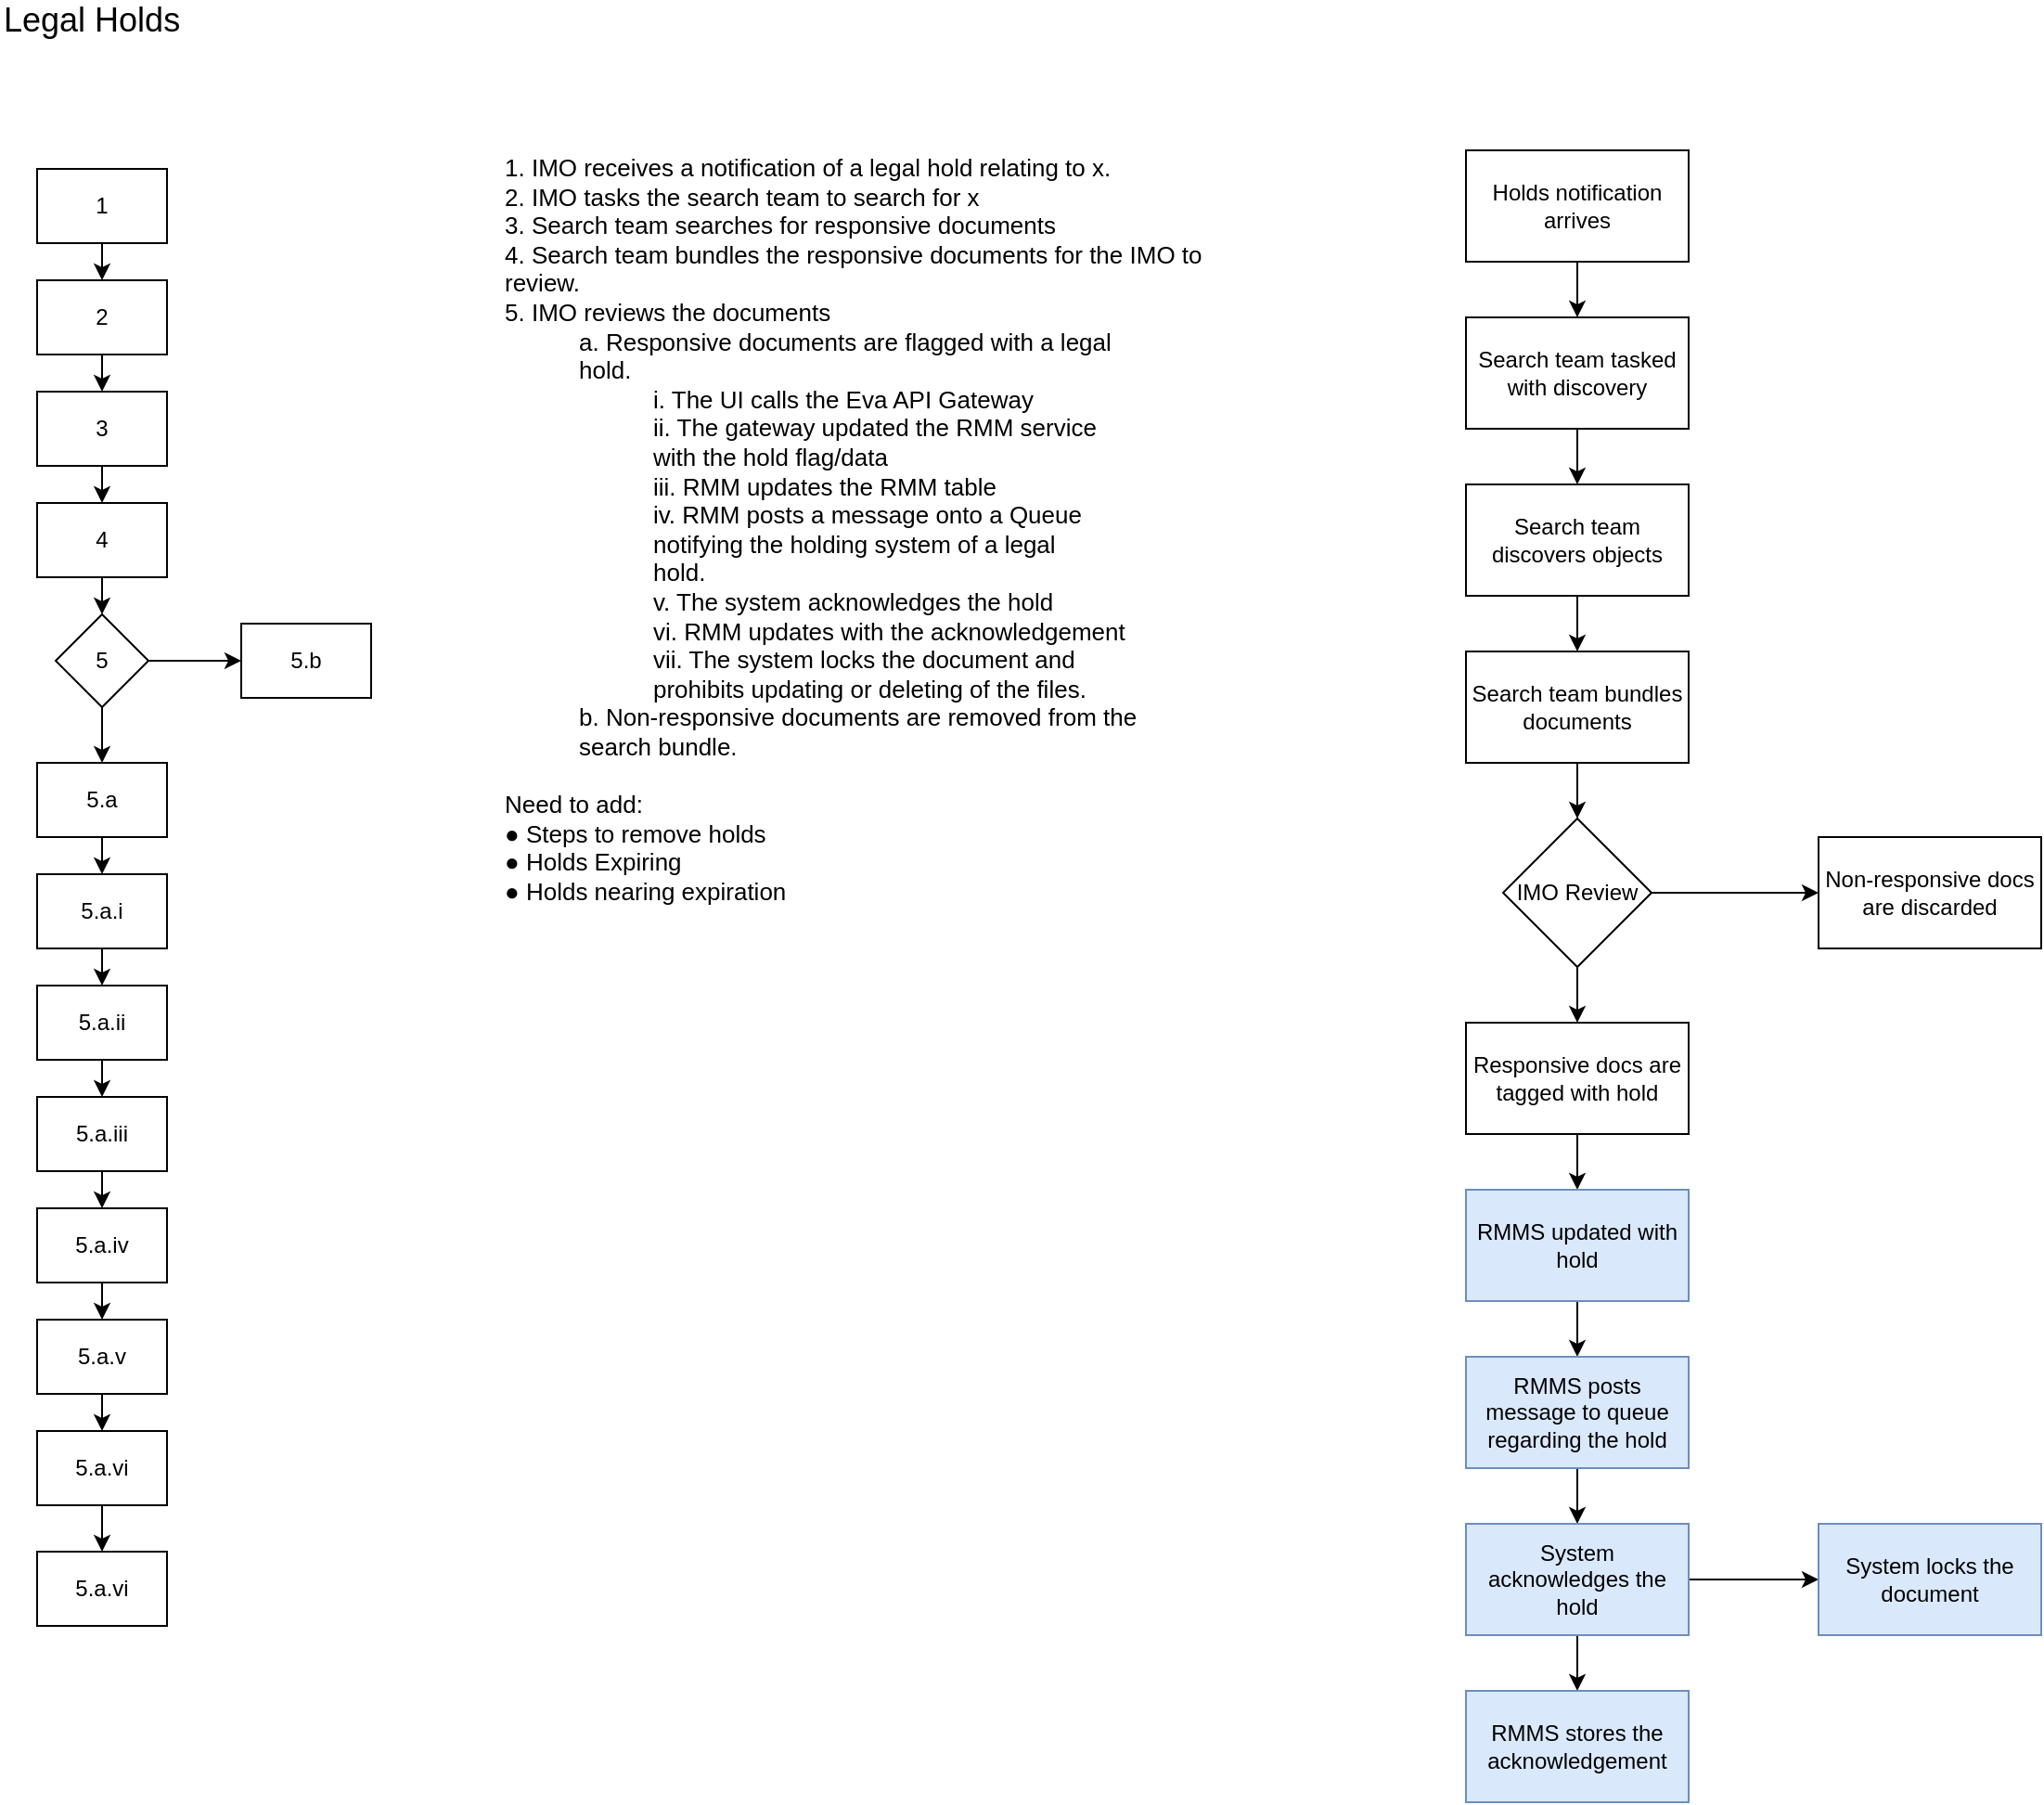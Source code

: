 <mxfile version="14.2.9" type="github" pages="3">
  <diagram id="FIlmItlmwFXdO_1dd_rg" name="Holds Workflow">
    <mxGraphModel dx="1422" dy="762" grid="1" gridSize="10" guides="1" tooltips="1" connect="1" arrows="1" fold="1" page="1" pageScale="1" pageWidth="850" pageHeight="1100" math="0" shadow="0">
      <root>
        <mxCell id="YvOaj-5_H1vuJNTqMkzz-0" />
        <mxCell id="YvOaj-5_H1vuJNTqMkzz-1" parent="YvOaj-5_H1vuJNTqMkzz-0" />
        <mxCell id="ppWnuGn-PQxRxfN3bJYF-0" value="1" style="rounded=0;whiteSpace=wrap;html=1;" parent="YvOaj-5_H1vuJNTqMkzz-1" vertex="1">
          <mxGeometry x="60" y="110" width="70" height="40" as="geometry" />
        </mxCell>
        <mxCell id="ppWnuGn-PQxRxfN3bJYF-1" value="" style="endArrow=classic;html=1;exitX=0.5;exitY=1;exitDx=0;exitDy=0;entryX=0.5;entryY=0;entryDx=0;entryDy=0;" parent="YvOaj-5_H1vuJNTqMkzz-1" source="ppWnuGn-PQxRxfN3bJYF-0" edge="1">
          <mxGeometry width="50" height="50" relative="1" as="geometry">
            <mxPoint x="380" y="490" as="sourcePoint" />
            <mxPoint x="95" y="170" as="targetPoint" />
          </mxGeometry>
        </mxCell>
        <mxCell id="ppWnuGn-PQxRxfN3bJYF-2" value="2" style="rounded=0;whiteSpace=wrap;html=1;" parent="YvOaj-5_H1vuJNTqMkzz-1" vertex="1">
          <mxGeometry x="60" y="170" width="70" height="40" as="geometry" />
        </mxCell>
        <mxCell id="ppWnuGn-PQxRxfN3bJYF-3" value="" style="endArrow=classic;html=1;exitX=0.5;exitY=1;exitDx=0;exitDy=0;entryX=0.5;entryY=0;entryDx=0;entryDy=0;" parent="YvOaj-5_H1vuJNTqMkzz-1" source="ppWnuGn-PQxRxfN3bJYF-2" edge="1">
          <mxGeometry width="50" height="50" relative="1" as="geometry">
            <mxPoint x="380" y="550" as="sourcePoint" />
            <mxPoint x="95" y="230" as="targetPoint" />
          </mxGeometry>
        </mxCell>
        <mxCell id="ppWnuGn-PQxRxfN3bJYF-4" value="3" style="rounded=0;whiteSpace=wrap;html=1;" parent="YvOaj-5_H1vuJNTqMkzz-1" vertex="1">
          <mxGeometry x="60" y="230" width="70" height="40" as="geometry" />
        </mxCell>
        <mxCell id="ppWnuGn-PQxRxfN3bJYF-5" value="" style="endArrow=classic;html=1;exitX=0.5;exitY=1;exitDx=0;exitDy=0;entryX=0.5;entryY=0;entryDx=0;entryDy=0;" parent="YvOaj-5_H1vuJNTqMkzz-1" source="ppWnuGn-PQxRxfN3bJYF-4" edge="1">
          <mxGeometry width="50" height="50" relative="1" as="geometry">
            <mxPoint x="380" y="610" as="sourcePoint" />
            <mxPoint x="95" y="290" as="targetPoint" />
          </mxGeometry>
        </mxCell>
        <mxCell id="ppWnuGn-PQxRxfN3bJYF-6" value="4" style="rounded=0;whiteSpace=wrap;html=1;" parent="YvOaj-5_H1vuJNTqMkzz-1" vertex="1">
          <mxGeometry x="60" y="290" width="70" height="40" as="geometry" />
        </mxCell>
        <mxCell id="ppWnuGn-PQxRxfN3bJYF-7" value="" style="endArrow=classic;html=1;exitX=0.5;exitY=1;exitDx=0;exitDy=0;entryX=0.5;entryY=0;entryDx=0;entryDy=0;" parent="YvOaj-5_H1vuJNTqMkzz-1" source="ppWnuGn-PQxRxfN3bJYF-6" edge="1">
          <mxGeometry width="50" height="50" relative="1" as="geometry">
            <mxPoint x="380" y="670" as="sourcePoint" />
            <mxPoint x="95" y="350" as="targetPoint" />
          </mxGeometry>
        </mxCell>
        <mxCell id="ppWnuGn-PQxRxfN3bJYF-10" value="5.a" style="rounded=0;whiteSpace=wrap;html=1;" parent="YvOaj-5_H1vuJNTqMkzz-1" vertex="1">
          <mxGeometry x="60" y="430" width="70" height="40" as="geometry" />
        </mxCell>
        <mxCell id="ppWnuGn-PQxRxfN3bJYF-11" value="" style="endArrow=classic;html=1;exitX=0.5;exitY=1;exitDx=0;exitDy=0;entryX=0.5;entryY=0;entryDx=0;entryDy=0;" parent="YvOaj-5_H1vuJNTqMkzz-1" source="ppWnuGn-PQxRxfN3bJYF-10" edge="1">
          <mxGeometry width="50" height="50" relative="1" as="geometry">
            <mxPoint x="380" y="810" as="sourcePoint" />
            <mxPoint x="95" y="490" as="targetPoint" />
          </mxGeometry>
        </mxCell>
        <mxCell id="bSdOODXDOFq7o-rd9tUC-12" style="edgeStyle=orthogonalEdgeStyle;rounded=0;orthogonalLoop=1;jettySize=auto;html=1;exitX=0.5;exitY=1;exitDx=0;exitDy=0;entryX=0.5;entryY=0;entryDx=0;entryDy=0;fontSize=12;" parent="YvOaj-5_H1vuJNTqMkzz-1" source="ppWnuGn-PQxRxfN3bJYF-12" target="bSdOODXDOFq7o-rd9tUC-1" edge="1">
          <mxGeometry relative="1" as="geometry" />
        </mxCell>
        <mxCell id="ppWnuGn-PQxRxfN3bJYF-12" value="5.a.ii" style="rounded=0;whiteSpace=wrap;html=1;" parent="YvOaj-5_H1vuJNTqMkzz-1" vertex="1">
          <mxGeometry x="60" y="550" width="70" height="40" as="geometry" />
        </mxCell>
        <mxCell id="ppWnuGn-PQxRxfN3bJYF-14" value="5.a.i" style="rounded=0;whiteSpace=wrap;html=1;" parent="YvOaj-5_H1vuJNTqMkzz-1" vertex="1">
          <mxGeometry x="60" y="490" width="70" height="40" as="geometry" />
        </mxCell>
        <mxCell id="ppWnuGn-PQxRxfN3bJYF-15" value="" style="endArrow=classic;html=1;exitX=0.5;exitY=1;exitDx=0;exitDy=0;entryX=0.5;entryY=0;entryDx=0;entryDy=0;" parent="YvOaj-5_H1vuJNTqMkzz-1" source="ppWnuGn-PQxRxfN3bJYF-14" edge="1">
          <mxGeometry width="50" height="50" relative="1" as="geometry">
            <mxPoint x="380" y="870" as="sourcePoint" />
            <mxPoint x="95" y="550" as="targetPoint" />
          </mxGeometry>
        </mxCell>
        <mxCell id="bSdOODXDOFq7o-rd9tUC-0" style="edgeStyle=orthogonalEdgeStyle;rounded=0;orthogonalLoop=1;jettySize=auto;html=1;exitX=0.5;exitY=1;exitDx=0;exitDy=0;entryX=0.5;entryY=0;entryDx=0;entryDy=0;fontSize=12;" parent="YvOaj-5_H1vuJNTqMkzz-1" source="ppWnuGn-PQxRxfN3bJYF-16" target="ppWnuGn-PQxRxfN3bJYF-10" edge="1">
          <mxGeometry relative="1" as="geometry" />
        </mxCell>
        <mxCell id="bSdOODXDOFq7o-rd9tUC-14" style="edgeStyle=orthogonalEdgeStyle;rounded=0;orthogonalLoop=1;jettySize=auto;html=1;exitX=1;exitY=0.5;exitDx=0;exitDy=0;entryX=0;entryY=0.5;entryDx=0;entryDy=0;fontSize=12;" parent="YvOaj-5_H1vuJNTqMkzz-1" source="ppWnuGn-PQxRxfN3bJYF-16" target="bSdOODXDOFq7o-rd9tUC-13" edge="1">
          <mxGeometry relative="1" as="geometry" />
        </mxCell>
        <mxCell id="ppWnuGn-PQxRxfN3bJYF-16" value="5" style="rhombus;whiteSpace=wrap;html=1;" parent="YvOaj-5_H1vuJNTqMkzz-1" vertex="1">
          <mxGeometry x="70" y="350" width="50" height="50" as="geometry" />
        </mxCell>
        <mxCell id="ppWnuGn-PQxRxfN3bJYF-31" value="1. IMO receives a notification of a legal hold relating to x.&lt;br&gt;2. IMO tasks the search team to search for x&lt;br&gt;3. Search team searches for responsive documents&lt;br&gt;4. Search team bundles the responsive documents for the IMO to&lt;br&gt;review.&lt;br&gt;5. IMO reviews the documents&lt;br&gt;&lt;blockquote style=&quot;margin: 0 0 0 40px ; border: none ; padding: 0px&quot;&gt;a. Responsive documents are flagged with a legal&lt;br&gt;hold.&lt;br&gt;&lt;/blockquote&gt;&lt;blockquote style=&quot;margin: 0 0 0 40px ; border: none ; padding: 0px&quot;&gt;&lt;blockquote style=&quot;margin: 0 0 0 40px ; border: none ; padding: 0px&quot;&gt;i. The UI calls the Eva API Gateway&lt;/blockquote&gt;&lt;blockquote style=&quot;margin: 0 0 0 40px ; border: none ; padding: 0px&quot;&gt;ii. The gateway updated the RMM service&lt;/blockquote&gt;&lt;blockquote style=&quot;margin: 0 0 0 40px ; border: none ; padding: 0px&quot;&gt;with the hold flag/data&lt;/blockquote&gt;&lt;blockquote style=&quot;margin: 0 0 0 40px ; border: none ; padding: 0px&quot;&gt;iii. RMM updates the RMM table&lt;/blockquote&gt;&lt;blockquote style=&quot;margin: 0 0 0 40px ; border: none ; padding: 0px&quot;&gt;iv. RMM posts a message onto a Queue&lt;/blockquote&gt;&lt;blockquote style=&quot;margin: 0 0 0 40px ; border: none ; padding: 0px&quot;&gt;notifying the holding system of a legal&lt;/blockquote&gt;&lt;blockquote style=&quot;margin: 0 0 0 40px ; border: none ; padding: 0px&quot;&gt;hold.&lt;/blockquote&gt;&lt;blockquote style=&quot;margin: 0 0 0 40px ; border: none ; padding: 0px&quot;&gt;v. The system acknowledges the hold&lt;/blockquote&gt;&lt;blockquote style=&quot;margin: 0 0 0 40px ; border: none ; padding: 0px&quot;&gt;vi. RMM updates with the acknowledgement&lt;/blockquote&gt;&lt;blockquote style=&quot;margin: 0 0 0 40px ; border: none ; padding: 0px&quot;&gt;vii. The system locks the document and&lt;/blockquote&gt;&lt;blockquote style=&quot;margin: 0 0 0 40px ; border: none ; padding: 0px&quot;&gt;prohibits updating or deleting of the files.&lt;/blockquote&gt;&lt;/blockquote&gt;&lt;blockquote style=&quot;margin: 0 0 0 40px ; border: none ; padding: 0px&quot;&gt;b. Non-responsive documents are removed from the&lt;br&gt;search bundle.&lt;/blockquote&gt;&lt;br&gt;Need to add:&lt;br&gt;● Steps to remove holds&lt;br&gt;● Holds Expiring&lt;br&gt;● Holds nearing expiration" style="text;strokeColor=none;fillColor=none;align=left;verticalAlign=top;rounded=0;fontSize=13;whiteSpace=wrap;html=1;" parent="YvOaj-5_H1vuJNTqMkzz-1" vertex="1">
          <mxGeometry x="310" y="95" width="380" height="710" as="geometry" />
        </mxCell>
        <mxCell id="bSdOODXDOFq7o-rd9tUC-1" value="5.a.iii" style="rounded=0;whiteSpace=wrap;html=1;" parent="YvOaj-5_H1vuJNTqMkzz-1" vertex="1">
          <mxGeometry x="60" y="610" width="70" height="40" as="geometry" />
        </mxCell>
        <mxCell id="bSdOODXDOFq7o-rd9tUC-2" value="" style="endArrow=classic;html=1;exitX=0.5;exitY=1;exitDx=0;exitDy=0;entryX=0.5;entryY=0;entryDx=0;entryDy=0;" parent="YvOaj-5_H1vuJNTqMkzz-1" source="bSdOODXDOFq7o-rd9tUC-1" edge="1">
          <mxGeometry width="50" height="50" relative="1" as="geometry">
            <mxPoint x="380" y="990" as="sourcePoint" />
            <mxPoint x="95" y="670" as="targetPoint" />
          </mxGeometry>
        </mxCell>
        <mxCell id="bSdOODXDOFq7o-rd9tUC-11" style="edgeStyle=orthogonalEdgeStyle;rounded=0;orthogonalLoop=1;jettySize=auto;html=1;exitX=0.5;exitY=1;exitDx=0;exitDy=0;entryX=0.5;entryY=0;entryDx=0;entryDy=0;fontSize=12;" parent="YvOaj-5_H1vuJNTqMkzz-1" source="bSdOODXDOFq7o-rd9tUC-3" target="bSdOODXDOFq7o-rd9tUC-6" edge="1">
          <mxGeometry relative="1" as="geometry" />
        </mxCell>
        <mxCell id="bSdOODXDOFq7o-rd9tUC-3" value="5.a.v" style="rounded=0;whiteSpace=wrap;html=1;" parent="YvOaj-5_H1vuJNTqMkzz-1" vertex="1">
          <mxGeometry x="60" y="730" width="70" height="40" as="geometry" />
        </mxCell>
        <mxCell id="bSdOODXDOFq7o-rd9tUC-4" value="5.a.iv" style="rounded=0;whiteSpace=wrap;html=1;" parent="YvOaj-5_H1vuJNTqMkzz-1" vertex="1">
          <mxGeometry x="60" y="670" width="70" height="40" as="geometry" />
        </mxCell>
        <mxCell id="bSdOODXDOFq7o-rd9tUC-5" value="" style="endArrow=classic;html=1;exitX=0.5;exitY=1;exitDx=0;exitDy=0;entryX=0.5;entryY=0;entryDx=0;entryDy=0;" parent="YvOaj-5_H1vuJNTqMkzz-1" source="bSdOODXDOFq7o-rd9tUC-4" edge="1">
          <mxGeometry width="50" height="50" relative="1" as="geometry">
            <mxPoint x="380" y="1050" as="sourcePoint" />
            <mxPoint x="95" y="730" as="targetPoint" />
          </mxGeometry>
        </mxCell>
        <mxCell id="bSdOODXDOFq7o-rd9tUC-16" style="edgeStyle=orthogonalEdgeStyle;rounded=0;orthogonalLoop=1;jettySize=auto;html=1;exitX=0.5;exitY=1;exitDx=0;exitDy=0;entryX=0.5;entryY=0;entryDx=0;entryDy=0;fontSize=12;" parent="YvOaj-5_H1vuJNTqMkzz-1" source="bSdOODXDOFq7o-rd9tUC-6" target="bSdOODXDOFq7o-rd9tUC-15" edge="1">
          <mxGeometry relative="1" as="geometry" />
        </mxCell>
        <mxCell id="bSdOODXDOFq7o-rd9tUC-6" value="5.a.vi" style="rounded=0;whiteSpace=wrap;html=1;" parent="YvOaj-5_H1vuJNTqMkzz-1" vertex="1">
          <mxGeometry x="60" y="790" width="70" height="40" as="geometry" />
        </mxCell>
        <mxCell id="bSdOODXDOFq7o-rd9tUC-13" value="5.b" style="rounded=0;whiteSpace=wrap;html=1;" parent="YvOaj-5_H1vuJNTqMkzz-1" vertex="1">
          <mxGeometry x="170" y="355" width="70" height="40" as="geometry" />
        </mxCell>
        <mxCell id="bSdOODXDOFq7o-rd9tUC-15" value="5.a.vi" style="rounded=0;whiteSpace=wrap;html=1;" parent="YvOaj-5_H1vuJNTqMkzz-1" vertex="1">
          <mxGeometry x="60" y="855" width="70" height="40" as="geometry" />
        </mxCell>
        <mxCell id="4gju1CD-i61MMXTLkmXu-0" value="Legal Holds" style="text;html=1;strokeColor=none;fillColor=none;align=left;verticalAlign=middle;whiteSpace=wrap;rounded=0;fontSize=18;" parent="YvOaj-5_H1vuJNTqMkzz-1" vertex="1">
          <mxGeometry x="40" y="20" width="200" height="20" as="geometry" />
        </mxCell>
        <mxCell id="ctZyndT2hHcFDjm4KvL1-10" style="edgeStyle=orthogonalEdgeStyle;rounded=0;orthogonalLoop=1;jettySize=auto;html=1;exitX=0.5;exitY=1;exitDx=0;exitDy=0;entryX=0.5;entryY=0;entryDx=0;entryDy=0;" edge="1" parent="YvOaj-5_H1vuJNTqMkzz-1" source="ctZyndT2hHcFDjm4KvL1-0" target="ctZyndT2hHcFDjm4KvL1-1">
          <mxGeometry relative="1" as="geometry" />
        </mxCell>
        <mxCell id="ctZyndT2hHcFDjm4KvL1-0" value="Holds notification arrives" style="rounded=0;whiteSpace=wrap;html=1;" vertex="1" parent="YvOaj-5_H1vuJNTqMkzz-1">
          <mxGeometry x="830" y="100" width="120" height="60" as="geometry" />
        </mxCell>
        <mxCell id="ctZyndT2hHcFDjm4KvL1-11" style="edgeStyle=orthogonalEdgeStyle;rounded=0;orthogonalLoop=1;jettySize=auto;html=1;exitX=0.5;exitY=1;exitDx=0;exitDy=0;entryX=0.5;entryY=0;entryDx=0;entryDy=0;" edge="1" parent="YvOaj-5_H1vuJNTqMkzz-1" source="ctZyndT2hHcFDjm4KvL1-1" target="ctZyndT2hHcFDjm4KvL1-3">
          <mxGeometry relative="1" as="geometry" />
        </mxCell>
        <mxCell id="ctZyndT2hHcFDjm4KvL1-1" value="Search team tasked with discovery" style="rounded=0;whiteSpace=wrap;html=1;" vertex="1" parent="YvOaj-5_H1vuJNTqMkzz-1">
          <mxGeometry x="830" y="190" width="120" height="60" as="geometry" />
        </mxCell>
        <mxCell id="ctZyndT2hHcFDjm4KvL1-12" style="edgeStyle=orthogonalEdgeStyle;rounded=0;orthogonalLoop=1;jettySize=auto;html=1;exitX=0.5;exitY=1;exitDx=0;exitDy=0;entryX=0.5;entryY=0;entryDx=0;entryDy=0;" edge="1" parent="YvOaj-5_H1vuJNTqMkzz-1" source="ctZyndT2hHcFDjm4KvL1-3" target="ctZyndT2hHcFDjm4KvL1-5">
          <mxGeometry relative="1" as="geometry" />
        </mxCell>
        <mxCell id="ctZyndT2hHcFDjm4KvL1-3" value="Search team discovers objects" style="rounded=0;whiteSpace=wrap;html=1;" vertex="1" parent="YvOaj-5_H1vuJNTqMkzz-1">
          <mxGeometry x="830" y="280" width="120" height="60" as="geometry" />
        </mxCell>
        <mxCell id="ctZyndT2hHcFDjm4KvL1-13" style="edgeStyle=orthogonalEdgeStyle;rounded=0;orthogonalLoop=1;jettySize=auto;html=1;exitX=0.5;exitY=1;exitDx=0;exitDy=0;entryX=0.5;entryY=0;entryDx=0;entryDy=0;" edge="1" parent="YvOaj-5_H1vuJNTqMkzz-1" source="ctZyndT2hHcFDjm4KvL1-5" target="ctZyndT2hHcFDjm4KvL1-7">
          <mxGeometry relative="1" as="geometry" />
        </mxCell>
        <mxCell id="ctZyndT2hHcFDjm4KvL1-5" value="Search team bundles documents" style="rounded=0;whiteSpace=wrap;html=1;" vertex="1" parent="YvOaj-5_H1vuJNTqMkzz-1">
          <mxGeometry x="830" y="370" width="120" height="60" as="geometry" />
        </mxCell>
        <mxCell id="ctZyndT2hHcFDjm4KvL1-21" style="edgeStyle=orthogonalEdgeStyle;rounded=0;orthogonalLoop=1;jettySize=auto;html=1;exitX=0.5;exitY=1;exitDx=0;exitDy=0;entryX=0.5;entryY=0;entryDx=0;entryDy=0;" edge="1" parent="YvOaj-5_H1vuJNTqMkzz-1" source="ctZyndT2hHcFDjm4KvL1-6" target="ctZyndT2hHcFDjm4KvL1-15">
          <mxGeometry relative="1" as="geometry" />
        </mxCell>
        <mxCell id="ctZyndT2hHcFDjm4KvL1-6" value="Responsive docs are tagged with hold" style="rounded=0;whiteSpace=wrap;html=1;" vertex="1" parent="YvOaj-5_H1vuJNTqMkzz-1">
          <mxGeometry x="830" y="570" width="120" height="60" as="geometry" />
        </mxCell>
        <mxCell id="ctZyndT2hHcFDjm4KvL1-9" style="edgeStyle=orthogonalEdgeStyle;rounded=0;orthogonalLoop=1;jettySize=auto;html=1;exitX=1;exitY=0.5;exitDx=0;exitDy=0;entryX=0;entryY=0.5;entryDx=0;entryDy=0;" edge="1" parent="YvOaj-5_H1vuJNTqMkzz-1" source="ctZyndT2hHcFDjm4KvL1-7" target="ctZyndT2hHcFDjm4KvL1-8">
          <mxGeometry relative="1" as="geometry" />
        </mxCell>
        <mxCell id="ctZyndT2hHcFDjm4KvL1-14" style="edgeStyle=orthogonalEdgeStyle;rounded=0;orthogonalLoop=1;jettySize=auto;html=1;exitX=0.5;exitY=1;exitDx=0;exitDy=0;" edge="1" parent="YvOaj-5_H1vuJNTqMkzz-1" source="ctZyndT2hHcFDjm4KvL1-7" target="ctZyndT2hHcFDjm4KvL1-6">
          <mxGeometry relative="1" as="geometry" />
        </mxCell>
        <mxCell id="ctZyndT2hHcFDjm4KvL1-7" value="IMO Review" style="rhombus;whiteSpace=wrap;html=1;" vertex="1" parent="YvOaj-5_H1vuJNTqMkzz-1">
          <mxGeometry x="850" y="460" width="80" height="80" as="geometry" />
        </mxCell>
        <mxCell id="ctZyndT2hHcFDjm4KvL1-8" value="Non-responsive docs are discarded" style="rounded=0;whiteSpace=wrap;html=1;" vertex="1" parent="YvOaj-5_H1vuJNTqMkzz-1">
          <mxGeometry x="1020" y="470" width="120" height="60" as="geometry" />
        </mxCell>
        <mxCell id="ctZyndT2hHcFDjm4KvL1-22" style="edgeStyle=orthogonalEdgeStyle;rounded=0;orthogonalLoop=1;jettySize=auto;html=1;exitX=0.5;exitY=1;exitDx=0;exitDy=0;entryX=0.5;entryY=0;entryDx=0;entryDy=0;" edge="1" parent="YvOaj-5_H1vuJNTqMkzz-1" source="ctZyndT2hHcFDjm4KvL1-15" target="ctZyndT2hHcFDjm4KvL1-17">
          <mxGeometry relative="1" as="geometry" />
        </mxCell>
        <mxCell id="ctZyndT2hHcFDjm4KvL1-15" value="RMMS updated with hold" style="rounded=0;whiteSpace=wrap;html=1;fillColor=#dae8fc;strokeColor=#6c8ebf;" vertex="1" parent="YvOaj-5_H1vuJNTqMkzz-1">
          <mxGeometry x="830" y="660" width="120" height="60" as="geometry" />
        </mxCell>
        <mxCell id="ctZyndT2hHcFDjm4KvL1-23" style="edgeStyle=orthogonalEdgeStyle;rounded=0;orthogonalLoop=1;jettySize=auto;html=1;exitX=0.5;exitY=1;exitDx=0;exitDy=0;entryX=0.5;entryY=0;entryDx=0;entryDy=0;" edge="1" parent="YvOaj-5_H1vuJNTqMkzz-1" source="ctZyndT2hHcFDjm4KvL1-17" target="ctZyndT2hHcFDjm4KvL1-18">
          <mxGeometry relative="1" as="geometry" />
        </mxCell>
        <mxCell id="ctZyndT2hHcFDjm4KvL1-17" value="RMMS posts message to queue regarding the hold" style="rounded=0;whiteSpace=wrap;html=1;fillColor=#dae8fc;strokeColor=#6c8ebf;" vertex="1" parent="YvOaj-5_H1vuJNTqMkzz-1">
          <mxGeometry x="830" y="750" width="120" height="60" as="geometry" />
        </mxCell>
        <mxCell id="ctZyndT2hHcFDjm4KvL1-24" style="edgeStyle=orthogonalEdgeStyle;rounded=0;orthogonalLoop=1;jettySize=auto;html=1;exitX=1;exitY=0.5;exitDx=0;exitDy=0;entryX=0;entryY=0.5;entryDx=0;entryDy=0;" edge="1" parent="YvOaj-5_H1vuJNTqMkzz-1" source="ctZyndT2hHcFDjm4KvL1-18" target="ctZyndT2hHcFDjm4KvL1-20">
          <mxGeometry relative="1" as="geometry" />
        </mxCell>
        <mxCell id="ctZyndT2hHcFDjm4KvL1-25" style="edgeStyle=orthogonalEdgeStyle;rounded=0;orthogonalLoop=1;jettySize=auto;html=1;exitX=0.5;exitY=1;exitDx=0;exitDy=0;" edge="1" parent="YvOaj-5_H1vuJNTqMkzz-1" source="ctZyndT2hHcFDjm4KvL1-18" target="ctZyndT2hHcFDjm4KvL1-19">
          <mxGeometry relative="1" as="geometry" />
        </mxCell>
        <mxCell id="ctZyndT2hHcFDjm4KvL1-18" value="System acknowledges the hold&lt;span style=&quot;color: rgba(0 , 0 , 0 , 0) ; font-family: monospace ; font-size: 0px&quot;&gt;%3CmxGraphModel%3E%3Croot%3E%3CmxCell%20id%3D%220%22%2F%3E%3CmxCell%20id%3D%221%22%20parent%3D%220%22%2F%3E%3CmxCell%20id%3D%222%22%20value%3D%22RMMS%20updated%20with%20hold%22%20style%3D%22rounded%3D0%3BwhiteSpace%3Dwrap%3Bhtml%3D1%3BfillColor%3D%23dae8fc%3BstrokeColor%3D%236c8ebf%3B%22%20vertex%3D%221%22%20parent%3D%221%22%3E%3CmxGeometry%20x%3D%22830%22%20y%3D%22660%22%20width%3D%22120%22%20height%3D%2260%22%20as%3D%22geometry%22%2F%3E%3C%2FmxCell%3E%3C%2Froot%3E%3C%2FmxGraphModel%3E&lt;/span&gt;" style="rounded=0;whiteSpace=wrap;html=1;fillColor=#dae8fc;strokeColor=#6c8ebf;" vertex="1" parent="YvOaj-5_H1vuJNTqMkzz-1">
          <mxGeometry x="830" y="840" width="120" height="60" as="geometry" />
        </mxCell>
        <mxCell id="ctZyndT2hHcFDjm4KvL1-19" value="RMMS stores the acknowledgement" style="rounded=0;whiteSpace=wrap;html=1;fillColor=#dae8fc;strokeColor=#6c8ebf;" vertex="1" parent="YvOaj-5_H1vuJNTqMkzz-1">
          <mxGeometry x="830" y="930" width="120" height="60" as="geometry" />
        </mxCell>
        <mxCell id="ctZyndT2hHcFDjm4KvL1-20" value="System locks the document" style="rounded=0;whiteSpace=wrap;html=1;fillColor=#dae8fc;strokeColor=#6c8ebf;" vertex="1" parent="YvOaj-5_H1vuJNTqMkzz-1">
          <mxGeometry x="1020" y="840" width="120" height="60" as="geometry" />
        </mxCell>
      </root>
    </mxGraphModel>
  </diagram>
  <diagram id="1SPMSTYtjkn7zpHo_Knp" name="Holds Page Flow">
    <mxGraphModel dx="1085" dy="2452" grid="1" gridSize="10" guides="1" tooltips="1" connect="1" arrows="1" fold="1" page="1" pageScale="1" pageWidth="1100" pageHeight="850" math="0" shadow="0">
      <root>
        <mxCell id="MzvnB49AQrvrAkqv_Gi6-0" />
        <mxCell id="MzvnB49AQrvrAkqv_Gi6-1" parent="MzvnB49AQrvrAkqv_Gi6-0" />
        <mxCell id="MzvnB49AQrvrAkqv_Gi6-9" style="edgeStyle=orthogonalEdgeStyle;rounded=0;orthogonalLoop=1;jettySize=auto;html=1;entryX=0.5;entryY=0;entryDx=0;entryDy=0;exitX=0.25;exitY=1;exitDx=0;exitDy=0;" edge="1" parent="MzvnB49AQrvrAkqv_Gi6-1" source="MzvnB49AQrvrAkqv_Gi6-2" target="MzvnB49AQrvrAkqv_Gi6-3">
          <mxGeometry relative="1" as="geometry" />
        </mxCell>
        <mxCell id="MzvnB49AQrvrAkqv_Gi6-10" style="edgeStyle=orthogonalEdgeStyle;rounded=0;orthogonalLoop=1;jettySize=auto;html=1;exitX=0.75;exitY=1;exitDx=0;exitDy=0;entryX=0.5;entryY=0;entryDx=0;entryDy=0;" edge="1" parent="MzvnB49AQrvrAkqv_Gi6-1" source="MzvnB49AQrvrAkqv_Gi6-2" target="MzvnB49AQrvrAkqv_Gi6-7">
          <mxGeometry relative="1" as="geometry" />
        </mxCell>
        <mxCell id="MzvnB49AQrvrAkqv_Gi6-2" value="Holds Page" style="rounded=0;whiteSpace=wrap;html=1;fillColor=#e6d0de;strokeColor=#996185;gradientColor=#d5739d;" vertex="1" parent="MzvnB49AQrvrAkqv_Gi6-1">
          <mxGeometry x="220" y="-1560" width="120" height="60" as="geometry" />
        </mxCell>
        <mxCell id="MzvnB49AQrvrAkqv_Gi6-11" style="edgeStyle=orthogonalEdgeStyle;rounded=0;orthogonalLoop=1;jettySize=auto;html=1;exitX=0.5;exitY=1;exitDx=0;exitDy=0;entryX=0.5;entryY=0;entryDx=0;entryDy=0;" edge="1" parent="MzvnB49AQrvrAkqv_Gi6-1" source="MzvnB49AQrvrAkqv_Gi6-3" target="MzvnB49AQrvrAkqv_Gi6-5">
          <mxGeometry relative="1" as="geometry" />
        </mxCell>
        <mxCell id="MzvnB49AQrvrAkqv_Gi6-3" value="Search Holds" style="rounded=1;whiteSpace=wrap;html=1;strokeColor=#996185;fontSize=10;fillColor=#FFFFFF;" vertex="1" parent="MzvnB49AQrvrAkqv_Gi6-1">
          <mxGeometry x="140" y="-1421.5" width="100" height="43" as="geometry" />
        </mxCell>
        <mxCell id="MzvnB49AQrvrAkqv_Gi6-21" style="edgeStyle=orthogonalEdgeStyle;rounded=0;orthogonalLoop=1;jettySize=auto;html=1;exitX=1;exitY=0.5;exitDx=0;exitDy=0;entryX=0;entryY=0.5;entryDx=0;entryDy=0;" edge="1" parent="MzvnB49AQrvrAkqv_Gi6-1" source="MzvnB49AQrvrAkqv_Gi6-4" target="MzvnB49AQrvrAkqv_Gi6-6">
          <mxGeometry relative="1" as="geometry" />
        </mxCell>
        <mxCell id="MzvnB49AQrvrAkqv_Gi6-4" value="Add Systems" style="rounded=1;whiteSpace=wrap;html=1;strokeColor=#996185;fontSize=10;fillColor=#FFFFFF;" vertex="1" parent="MzvnB49AQrvrAkqv_Gi6-1">
          <mxGeometry x="280" y="-1230" width="100" height="43" as="geometry" />
        </mxCell>
        <mxCell id="MzvnB49AQrvrAkqv_Gi6-5" value="Holds Results" style="rounded=1;whiteSpace=wrap;html=1;strokeColor=#996185;fontSize=10;fillColor=#FFFFFF;" vertex="1" parent="MzvnB49AQrvrAkqv_Gi6-1">
          <mxGeometry x="140" y="-1330" width="100" height="43" as="geometry" />
        </mxCell>
        <mxCell id="MzvnB49AQrvrAkqv_Gi6-6" value="Add Queries to System" style="rounded=1;whiteSpace=wrap;html=1;strokeColor=#996185;fontSize=10;fillColor=#FFFFFF;" vertex="1" parent="MzvnB49AQrvrAkqv_Gi6-1">
          <mxGeometry x="440" y="-1230" width="100" height="43" as="geometry" />
        </mxCell>
        <mxCell id="MzvnB49AQrvrAkqv_Gi6-19" style="edgeStyle=orthogonalEdgeStyle;rounded=0;orthogonalLoop=1;jettySize=auto;html=1;exitX=0.5;exitY=1;exitDx=0;exitDy=0;entryX=0.5;entryY=0;entryDx=0;entryDy=0;" edge="1" parent="MzvnB49AQrvrAkqv_Gi6-1" source="MzvnB49AQrvrAkqv_Gi6-7" target="MzvnB49AQrvrAkqv_Gi6-8">
          <mxGeometry relative="1" as="geometry" />
        </mxCell>
        <mxCell id="MzvnB49AQrvrAkqv_Gi6-7" value="Create Hold" style="rounded=1;whiteSpace=wrap;html=1;strokeColor=#996185;fontSize=10;fillColor=#FFFFFF;" vertex="1" parent="MzvnB49AQrvrAkqv_Gi6-1">
          <mxGeometry x="280" y="-1421.5" width="100" height="43" as="geometry" />
        </mxCell>
        <mxCell id="MzvnB49AQrvrAkqv_Gi6-20" style="edgeStyle=orthogonalEdgeStyle;rounded=0;orthogonalLoop=1;jettySize=auto;html=1;exitX=0.5;exitY=1;exitDx=0;exitDy=0;entryX=0.5;entryY=0;entryDx=0;entryDy=0;" edge="1" parent="MzvnB49AQrvrAkqv_Gi6-1" source="MzvnB49AQrvrAkqv_Gi6-8" target="MzvnB49AQrvrAkqv_Gi6-4">
          <mxGeometry relative="1" as="geometry" />
        </mxCell>
        <mxCell id="MzvnB49AQrvrAkqv_Gi6-8" value="Assign Hold to XXX" style="rounded=1;whiteSpace=wrap;html=1;strokeColor=#996185;fontSize=10;fillColor=#FFFFFF;" vertex="1" parent="MzvnB49AQrvrAkqv_Gi6-1">
          <mxGeometry x="280" y="-1330" width="100" height="43" as="geometry" />
        </mxCell>
      </root>
    </mxGraphModel>
  </diagram>
  <diagram id="hOhV6zPiMZfn9w0OAzpv" name="UI">
    <mxGraphModel dx="2370" dy="2970" grid="1" gridSize="10" guides="1" tooltips="1" connect="1" arrows="1" fold="1" page="1" pageScale="1" pageWidth="1100" pageHeight="850" math="0" shadow="0">
      <root>
        <mxCell id="P565BMBygYdm6OfglMrN-0" />
        <mxCell id="P565BMBygYdm6OfglMrN-1" parent="P565BMBygYdm6OfglMrN-0" />
        <mxCell id="P565BMBygYdm6OfglMrN-2" value="" style="rounded=0;whiteSpace=wrap;html=1;" parent="P565BMBygYdm6OfglMrN-1" vertex="1">
          <mxGeometry x="18" y="90" width="1069" height="750" as="geometry" />
        </mxCell>
        <mxCell id="P565BMBygYdm6OfglMrN-3" value="" style="rounded=0;whiteSpace=wrap;html=1;" parent="P565BMBygYdm6OfglMrN-1" vertex="1">
          <mxGeometry x="19" y="-1610" width="1069" height="750" as="geometry" />
        </mxCell>
        <mxCell id="P565BMBygYdm6OfglMrN-4" value="" style="rounded=0;whiteSpace=wrap;html=1;fillColor=#F8F9FA;" parent="P565BMBygYdm6OfglMrN-1" vertex="1">
          <mxGeometry x="20" y="-1608.5" width="1068" height="79" as="geometry" />
        </mxCell>
        <mxCell id="P565BMBygYdm6OfglMrN-5" value="" style="rounded=0;whiteSpace=wrap;html=1;" parent="P565BMBygYdm6OfglMrN-1" vertex="1">
          <mxGeometry x="17" y="-760" width="1069" height="750" as="geometry" />
        </mxCell>
        <mxCell id="P565BMBygYdm6OfglMrN-6" value="" style="rounded=0;whiteSpace=wrap;html=1;fillColor=#F8F9FA;" parent="P565BMBygYdm6OfglMrN-1" vertex="1">
          <mxGeometry x="17" y="-759" width="1068" height="79" as="geometry" />
        </mxCell>
        <mxCell id="P565BMBygYdm6OfglMrN-7" value="" style="rounded=0;whiteSpace=wrap;html=1;fillColor=#3333FF;" parent="P565BMBygYdm6OfglMrN-1" vertex="1">
          <mxGeometry x="18" y="30" width="1069" height="60" as="geometry" />
        </mxCell>
        <mxCell id="P565BMBygYdm6OfglMrN-8" value="&lt;font style=&quot;font-size: 14px&quot;&gt;FEEDBACK&lt;/font&gt;" style="rounded=1;whiteSpace=wrap;html=1;fillColor=#FF8000;strokeColor=#FF8000;fontColor=#FFFFFF;" parent="P565BMBygYdm6OfglMrN-1" vertex="1">
          <mxGeometry x="955" y="40" width="120" height="40" as="geometry" />
        </mxCell>
        <mxCell id="P565BMBygYdm6OfglMrN-9" value="" style="shape=image;html=1;verticalAlign=top;verticalLabelPosition=bottom;labelBackgroundColor=#ffffff;imageAspect=0;aspect=fixed;image=https://cdn3.iconfinder.com/data/icons/social-media-2125/78/bell-128.png;strokeColor=#FF8000;fillColor=#FF8000;fontColor=#FFFFFF;" parent="P565BMBygYdm6OfglMrN-1" vertex="1">
          <mxGeometry x="893" y="40" width="37" height="37" as="geometry" />
        </mxCell>
        <mxCell id="P565BMBygYdm6OfglMrN-10" value="" style="whiteSpace=wrap;html=1;shape=mxgraph.basic.octagon2;align=center;verticalAlign=middle;dx=12;shadow=0;sketch=0;fontSize=20;fontColor=#808080;fillColor=#FF8000;strokeColor=#FF8000;" parent="P565BMBygYdm6OfglMrN-1" vertex="1">
          <mxGeometry x="28" y="36.5" width="56" height="42" as="geometry" />
        </mxCell>
        <mxCell id="P565BMBygYdm6OfglMrN-11" value="Eva" style="text;html=1;strokeColor=none;fillColor=none;align=center;verticalAlign=middle;whiteSpace=wrap;rounded=0;shadow=0;sketch=0;fontSize=20;fontColor=#FFFFFF;fontStyle=1" parent="P565BMBygYdm6OfglMrN-1" vertex="1">
          <mxGeometry x="94" y="50" width="40" height="20" as="geometry" />
        </mxCell>
        <mxCell id="P565BMBygYdm6OfglMrN-12" value="" style="html=1;verticalLabelPosition=bottom;align=center;labelBackgroundColor=#ffffff;verticalAlign=top;strokeWidth=2;shadow=0;dashed=0;shape=mxgraph.ios7.icons.user;sketch=0;fontSize=20;fontColor=#FFFFFF;fillColor=#FFFFFF;" parent="P565BMBygYdm6OfglMrN-1" vertex="1">
          <mxGeometry x="741" y="45" width="30" height="30" as="geometry" />
        </mxCell>
        <mxCell id="P565BMBygYdm6OfglMrN-13" value="John Doe" style="text;html=1;strokeColor=none;fillColor=none;align=center;verticalAlign=middle;whiteSpace=wrap;rounded=0;shadow=0;sketch=0;fontSize=19;fontColor=#FFFFFF;" parent="P565BMBygYdm6OfglMrN-1" vertex="1">
          <mxGeometry x="784.5" y="50" width="94" height="20" as="geometry" />
        </mxCell>
        <mxCell id="P565BMBygYdm6OfglMrN-14" value="&amp;lt;Classification Here&amp;gt;" style="rounded=0;whiteSpace=wrap;html=1;shadow=0;sketch=0;fontSize=12;align=center;fillColor=#FFFF33;" parent="P565BMBygYdm6OfglMrN-1" vertex="1">
          <mxGeometry x="18" y="10" width="1069" height="20" as="geometry" />
        </mxCell>
        <mxCell id="P565BMBygYdm6OfglMrN-15" value="" style="line;strokeWidth=1;fillColor=none;align=left;verticalAlign=middle;spacingTop=-1;spacingLeft=3;spacingRight=3;rotatable=0;labelPosition=right;points=[];portConstraint=eastwest;sketch=0;direction=south;" parent="P565BMBygYdm6OfglMrN-1" vertex="1">
          <mxGeometry x="273" y="169" width="8" height="671" as="geometry" />
        </mxCell>
        <mxCell id="P565BMBygYdm6OfglMrN-16" value="" style="group;labelBackgroundColor=#ffffff;" parent="P565BMBygYdm6OfglMrN-1" connectable="0" vertex="1">
          <mxGeometry x="337" y="101" width="749" height="66.5" as="geometry" />
        </mxCell>
        <mxCell id="P565BMBygYdm6OfglMrN-17" value="" style="html=1;shadow=0;dashed=0;fillColor=#F8F9FA;strokeColor=none;fontSize=16;fontColor=#181819;align=left;spacing=15;" parent="P565BMBygYdm6OfglMrN-16" vertex="1">
          <mxGeometry width="749" height="66.5" as="geometry" />
        </mxCell>
        <mxCell id="P565BMBygYdm6OfglMrN-18" value="" style="rounded=0;whiteSpace=wrap;html=1;fillColor=#F8F9FA;" parent="P565BMBygYdm6OfglMrN-17" vertex="1">
          <mxGeometry x="-319" y="-12.5" width="1068" height="79" as="geometry" />
        </mxCell>
        <mxCell id="P565BMBygYdm6OfglMrN-19" value="Search" style="html=1;shadow=0;dashed=0;shape=mxgraph.bootstrap.rrect;rSize=5;fontSize=14;fontColor=#6C767D;strokeColor=#CED4DA;fillColor=#ffffff;align=left;spacing=10;" parent="P565BMBygYdm6OfglMrN-17" vertex="1">
          <mxGeometry width="470" height="40" relative="1" as="geometry">
            <mxPoint x="-46" y="7" as="offset" />
          </mxGeometry>
        </mxCell>
        <mxCell id="P565BMBygYdm6OfglMrN-20" value="" style="ellipse;whiteSpace=wrap;html=1;fillColor=#FFFFFF;" parent="P565BMBygYdm6OfglMrN-17" vertex="1">
          <mxGeometry x="369.68" y="19" width="10.777" height="10" as="geometry" />
        </mxCell>
        <mxCell id="P565BMBygYdm6OfglMrN-21" value="" style="endArrow=none;html=1;" parent="P565BMBygYdm6OfglMrN-17" edge="1">
          <mxGeometry width="50" height="50" relative="1" as="geometry">
            <mxPoint x="380.456" y="29" as="sourcePoint" />
            <mxPoint x="380.456" y="29" as="targetPoint" />
            <Array as="points">
              <mxPoint x="391.233" y="37" />
            </Array>
          </mxGeometry>
        </mxCell>
        <mxCell id="P565BMBygYdm6OfglMrN-22" value="" style="triangle;whiteSpace=wrap;html=1;rotation=90;fillColor=#000000;" parent="P565BMBygYdm6OfglMrN-17" vertex="1">
          <mxGeometry x="402.01" y="22" width="10.777" height="10" as="geometry" />
        </mxCell>
        <mxCell id="P565BMBygYdm6OfglMrN-23" value="" style="shape=ellipse;dashed=0;strokeColor=none;shadow=1;fontSize=13;align=center;verticalAlign=top;labelPosition=center;verticalLabelPosition=bottom;html=1;aspect=fixed;" parent="P565BMBygYdm6OfglMrN-16" vertex="1">
          <mxGeometry x="436.5" y="7" width="40" height="40" as="geometry" />
        </mxCell>
        <mxCell id="P565BMBygYdm6OfglMrN-24" value="" style="dashed=0;html=1;shape=mxgraph.gmdl.plus;strokeColor=#737373;strokeWidth=2;shadow=0;" parent="P565BMBygYdm6OfglMrN-23" vertex="1">
          <mxGeometry x="12" y="12" width="16" height="16" as="geometry" />
        </mxCell>
        <mxCell id="P565BMBygYdm6OfglMrN-25" value="" style="line;strokeWidth=1;fillColor=none;align=left;verticalAlign=middle;spacingTop=-1;spacingLeft=3;spacingRight=3;rotatable=0;labelPosition=right;points=[];portConstraint=eastwest;sketch=0;direction=west;" parent="P565BMBygYdm6OfglMrN-1" vertex="1">
          <mxGeometry x="20" y="164" width="1067" height="8" as="geometry" />
        </mxCell>
        <mxCell id="P565BMBygYdm6OfglMrN-26" value="" style="line;strokeWidth=1;fillColor=none;align=left;verticalAlign=middle;spacingTop=-1;spacingLeft=3;spacingRight=3;rotatable=0;labelPosition=right;points=[];portConstraint=eastwest;sketch=0;direction=south;" parent="P565BMBygYdm6OfglMrN-1" vertex="1">
          <mxGeometry x="549" y="209" width="8" height="630" as="geometry" />
        </mxCell>
        <mxCell id="P565BMBygYdm6OfglMrN-27" value="" style="perimeter=none;dashed=0;shape=mxgraph.gmdl.triangle;strokeColor=none;fillColor=#666666;direction=south;aspect=fixed;" parent="P565BMBygYdm6OfglMrN-1" vertex="1">
          <mxGeometry x="263" y="511" width="8" height="16" as="geometry">
            <mxPoint x="-27" as="offset" />
          </mxGeometry>
        </mxCell>
        <mxCell id="P565BMBygYdm6OfglMrN-28" value="" style="rounded=0;whiteSpace=wrap;html=1;fontSize=20;align=left;fillColor=#3333FF;" parent="P565BMBygYdm6OfglMrN-1" vertex="1">
          <mxGeometry x="277" y="168" width="276" height="40" as="geometry" />
        </mxCell>
        <mxCell id="P565BMBygYdm6OfglMrN-29" value="" style="html=1;shadow=0;dashed=0;shape=mxgraph.bootstrap.rrect;rSize=5;strokeColor=#DFDFDF;html=1;whiteSpace=wrap;fillColor=#FFFFFF;fontColor=#495057;" parent="P565BMBygYdm6OfglMrN-1" vertex="1">
          <mxGeometry x="280" y="210" width="260" height="300" as="geometry" />
        </mxCell>
        <mxCell id="P565BMBygYdm6OfglMrN-30" value="&lt;font style=&quot;font-size: 16px&quot;&gt;Hold Title #1&lt;/font&gt;&lt;br&gt;Guide: 123456/1258d25s8f22f&lt;br&gt;other data goes here" style="html=1;shadow=0;dashed=0;shape=mxgraph.bootstrap.topButton;rSize=5;perimeter=none;whiteSpace=wrap;resizeWidth=1;align=left;spacing=10;verticalAlign=top;fillColor=#0085FC;strokeColor=#0085FC;fontColor=#ffffff;" parent="P565BMBygYdm6OfglMrN-29" vertex="1">
          <mxGeometry width="260" height="100" relative="1" as="geometry" />
        </mxCell>
        <mxCell id="P565BMBygYdm6OfglMrN-31" value="&lt;font style=&quot;font-size: 16px&quot;&gt;Hold Title #2&lt;/font&gt;&lt;br&gt;Guide: 185576/58d6s8dd222dgf8&lt;br&gt;Other data goes here&lt;br&gt;&lt;br&gt;" style="strokeColor=inherit;fillColor=inherit;gradientColor=inherit;fontColor=inherit;html=1;shadow=0;dashed=0;perimeter=none;whiteSpace=wrap;resizeWidth=1;align=left;spacing=10;" parent="P565BMBygYdm6OfglMrN-29" vertex="1">
          <mxGeometry width="260" height="100" relative="1" as="geometry">
            <mxPoint y="100" as="offset" />
          </mxGeometry>
        </mxCell>
        <mxCell id="P565BMBygYdm6OfglMrN-32" value="&lt;font style=&quot;font-size: 16px&quot;&gt;Hold Title #3&lt;/font&gt;&lt;br&gt;Guide: 123456/88d55s6c8fs6&lt;br&gt;other data goes here&lt;br&gt;&lt;br&gt;" style="strokeColor=inherit;fillColor=inherit;gradientColor=inherit;fontColor=inherit;html=1;shadow=0;dashed=0;shape=mxgraph.bootstrap.bottomButton;rSize=5;perimeter=none;whiteSpace=wrap;resizeWidth=1;resizeHeight=0;align=left;spacing=10;" parent="P565BMBygYdm6OfglMrN-29" vertex="1">
          <mxGeometry y="1" width="260" height="100" relative="1" as="geometry">
            <mxPoint y="-100" as="offset" />
          </mxGeometry>
        </mxCell>
        <mxCell id="P565BMBygYdm6OfglMrN-33" value="Holds" style="text;html=1;strokeColor=none;fillColor=none;align=left;verticalAlign=middle;whiteSpace=wrap;rounded=0;labelPosition=center;verticalLabelPosition=middle;fontSize=16;fontStyle=1;fontColor=#FFFFFF;" parent="P565BMBygYdm6OfglMrN-1" vertex="1">
          <mxGeometry x="284" y="178" width="258" height="20" as="geometry" />
        </mxCell>
        <mxCell id="P565BMBygYdm6OfglMrN-34" value="" style="html=1;verticalLabelPosition=bottom;labelBackgroundColor=#ffffff;verticalAlign=top;shadow=0;dashed=0;strokeWidth=2;shape=mxgraph.ios7.misc.scroll_(vertical);fillColor=#a0a0a0;sketch=0;" parent="P565BMBygYdm6OfglMrN-1" vertex="1">
          <mxGeometry x="545" y="217" width="6" height="80" as="geometry" />
        </mxCell>
        <mxCell id="P565BMBygYdm6OfglMrN-35" value="" style="group" parent="P565BMBygYdm6OfglMrN-1" connectable="0" vertex="1">
          <mxGeometry x="554" y="169" width="530" height="500" as="geometry" />
        </mxCell>
        <mxCell id="P565BMBygYdm6OfglMrN-36" value="Hold Title #1" style="shape=rect;fillColor=#ffffff;strokeColor=#eeeeee;shadow=1;fontColor=#000000;fontSize=23;fontStyle=0;verticalAlign=top;spacingBottom=0;spacingLeft=16;spacingTop=20;align=left;rounded=0;" parent="P565BMBygYdm6OfglMrN-35" vertex="1">
          <mxGeometry width="530" height="500" as="geometry" />
        </mxCell>
        <mxCell id="P565BMBygYdm6OfglMrN-37" value="Guide: 123456/1258d25s8f22f" style="text;fontSize=12;fontStyle=4;verticalAlign=middle;spacingBottom=0;spacingLeft=16;resizeWidth=1;fontColor=#0645AD;" parent="P565BMBygYdm6OfglMrN-36" vertex="1">
          <mxGeometry width="530" height="20" relative="1" as="geometry">
            <mxPoint y="59" as="offset" />
          </mxGeometry>
        </mxCell>
        <mxCell id="P565BMBygYdm6OfglMrN-38" value="Description:&#xa;&#xa;&#xa;Originating Org:&#xa;&#xa;Hold Type:&#xa;&#xa;Hold Expiration:&#xa;&#xa;Responsive Systems:&#xa;&#xa;Data Classification:&#xa;&#xa;Scope:&#xa;&#xa;PII Eligible:&#xa;&#xa;PII Type:&#xa;&#xa;?????:&#xa;&#xa;IMO Assigned:&#xa;" style="text;whiteSpace=wrap;fontSize=13;spacing=16;spacingTop=-4;resizeWidth=1;resizeHeight=1;fontStyle=1" parent="P565BMBygYdm6OfglMrN-36" vertex="1">
          <mxGeometry width="170" height="333.33" relative="1" as="geometry">
            <mxPoint x="5" y="80" as="offset" />
          </mxGeometry>
        </mxCell>
        <mxCell id="P565BMBygYdm6OfglMrN-39" value="Assign" style="shape=rect;strokeColor=#666666;fontColor=#333333;fontStyle=1;shadow=1;rounded=1;fillColor=#F8F9FA;" parent="P565BMBygYdm6OfglMrN-36" vertex="1">
          <mxGeometry y="1" width="70" height="40" relative="1" as="geometry">
            <mxPoint x="8" y="-48" as="offset" />
          </mxGeometry>
        </mxCell>
        <mxCell id="P565BMBygYdm6OfglMrN-40" value="Review" style="shape=rect;strokeColor=#666666;fontColor=#333333;fontStyle=1;shadow=1;sketch=0;rounded=1;fillColor=#F8F9FA;" parent="P565BMBygYdm6OfglMrN-36" vertex="1">
          <mxGeometry y="1" width="70" height="40" relative="1" as="geometry">
            <mxPoint x="86" y="-48" as="offset" />
          </mxGeometry>
        </mxCell>
        <mxCell id="P565BMBygYdm6OfglMrN-41" value="&amp;lt;Classification Here&amp;gt;" style="rounded=0;whiteSpace=wrap;html=1;shadow=0;sketch=0;fontSize=12;align=center;fillColor=#FFFF33;" parent="P565BMBygYdm6OfglMrN-36" vertex="1">
          <mxGeometry y="0.63" width="530" height="18.519" as="geometry" />
        </mxCell>
        <mxCell id="P565BMBygYdm6OfglMrN-42" value="This hold was created in response to _________.  It contains objects responsive the search criteria defined within _________." style="text;whiteSpace=wrap;fontSize=10;spacing=16;spacingTop=-4;resizeWidth=1;resizeHeight=1;" parent="P565BMBygYdm6OfglMrN-36" vertex="1">
          <mxGeometry x="152.885" y="74.074" width="336.346" height="55.556" as="geometry" />
        </mxCell>
        <mxCell id="P565BMBygYdm6OfglMrN-43" value="PPP/QQQ/RRR/ZZZ&#xa;" style="text;whiteSpace=wrap;fontSize=10;spacing=16;spacingTop=-4;resizeWidth=1;resizeHeight=1;" parent="P565BMBygYdm6OfglMrN-36" vertex="1">
          <mxGeometry x="152.885" y="128.63" width="336.346" height="37.037" as="geometry" />
        </mxCell>
        <mxCell id="P565BMBygYdm6OfglMrN-44" value="FOIA" style="text;whiteSpace=wrap;fontSize=10;spacing=16;spacingTop=-4;resizeWidth=1;resizeHeight=1;" parent="P565BMBygYdm6OfglMrN-36" vertex="1">
          <mxGeometry x="152.885" y="157.408" width="336.346" height="37.037" as="geometry" />
        </mxCell>
        <mxCell id="P565BMBygYdm6OfglMrN-45" value="February 21, 2023" style="text;whiteSpace=wrap;fontSize=10;spacing=16;spacingTop=-4;resizeWidth=1;resizeHeight=1;" parent="P565BMBygYdm6OfglMrN-36" vertex="1">
          <mxGeometry x="152.885" y="189.996" width="336.346" height="37.037" as="geometry" />
        </mxCell>
        <mxCell id="P565BMBygYdm6OfglMrN-46" value="System X, System Y, System Z" style="text;whiteSpace=wrap;fontSize=10;spacing=16;spacingTop=-4;resizeWidth=1;resizeHeight=1;" parent="P565BMBygYdm6OfglMrN-36" vertex="1">
          <mxGeometry x="152.885" y="220.004" width="336.346" height="37.037" as="geometry" />
        </mxCell>
        <mxCell id="P565BMBygYdm6OfglMrN-47" value="Spooky" style="text;whiteSpace=wrap;fontSize=10;spacing=16;spacingTop=-4;resizeWidth=1;resizeHeight=1;" parent="P565BMBygYdm6OfglMrN-36" vertex="1">
          <mxGeometry x="152.885" y="250.001" width="336.346" height="37.037" as="geometry" />
        </mxCell>
        <mxCell id="P565BMBygYdm6OfglMrN-48" value="All responsive objects based on queries defined in the query page." style="text;whiteSpace=wrap;fontSize=10;spacing=16;spacingTop=-4;resizeWidth=1;resizeHeight=1;fontStyle=0" parent="P565BMBygYdm6OfglMrN-36" vertex="1">
          <mxGeometry x="152.885" y="279.999" width="336.346" height="37.037" as="geometry" />
        </mxCell>
        <mxCell id="P565BMBygYdm6OfglMrN-49" value="Yes" style="text;whiteSpace=wrap;fontSize=10;spacing=16;spacingTop=-4;resizeWidth=1;resizeHeight=1;" parent="P565BMBygYdm6OfglMrN-36" vertex="1">
          <mxGeometry x="152.885" y="309.997" width="336.346" height="37.037" as="geometry" />
        </mxCell>
        <mxCell id="P565BMBygYdm6OfglMrN-50" value="US Persons" style="text;whiteSpace=wrap;fontSize=10;spacing=16;spacingTop=-4;resizeWidth=1;resizeHeight=1;" parent="P565BMBygYdm6OfglMrN-36" vertex="1">
          <mxGeometry x="152.885" y="340.005" width="336.346" height="37.037" as="geometry" />
        </mxCell>
        <mxCell id="P565BMBygYdm6OfglMrN-51" value="Other data here????" style="text;whiteSpace=wrap;fontSize=10;spacing=16;spacingTop=-4;resizeWidth=1;resizeHeight=1;" parent="P565BMBygYdm6OfglMrN-36" vertex="1">
          <mxGeometry x="152.885" y="370.003" width="336.346" height="37.037" as="geometry" />
        </mxCell>
        <mxCell id="P565BMBygYdm6OfglMrN-52" value="Cindy-Luo Who" style="text;whiteSpace=wrap;fontSize=10;spacing=16;spacingTop=-4;resizeWidth=1;resizeHeight=1;" parent="P565BMBygYdm6OfglMrN-36" vertex="1">
          <mxGeometry x="152.885" y="400.003" width="336.346" height="37.037" as="geometry" />
        </mxCell>
        <mxCell id="P565BMBygYdm6OfglMrN-53" value="" style="shape=ellipse;dashed=0;strokeColor=none;shadow=1;fontSize=13;align=center;verticalAlign=top;labelPosition=center;verticalLabelPosition=bottom;html=1;aspect=fixed;fillColor=#F8F9FA;" parent="P565BMBygYdm6OfglMrN-35" vertex="1">
          <mxGeometry x="408.976" y="30" width="23.953" height="23.953" as="geometry" />
        </mxCell>
        <mxCell id="P565BMBygYdm6OfglMrN-54" value="" style="dashed=0;html=1;shape=mxgraph.gmdl.edit;strokeColor=none;fillColor=#737373;shadow=0;" parent="P565BMBygYdm6OfglMrN-53" vertex="1">
          <mxGeometry x="7.699" y="7.699" width="8.555" height="8.555" as="geometry" />
        </mxCell>
        <mxCell id="P565BMBygYdm6OfglMrN-55" value="" style="shape=ellipse;dashed=0;strokeColor=none;shadow=1;fontSize=13;align=center;verticalAlign=top;labelPosition=center;verticalLabelPosition=bottom;html=1;aspect=fixed;fillColor=#F8F9FA;" parent="P565BMBygYdm6OfglMrN-35" vertex="1">
          <mxGeometry x="498.283" y="30" width="23.953" height="23.953" as="geometry" />
        </mxCell>
        <mxCell id="P565BMBygYdm6OfglMrN-56" value="" style="dashed=0;html=1;shape=mxgraph.gmdl.x;strokeColor=#737373;strokeWidth=2;shadow=0;" parent="P565BMBygYdm6OfglMrN-55" vertex="1">
          <mxGeometry x="8.555" y="8.555" width="6.844" height="6.844" as="geometry" />
        </mxCell>
        <mxCell id="P565BMBygYdm6OfglMrN-57" value="" style="shape=ellipse;dashed=0;strokeColor=none;shadow=1;fontSize=13;align=center;verticalAlign=top;labelPosition=center;verticalLabelPosition=bottom;html=1;aspect=fixed;rounded=1;sketch=0;fillColor=#F8F9FA;" parent="P565BMBygYdm6OfglMrN-35" vertex="1">
          <mxGeometry x="439.858" y="30" width="23.953" height="23.953" as="geometry" />
        </mxCell>
        <mxCell id="P565BMBygYdm6OfglMrN-58" value="" style="dashed=0;html=1;shape=mxgraph.gmdl.star;strokeColor=none;fillColor=#737373;shadow=0;" parent="P565BMBygYdm6OfglMrN-57" vertex="1">
          <mxGeometry x="7.699" y="7.699" width="8.555" height="8.555" as="geometry" />
        </mxCell>
        <mxCell id="P565BMBygYdm6OfglMrN-59" value="" style="shape=ellipse;dashed=0;strokeColor=none;shadow=1;fontSize=13;align=center;verticalAlign=top;labelPosition=center;verticalLabelPosition=bottom;html=1;aspect=fixed;rounded=1;sketch=0;fillColor=#F8F9FA;" parent="P565BMBygYdm6OfglMrN-35" vertex="1">
          <mxGeometry x="469.071" y="30" width="23.953" height="23.953" as="geometry" />
        </mxCell>
        <mxCell id="P565BMBygYdm6OfglMrN-60" value="" style="dashed=0;html=1;shape=mxgraph.gmdl.cloud;strokeColor=none;fillColor=#737373;shadow=0;" parent="P565BMBygYdm6OfglMrN-59" vertex="1">
          <mxGeometry x="6.844" y="8.555" width="10.265" height="6.844" as="geometry" />
        </mxCell>
        <mxCell id="P565BMBygYdm6OfglMrN-61" value="Fav:" style="text;html=1;strokeColor=none;fillColor=none;align=center;verticalAlign=middle;whiteSpace=wrap;rounded=0;shadow=0;sketch=0;fontSize=10;fontColor=#FFFFFF;" parent="P565BMBygYdm6OfglMrN-1" vertex="1">
          <mxGeometry x="483" y="178" width="40" height="20" as="geometry" />
        </mxCell>
        <mxCell id="P565BMBygYdm6OfglMrN-62" value="" style="shape=image;html=1;verticalAlign=top;verticalLabelPosition=bottom;labelBackgroundColor=#ffffff;imageAspect=0;aspect=fixed;image=https://cdn2.iconfinder.com/data/icons/font-awesome/1792/sort-alpha-asc-128.png;rounded=1;shadow=1;sketch=0;strokeColor=#000000;fillColor=#4285F4;fontSize=11;align=left;fontColor=#97D077;" parent="P565BMBygYdm6OfglMrN-1" vertex="1">
          <mxGeometry x="466" y="181" width="15" height="15" as="geometry" />
        </mxCell>
        <mxCell id="P565BMBygYdm6OfglMrN-63" value="" style="fillColor=#36B37E;strokeColor=none;rounded=1;arcSize=50;shadow=1;sketch=0;fontSize=11;fontColor=#FFFFFF;align=left;" parent="P565BMBygYdm6OfglMrN-1" vertex="1">
          <mxGeometry x="517" y="181" width="30" height="16" as="geometry" />
        </mxCell>
        <mxCell id="P565BMBygYdm6OfglMrN-64" value="Date Range" style="rounded=1;fillColor=#F1F2F4;strokeColor=none;html=1;fontColor=#596780;align=left;fontSize=12;spacingLeft=10;shadow=0;sketch=0;" parent="P565BMBygYdm6OfglMrN-1" vertex="1">
          <mxGeometry x="37" y="260" width="230" height="30" as="geometry" />
        </mxCell>
        <mxCell id="P565BMBygYdm6OfglMrN-65" value="" style="shape=triangle;direction=south;fillColor=#596780;strokeColor=none;html=1" parent="P565BMBygYdm6OfglMrN-64" vertex="1">
          <mxGeometry x="1" y="0.5" width="12" height="6" relative="1" as="geometry">
            <mxPoint x="-20" y="-3" as="offset" />
          </mxGeometry>
        </mxCell>
        <mxCell id="P565BMBygYdm6OfglMrN-66" value="Hold Type" style="rounded=1;fillColor=#F1F2F4;strokeColor=none;html=1;fontColor=#596780;align=left;fontSize=12;spacingLeft=10;shadow=0;sketch=0;" parent="P565BMBygYdm6OfglMrN-1" vertex="1">
          <mxGeometry x="37" y="210" width="230" height="30" as="geometry" />
        </mxCell>
        <mxCell id="P565BMBygYdm6OfglMrN-67" value="" style="shape=triangle;direction=south;fillColor=#596780;strokeColor=none;html=1" parent="P565BMBygYdm6OfglMrN-66" vertex="1">
          <mxGeometry x="1" y="0.5" width="12" height="6" relative="1" as="geometry">
            <mxPoint x="-20" y="-3" as="offset" />
          </mxGeometry>
        </mxCell>
        <mxCell id="P565BMBygYdm6OfglMrN-68" value="Responsive Systems" style="rounded=1;fillColor=#F1F2F4;strokeColor=none;html=1;fontColor=#596780;align=left;fontSize=12;spacingLeft=10;shadow=0;sketch=0;" parent="P565BMBygYdm6OfglMrN-1" vertex="1">
          <mxGeometry x="37" y="310" width="230" height="30" as="geometry" />
        </mxCell>
        <mxCell id="P565BMBygYdm6OfglMrN-69" value="" style="shape=triangle;direction=south;fillColor=#596780;strokeColor=none;html=1" parent="P565BMBygYdm6OfglMrN-68" vertex="1">
          <mxGeometry x="1" y="0.5" width="12" height="6" relative="1" as="geometry">
            <mxPoint x="-20" y="-3" as="offset" />
          </mxGeometry>
        </mxCell>
        <mxCell id="P565BMBygYdm6OfglMrN-70" value="PII Eligible" style="rounded=1;fillColor=#F1F2F4;strokeColor=none;html=1;fontColor=#596780;align=left;fontSize=12;spacingLeft=10;shadow=0;sketch=0;" parent="P565BMBygYdm6OfglMrN-1" vertex="1">
          <mxGeometry x="37" y="359" width="230" height="30" as="geometry" />
        </mxCell>
        <mxCell id="P565BMBygYdm6OfglMrN-71" value="" style="shape=triangle;direction=south;fillColor=#596780;strokeColor=none;html=1" parent="P565BMBygYdm6OfglMrN-70" vertex="1">
          <mxGeometry x="1" y="0.5" width="12" height="6" relative="1" as="geometry">
            <mxPoint x="-20" y="-3" as="offset" />
          </mxGeometry>
        </mxCell>
        <mxCell id="P565BMBygYdm6OfglMrN-72" value="PII Type" style="rounded=1;fillColor=#F1F2F4;strokeColor=none;html=1;fontColor=#596780;align=left;fontSize=12;spacingLeft=10;shadow=0;sketch=0;" parent="P565BMBygYdm6OfglMrN-1" vertex="1">
          <mxGeometry x="37" y="404" width="230" height="30" as="geometry" />
        </mxCell>
        <mxCell id="P565BMBygYdm6OfglMrN-73" value="" style="shape=triangle;direction=south;fillColor=#596780;strokeColor=none;html=1" parent="P565BMBygYdm6OfglMrN-72" vertex="1">
          <mxGeometry x="1" y="0.5" width="12" height="6" relative="1" as="geometry">
            <mxPoint x="-20" y="-3" as="offset" />
          </mxGeometry>
        </mxCell>
        <mxCell id="P565BMBygYdm6OfglMrN-74" value="&lt;font color=&quot;#000000&quot; style=&quot;font-size: 11px&quot;&gt;Originating Organization&lt;br&gt;&lt;/font&gt;" style="text;html=1;strokeColor=none;fillColor=none;align=left;verticalAlign=middle;whiteSpace=wrap;rounded=0;shadow=0;sketch=0;fontSize=11;fontColor=#0645AD;" parent="P565BMBygYdm6OfglMrN-1" vertex="1">
          <mxGeometry x="24.5" y="460" width="179" height="20" as="geometry" />
        </mxCell>
        <mxCell id="P565BMBygYdm6OfglMrN-75" value="Level 4" style="rounded=1;fillColor=#F1F2F4;strokeColor=none;html=1;fontColor=#596780;align=left;fontSize=12;spacingLeft=10;shadow=0;sketch=0;" parent="P565BMBygYdm6OfglMrN-1" vertex="1">
          <mxGeometry x="37.0" y="597" width="80" height="30" as="geometry" />
        </mxCell>
        <mxCell id="P565BMBygYdm6OfglMrN-76" value="" style="shape=triangle;direction=south;fillColor=#596780;strokeColor=none;html=1" parent="P565BMBygYdm6OfglMrN-75" vertex="1">
          <mxGeometry x="1" y="0.5" width="12" height="6" relative="1" as="geometry">
            <mxPoint x="-20" y="-3" as="offset" />
          </mxGeometry>
        </mxCell>
        <mxCell id="P565BMBygYdm6OfglMrN-77" value="Level 5" style="rounded=1;fillColor=#F1F2F4;strokeColor=none;html=1;fontColor=#596780;align=left;fontSize=12;spacingLeft=10;shadow=0;sketch=0;" parent="P565BMBygYdm6OfglMrN-1" vertex="1">
          <mxGeometry x="37.0" y="639" width="80" height="30" as="geometry" />
        </mxCell>
        <mxCell id="P565BMBygYdm6OfglMrN-78" value="" style="shape=triangle;direction=south;fillColor=#596780;strokeColor=none;html=1" parent="P565BMBygYdm6OfglMrN-77" vertex="1">
          <mxGeometry x="1" y="0.5" width="12" height="6" relative="1" as="geometry">
            <mxPoint x="-20" y="-3" as="offset" />
          </mxGeometry>
        </mxCell>
        <mxCell id="P565BMBygYdm6OfglMrN-79" value="Level 1" style="rounded=1;fillColor=#F1F2F4;strokeColor=none;html=1;fontColor=#596780;align=left;fontSize=12;spacingLeft=10;shadow=0;sketch=0;" parent="P565BMBygYdm6OfglMrN-1" vertex="1">
          <mxGeometry x="37.0" y="483.5" width="80" height="30" as="geometry" />
        </mxCell>
        <mxCell id="P565BMBygYdm6OfglMrN-80" value="" style="shape=triangle;direction=south;fillColor=#596780;strokeColor=none;html=1" parent="P565BMBygYdm6OfglMrN-79" vertex="1">
          <mxGeometry x="1" y="0.5" width="12" height="6" relative="1" as="geometry">
            <mxPoint x="-20" y="-3" as="offset" />
          </mxGeometry>
        </mxCell>
        <mxCell id="P565BMBygYdm6OfglMrN-81" value="Level 2" style="rounded=1;fillColor=#F1F2F4;strokeColor=none;html=1;fontColor=#596780;align=left;fontSize=12;spacingLeft=10;shadow=0;sketch=0;" parent="P565BMBygYdm6OfglMrN-1" vertex="1">
          <mxGeometry x="37.0" y="519" width="80" height="30" as="geometry" />
        </mxCell>
        <mxCell id="P565BMBygYdm6OfglMrN-82" value="" style="shape=triangle;direction=south;fillColor=#596780;strokeColor=none;html=1" parent="P565BMBygYdm6OfglMrN-81" vertex="1">
          <mxGeometry x="1" y="0.5" width="12" height="6" relative="1" as="geometry">
            <mxPoint x="-20" y="-3" as="offset" />
          </mxGeometry>
        </mxCell>
        <mxCell id="P565BMBygYdm6OfglMrN-83" value="Filter" style="html=1;shadow=0;dashed=0;shape=mxgraph.bootstrap.rrect;rSize=5;fillColor=#0085FC;strokeColor=none;fontColor=#FFFFFF;fontSize=14;" parent="P565BMBygYdm6OfglMrN-1" vertex="1">
          <mxGeometry x="107.5" y="790" width="91" height="40" as="geometry" />
        </mxCell>
        <mxCell id="P565BMBygYdm6OfglMrN-84" value="Cancel" style="html=1;shadow=0;dashed=0;shape=mxgraph.bootstrap.rrect;rSize=5;fillColor=#6C757D;strokeColor=none;fontColor=#FFFFFF;fontSize=14;" parent="P565BMBygYdm6OfglMrN-1" vertex="1">
          <mxGeometry x="203" y="790" width="70" height="40" as="geometry" />
        </mxCell>
        <mxCell id="P565BMBygYdm6OfglMrN-85" value="&lt;font color=&quot;#666666&quot; style=&quot;font-size: 16px;&quot;&gt;Filter&lt;/font&gt;" style="text;strokeColor=none;fillColor=none;html=1;fontSize=16;fontStyle=1;verticalAlign=middle;align=center;labelBackgroundColor=none;sketch=0;" parent="P565BMBygYdm6OfglMrN-1" vertex="1">
          <mxGeometry x="17" y="167" width="77" height="32" as="geometry" />
        </mxCell>
        <mxCell id="P565BMBygYdm6OfglMrN-86" value="Level 3" style="rounded=1;fillColor=#F1F2F4;strokeColor=none;html=1;fontColor=#596780;align=left;fontSize=12;spacingLeft=10;shadow=0;sketch=0;" parent="P565BMBygYdm6OfglMrN-1" vertex="1">
          <mxGeometry x="37.0" y="558" width="80" height="30" as="geometry" />
        </mxCell>
        <mxCell id="P565BMBygYdm6OfglMrN-87" value="" style="shape=triangle;direction=south;fillColor=#596780;strokeColor=none;html=1" parent="P565BMBygYdm6OfglMrN-86" vertex="1">
          <mxGeometry x="1" y="0.5" width="12" height="6" relative="1" as="geometry">
            <mxPoint x="-20" y="-3" as="offset" />
          </mxGeometry>
        </mxCell>
        <mxCell id="P565BMBygYdm6OfglMrN-88" value="" style="line;strokeWidth=1;fillColor=none;align=left;verticalAlign=middle;spacingTop=-1;spacingLeft=3;spacingRight=3;rotatable=0;labelPosition=right;points=[];portConstraint=eastwest;strokeColor=#E6E6E6;" parent="P565BMBygYdm6OfglMrN-1" vertex="1">
          <mxGeometry x="18" y="778" width="259" height="8" as="geometry" />
        </mxCell>
        <mxCell id="P565BMBygYdm6OfglMrN-89" value="" style="rounded=0;whiteSpace=wrap;html=1;fillColor=#3333FF;" parent="P565BMBygYdm6OfglMrN-1" vertex="1">
          <mxGeometry x="17" y="-820" width="1069" height="60" as="geometry" />
        </mxCell>
        <mxCell id="P565BMBygYdm6OfglMrN-90" value="&lt;font style=&quot;font-size: 14px&quot;&gt;FEEDBACK&lt;/font&gt;" style="rounded=1;whiteSpace=wrap;html=1;fillColor=#FF8000;strokeColor=#FF8000;fontColor=#FFFFFF;" parent="P565BMBygYdm6OfglMrN-1" vertex="1">
          <mxGeometry x="954" y="-810" width="120" height="40" as="geometry" />
        </mxCell>
        <mxCell id="P565BMBygYdm6OfglMrN-91" value="" style="shape=image;html=1;verticalAlign=top;verticalLabelPosition=bottom;labelBackgroundColor=#ffffff;imageAspect=0;aspect=fixed;image=https://cdn3.iconfinder.com/data/icons/social-media-2125/78/bell-128.png;strokeColor=#FF8000;fillColor=#FF8000;fontColor=#FFFFFF;" parent="P565BMBygYdm6OfglMrN-1" vertex="1">
          <mxGeometry x="892" y="-810" width="37" height="37" as="geometry" />
        </mxCell>
        <mxCell id="P565BMBygYdm6OfglMrN-92" value="" style="whiteSpace=wrap;html=1;shape=mxgraph.basic.octagon2;align=center;verticalAlign=middle;dx=12;shadow=0;sketch=0;fontSize=20;fontColor=#808080;fillColor=#FF8000;strokeColor=#FF8000;" parent="P565BMBygYdm6OfglMrN-1" vertex="1">
          <mxGeometry x="27" y="-813.5" width="56" height="42" as="geometry" />
        </mxCell>
        <mxCell id="P565BMBygYdm6OfglMrN-93" value="Eva" style="text;html=1;strokeColor=none;fillColor=none;align=center;verticalAlign=middle;whiteSpace=wrap;rounded=0;shadow=0;sketch=0;fontSize=20;fontColor=#FFFFFF;fontStyle=1" parent="P565BMBygYdm6OfglMrN-1" vertex="1">
          <mxGeometry x="93" y="-800" width="40" height="20" as="geometry" />
        </mxCell>
        <mxCell id="P565BMBygYdm6OfglMrN-94" value="" style="html=1;verticalLabelPosition=bottom;align=center;labelBackgroundColor=#ffffff;verticalAlign=top;strokeWidth=2;shadow=0;dashed=0;shape=mxgraph.ios7.icons.user;sketch=0;fontSize=20;fontColor=#FFFFFF;fillColor=#FFFFFF;" parent="P565BMBygYdm6OfglMrN-1" vertex="1">
          <mxGeometry x="740" y="-805" width="30" height="30" as="geometry" />
        </mxCell>
        <mxCell id="P565BMBygYdm6OfglMrN-95" value="John Doe" style="text;html=1;strokeColor=none;fillColor=none;align=center;verticalAlign=middle;whiteSpace=wrap;rounded=0;shadow=0;sketch=0;fontSize=19;fontColor=#FFFFFF;" parent="P565BMBygYdm6OfglMrN-1" vertex="1">
          <mxGeometry x="783.5" y="-800" width="94" height="20" as="geometry" />
        </mxCell>
        <mxCell id="P565BMBygYdm6OfglMrN-96" value="&amp;lt;Classification Here&amp;gt;" style="rounded=0;whiteSpace=wrap;html=1;shadow=0;sketch=0;fontSize=12;align=center;fillColor=#FFFF33;" parent="P565BMBygYdm6OfglMrN-1" vertex="1">
          <mxGeometry x="17" y="-840" width="1069" height="20" as="geometry" />
        </mxCell>
        <mxCell id="P565BMBygYdm6OfglMrN-97" value="" style="line;strokeWidth=1;fillColor=none;align=left;verticalAlign=middle;spacingTop=-1;spacingLeft=3;spacingRight=3;rotatable=0;labelPosition=right;points=[];portConstraint=eastwest;sketch=0;direction=south;" parent="P565BMBygYdm6OfglMrN-1" vertex="1">
          <mxGeometry x="40" y="-681" width="8" height="671" as="geometry" />
        </mxCell>
        <mxCell id="P565BMBygYdm6OfglMrN-98" value="" style="group;labelBackgroundColor=#ffffff;" parent="P565BMBygYdm6OfglMrN-1" connectable="0" vertex="1">
          <mxGeometry x="310" y="-749" width="555" height="60" as="geometry" />
        </mxCell>
        <mxCell id="P565BMBygYdm6OfglMrN-99" value="" style="html=1;shadow=0;dashed=0;fillColor=#F8F9FA;strokeColor=none;fontSize=16;fontColor=#181819;align=left;spacing=15;" parent="P565BMBygYdm6OfglMrN-98" vertex="1">
          <mxGeometry width="555" height="60" as="geometry" />
        </mxCell>
        <mxCell id="P565BMBygYdm6OfglMrN-100" value="Search" style="html=1;shadow=0;dashed=0;shape=mxgraph.bootstrap.rrect;rSize=5;fontSize=14;fontColor=#6C767D;strokeColor=#CED4DA;fillColor=#ffffff;align=left;spacing=10;" parent="P565BMBygYdm6OfglMrN-99" vertex="1">
          <mxGeometry width="470" height="40" relative="1" as="geometry">
            <mxPoint x="10" y="10" as="offset" />
          </mxGeometry>
        </mxCell>
        <mxCell id="P565BMBygYdm6OfglMrN-101" value="" style="ellipse;whiteSpace=wrap;html=1;fillColor=#FFFFFF;" parent="P565BMBygYdm6OfglMrN-99" vertex="1">
          <mxGeometry x="425.68" y="22" width="10.777" height="10" as="geometry" />
        </mxCell>
        <mxCell id="P565BMBygYdm6OfglMrN-102" value="" style="endArrow=none;html=1;" parent="P565BMBygYdm6OfglMrN-99" edge="1">
          <mxGeometry width="50" height="50" relative="1" as="geometry">
            <mxPoint x="436.456" y="32" as="sourcePoint" />
            <mxPoint x="436.456" y="32" as="targetPoint" />
            <Array as="points">
              <mxPoint x="447.233" y="40" />
            </Array>
          </mxGeometry>
        </mxCell>
        <mxCell id="P565BMBygYdm6OfglMrN-103" value="" style="triangle;whiteSpace=wrap;html=1;rotation=90;fillColor=#000000;" parent="P565BMBygYdm6OfglMrN-99" vertex="1">
          <mxGeometry x="458.01" y="25" width="10.777" height="10" as="geometry" />
        </mxCell>
        <mxCell id="P565BMBygYdm6OfglMrN-104" value="" style="shape=ellipse;dashed=0;strokeColor=none;shadow=1;fontSize=13;align=center;verticalAlign=top;labelPosition=center;verticalLabelPosition=bottom;html=1;aspect=fixed;" parent="P565BMBygYdm6OfglMrN-98" vertex="1">
          <mxGeometry x="492.5" y="10" width="40" height="40" as="geometry" />
        </mxCell>
        <mxCell id="P565BMBygYdm6OfglMrN-105" value="" style="dashed=0;html=1;shape=mxgraph.gmdl.plus;strokeColor=#737373;strokeWidth=2;shadow=0;" parent="P565BMBygYdm6OfglMrN-104" vertex="1">
          <mxGeometry x="12" y="12" width="16" height="16" as="geometry" />
        </mxCell>
        <mxCell id="P565BMBygYdm6OfglMrN-106" value="" style="line;strokeWidth=1;fillColor=none;align=left;verticalAlign=middle;spacingTop=-1;spacingLeft=3;spacingRight=3;rotatable=0;labelPosition=right;points=[];portConstraint=eastwest;sketch=0;direction=west;" parent="P565BMBygYdm6OfglMrN-1" vertex="1">
          <mxGeometry x="19" y="-686" width="1067" height="8" as="geometry" />
        </mxCell>
        <mxCell id="P565BMBygYdm6OfglMrN-107" value="" style="line;strokeWidth=1;fillColor=none;align=left;verticalAlign=middle;spacingTop=-1;spacingLeft=3;spacingRight=3;rotatable=0;labelPosition=right;points=[];portConstraint=eastwest;sketch=0;direction=south;" parent="P565BMBygYdm6OfglMrN-1" vertex="1">
          <mxGeometry x="335" y="-680" width="8" height="670" as="geometry" />
        </mxCell>
        <mxCell id="P565BMBygYdm6OfglMrN-108" value="" style="rounded=0;whiteSpace=wrap;html=1;fontSize=20;align=left;fillColor=#3333FF;" parent="P565BMBygYdm6OfglMrN-1" vertex="1">
          <mxGeometry x="44" y="-680" width="276" height="40" as="geometry" />
        </mxCell>
        <mxCell id="P565BMBygYdm6OfglMrN-109" value="" style="html=1;shadow=0;dashed=0;shape=mxgraph.bootstrap.rrect;rSize=5;strokeColor=#DFDFDF;html=1;whiteSpace=wrap;fillColor=#FFFFFF;fontColor=#495057;" parent="P565BMBygYdm6OfglMrN-1" vertex="1">
          <mxGeometry x="47" y="-638" width="260" height="300" as="geometry" />
        </mxCell>
        <mxCell id="P565BMBygYdm6OfglMrN-110" value="&lt;font style=&quot;font-size: 16px&quot;&gt;Hold Title #1&lt;/font&gt;&lt;br&gt;Guide: 123456/1258d25s8f22f&lt;br&gt;other data goes here" style="html=1;shadow=0;dashed=0;shape=mxgraph.bootstrap.topButton;rSize=5;perimeter=none;whiteSpace=wrap;resizeWidth=1;align=left;spacing=10;verticalAlign=top;fillColor=#0085FC;strokeColor=#0085FC;fontColor=#ffffff;" parent="P565BMBygYdm6OfglMrN-109" vertex="1">
          <mxGeometry width="260" height="100" relative="1" as="geometry" />
        </mxCell>
        <mxCell id="P565BMBygYdm6OfglMrN-111" value="&lt;font style=&quot;font-size: 16px&quot;&gt;Hold Title #2&lt;/font&gt;&lt;br&gt;Guide: 185576/58d6s8dd222dgf8&lt;br&gt;Other data goes here&lt;br&gt;&lt;br&gt;" style="strokeColor=inherit;fillColor=inherit;gradientColor=inherit;fontColor=inherit;html=1;shadow=0;dashed=0;perimeter=none;whiteSpace=wrap;resizeWidth=1;align=left;spacing=10;" parent="P565BMBygYdm6OfglMrN-109" vertex="1">
          <mxGeometry width="260" height="100" relative="1" as="geometry">
            <mxPoint y="100" as="offset" />
          </mxGeometry>
        </mxCell>
        <mxCell id="P565BMBygYdm6OfglMrN-112" value="&lt;font style=&quot;font-size: 16px&quot;&gt;Hold Title #3&lt;/font&gt;&lt;br&gt;Guide: 123456/88d55s6c8fs6&lt;br&gt;other data goes here&lt;br&gt;&lt;br&gt;" style="strokeColor=inherit;fillColor=inherit;gradientColor=inherit;fontColor=inherit;html=1;shadow=0;dashed=0;shape=mxgraph.bootstrap.bottomButton;rSize=5;perimeter=none;whiteSpace=wrap;resizeWidth=1;resizeHeight=0;align=left;spacing=10;" parent="P565BMBygYdm6OfglMrN-109" vertex="1">
          <mxGeometry y="1" width="260" height="100" relative="1" as="geometry">
            <mxPoint y="-100" as="offset" />
          </mxGeometry>
        </mxCell>
        <mxCell id="P565BMBygYdm6OfglMrN-113" value="Holds" style="text;html=1;strokeColor=none;fillColor=none;align=left;verticalAlign=middle;whiteSpace=wrap;rounded=0;labelPosition=center;verticalLabelPosition=middle;fontSize=16;fontStyle=1;fontColor=#FFFFFF;" parent="P565BMBygYdm6OfglMrN-1" vertex="1">
          <mxGeometry x="51" y="-670" width="258" height="20" as="geometry" />
        </mxCell>
        <mxCell id="P565BMBygYdm6OfglMrN-114" value="" style="html=1;verticalLabelPosition=bottom;labelBackgroundColor=#ffffff;verticalAlign=top;shadow=0;dashed=0;strokeWidth=2;shape=mxgraph.ios7.misc.scroll_(vertical);fillColor=#a0a0a0;sketch=0;" parent="P565BMBygYdm6OfglMrN-1" vertex="1">
          <mxGeometry x="312" y="-631" width="6" height="80" as="geometry" />
        </mxCell>
        <mxCell id="P565BMBygYdm6OfglMrN-115" value="" style="group" parent="P565BMBygYdm6OfglMrN-1" connectable="0" vertex="1">
          <mxGeometry x="350" y="-675" width="530" height="500" as="geometry" />
        </mxCell>
        <mxCell id="P565BMBygYdm6OfglMrN-116" value="Hold Title #1" style="shape=rect;fillColor=#ffffff;strokeColor=#eeeeee;shadow=1;fontColor=#000000;fontSize=23;fontStyle=0;verticalAlign=top;spacingBottom=0;spacingLeft=16;spacingTop=20;align=left;rounded=0;" parent="P565BMBygYdm6OfglMrN-115" vertex="1">
          <mxGeometry width="530" height="500" as="geometry" />
        </mxCell>
        <mxCell id="P565BMBygYdm6OfglMrN-117" value="Guide: 123456/1258d25s8f22f" style="text;fontSize=12;fontStyle=4;verticalAlign=middle;spacingBottom=0;spacingLeft=16;resizeWidth=1;fontColor=#0645AD;" parent="P565BMBygYdm6OfglMrN-116" vertex="1">
          <mxGeometry width="530" height="20" relative="1" as="geometry">
            <mxPoint y="59" as="offset" />
          </mxGeometry>
        </mxCell>
        <mxCell id="P565BMBygYdm6OfglMrN-118" value="Description:&#xa;&#xa;&#xa;Originating Org:&#xa;&#xa;Hold Type:&#xa;&#xa;Hold Expiration:&#xa;&#xa;Responsive Systems:&#xa;&#xa;Data Classification:&#xa;&#xa;Scope:&#xa;&#xa;PII Eligible:&#xa;&#xa;PII Type:&#xa;&#xa;?????:&#xa;&#xa;IMO Assigned:&#xa;" style="text;whiteSpace=wrap;fontSize=13;spacing=16;spacingTop=-4;resizeWidth=1;resizeHeight=1;fontStyle=1" parent="P565BMBygYdm6OfglMrN-116" vertex="1">
          <mxGeometry width="170" height="333.33" relative="1" as="geometry">
            <mxPoint x="5" y="80" as="offset" />
          </mxGeometry>
        </mxCell>
        <mxCell id="P565BMBygYdm6OfglMrN-119" value="Assign" style="shape=rect;strokeColor=#666666;fontColor=#333333;fontStyle=1;shadow=1;rounded=1;fillColor=#F8F9FA;" parent="P565BMBygYdm6OfglMrN-116" vertex="1">
          <mxGeometry y="1" width="70" height="40" relative="1" as="geometry">
            <mxPoint x="8" y="-48" as="offset" />
          </mxGeometry>
        </mxCell>
        <mxCell id="P565BMBygYdm6OfglMrN-120" value="Review" style="shape=rect;strokeColor=#666666;fontColor=#333333;fontStyle=1;shadow=1;sketch=0;rounded=1;fillColor=#F8F9FA;" parent="P565BMBygYdm6OfglMrN-116" vertex="1">
          <mxGeometry y="1" width="70" height="40" relative="1" as="geometry">
            <mxPoint x="86" y="-48" as="offset" />
          </mxGeometry>
        </mxCell>
        <mxCell id="P565BMBygYdm6OfglMrN-121" value="&amp;lt;Classification Here&amp;gt;" style="rounded=0;whiteSpace=wrap;html=1;shadow=0;sketch=0;fontSize=12;align=center;fillColor=#FFFF33;" parent="P565BMBygYdm6OfglMrN-116" vertex="1">
          <mxGeometry y="0.63" width="530" height="18.519" as="geometry" />
        </mxCell>
        <mxCell id="P565BMBygYdm6OfglMrN-122" value="This hold was created in response to _________.  It contains objects responsive the search criteria defined within _________." style="text;whiteSpace=wrap;fontSize=10;spacing=16;spacingTop=-4;resizeWidth=1;resizeHeight=1;" parent="P565BMBygYdm6OfglMrN-116" vertex="1">
          <mxGeometry x="152.885" y="74.074" width="336.346" height="55.556" as="geometry" />
        </mxCell>
        <mxCell id="P565BMBygYdm6OfglMrN-123" value="PPP/QQQ/RRR/ZZZ&#xa;" style="text;whiteSpace=wrap;fontSize=10;spacing=16;spacingTop=-4;resizeWidth=1;resizeHeight=1;" parent="P565BMBygYdm6OfglMrN-116" vertex="1">
          <mxGeometry x="152.885" y="128.63" width="336.346" height="37.037" as="geometry" />
        </mxCell>
        <mxCell id="P565BMBygYdm6OfglMrN-124" value="FOIA" style="text;whiteSpace=wrap;fontSize=10;spacing=16;spacingTop=-4;resizeWidth=1;resizeHeight=1;" parent="P565BMBygYdm6OfglMrN-116" vertex="1">
          <mxGeometry x="152.885" y="157.408" width="336.346" height="37.037" as="geometry" />
        </mxCell>
        <mxCell id="P565BMBygYdm6OfglMrN-125" value="February 21, 2023" style="text;whiteSpace=wrap;fontSize=10;spacing=16;spacingTop=-4;resizeWidth=1;resizeHeight=1;" parent="P565BMBygYdm6OfglMrN-116" vertex="1">
          <mxGeometry x="152.885" y="189.996" width="336.346" height="37.037" as="geometry" />
        </mxCell>
        <mxCell id="P565BMBygYdm6OfglMrN-126" value="System X, System Y, System Z" style="text;whiteSpace=wrap;fontSize=10;spacing=16;spacingTop=-4;resizeWidth=1;resizeHeight=1;" parent="P565BMBygYdm6OfglMrN-116" vertex="1">
          <mxGeometry x="152.885" y="220.004" width="336.346" height="37.037" as="geometry" />
        </mxCell>
        <mxCell id="P565BMBygYdm6OfglMrN-127" value="Spooky" style="text;whiteSpace=wrap;fontSize=10;spacing=16;spacingTop=-4;resizeWidth=1;resizeHeight=1;" parent="P565BMBygYdm6OfglMrN-116" vertex="1">
          <mxGeometry x="152.885" y="250.001" width="336.346" height="37.037" as="geometry" />
        </mxCell>
        <mxCell id="P565BMBygYdm6OfglMrN-128" value="All responsive objects based on queries defined in the query page." style="text;whiteSpace=wrap;fontSize=10;spacing=16;spacingTop=-4;resizeWidth=1;resizeHeight=1;fontStyle=0" parent="P565BMBygYdm6OfglMrN-116" vertex="1">
          <mxGeometry x="152.885" y="279.999" width="336.346" height="37.037" as="geometry" />
        </mxCell>
        <mxCell id="P565BMBygYdm6OfglMrN-129" value="Yes" style="text;whiteSpace=wrap;fontSize=10;spacing=16;spacingTop=-4;resizeWidth=1;resizeHeight=1;" parent="P565BMBygYdm6OfglMrN-116" vertex="1">
          <mxGeometry x="152.885" y="309.997" width="336.346" height="37.037" as="geometry" />
        </mxCell>
        <mxCell id="P565BMBygYdm6OfglMrN-130" value="US Persons" style="text;whiteSpace=wrap;fontSize=10;spacing=16;spacingTop=-4;resizeWidth=1;resizeHeight=1;" parent="P565BMBygYdm6OfglMrN-116" vertex="1">
          <mxGeometry x="152.885" y="340.005" width="336.346" height="37.037" as="geometry" />
        </mxCell>
        <mxCell id="P565BMBygYdm6OfglMrN-131" value="Other data here????" style="text;whiteSpace=wrap;fontSize=10;spacing=16;spacingTop=-4;resizeWidth=1;resizeHeight=1;" parent="P565BMBygYdm6OfglMrN-116" vertex="1">
          <mxGeometry x="152.885" y="370.003" width="336.346" height="37.037" as="geometry" />
        </mxCell>
        <mxCell id="P565BMBygYdm6OfglMrN-132" value="Cindy-Luo Who" style="text;whiteSpace=wrap;fontSize=10;spacing=16;spacingTop=-4;resizeWidth=1;resizeHeight=1;" parent="P565BMBygYdm6OfglMrN-116" vertex="1">
          <mxGeometry x="152.885" y="400.003" width="336.346" height="37.037" as="geometry" />
        </mxCell>
        <mxCell id="P565BMBygYdm6OfglMrN-133" value="" style="shape=ellipse;dashed=0;strokeColor=none;shadow=1;fontSize=13;align=center;verticalAlign=top;labelPosition=center;verticalLabelPosition=bottom;html=1;aspect=fixed;fillColor=#F8F9FA;" parent="P565BMBygYdm6OfglMrN-115" vertex="1">
          <mxGeometry x="408.976" y="30" width="23.953" height="23.953" as="geometry" />
        </mxCell>
        <mxCell id="P565BMBygYdm6OfglMrN-134" value="" style="dashed=0;html=1;shape=mxgraph.gmdl.edit;strokeColor=none;fillColor=#737373;shadow=0;" parent="P565BMBygYdm6OfglMrN-133" vertex="1">
          <mxGeometry x="7.699" y="7.699" width="8.555" height="8.555" as="geometry" />
        </mxCell>
        <mxCell id="P565BMBygYdm6OfglMrN-135" value="" style="shape=ellipse;dashed=0;strokeColor=none;shadow=1;fontSize=13;align=center;verticalAlign=top;labelPosition=center;verticalLabelPosition=bottom;html=1;aspect=fixed;fillColor=#F8F9FA;" parent="P565BMBygYdm6OfglMrN-115" vertex="1">
          <mxGeometry x="498.283" y="30" width="23.953" height="23.953" as="geometry" />
        </mxCell>
        <mxCell id="P565BMBygYdm6OfglMrN-136" value="" style="dashed=0;html=1;shape=mxgraph.gmdl.x;strokeColor=#737373;strokeWidth=2;shadow=0;" parent="P565BMBygYdm6OfglMrN-135" vertex="1">
          <mxGeometry x="8.555" y="8.555" width="6.844" height="6.844" as="geometry" />
        </mxCell>
        <mxCell id="P565BMBygYdm6OfglMrN-137" value="" style="shape=ellipse;dashed=0;strokeColor=none;shadow=1;fontSize=13;align=center;verticalAlign=top;labelPosition=center;verticalLabelPosition=bottom;html=1;aspect=fixed;rounded=1;sketch=0;fillColor=#F8F9FA;" parent="P565BMBygYdm6OfglMrN-115" vertex="1">
          <mxGeometry x="439.858" y="30" width="23.953" height="23.953" as="geometry" />
        </mxCell>
        <mxCell id="P565BMBygYdm6OfglMrN-138" value="" style="dashed=0;html=1;shape=mxgraph.gmdl.star;strokeColor=none;fillColor=#737373;shadow=0;" parent="P565BMBygYdm6OfglMrN-137" vertex="1">
          <mxGeometry x="7.699" y="7.699" width="8.555" height="8.555" as="geometry" />
        </mxCell>
        <mxCell id="P565BMBygYdm6OfglMrN-139" value="" style="shape=ellipse;dashed=0;strokeColor=none;shadow=1;fontSize=13;align=center;verticalAlign=top;labelPosition=center;verticalLabelPosition=bottom;html=1;aspect=fixed;rounded=1;sketch=0;fillColor=#F8F9FA;" parent="P565BMBygYdm6OfglMrN-115" vertex="1">
          <mxGeometry x="469.071" y="30" width="23.953" height="23.953" as="geometry" />
        </mxCell>
        <mxCell id="P565BMBygYdm6OfglMrN-140" value="" style="dashed=0;html=1;shape=mxgraph.gmdl.cloud;strokeColor=none;fillColor=#737373;shadow=0;" parent="P565BMBygYdm6OfglMrN-139" vertex="1">
          <mxGeometry x="6.844" y="8.555" width="10.265" height="6.844" as="geometry" />
        </mxCell>
        <mxCell id="P565BMBygYdm6OfglMrN-141" value="Fav:" style="text;html=1;strokeColor=none;fillColor=none;align=center;verticalAlign=middle;whiteSpace=wrap;rounded=0;shadow=0;sketch=0;fontSize=10;fontColor=#FFFFFF;" parent="P565BMBygYdm6OfglMrN-1" vertex="1">
          <mxGeometry x="250" y="-670" width="40" height="20" as="geometry" />
        </mxCell>
        <mxCell id="P565BMBygYdm6OfglMrN-142" value="" style="shape=image;html=1;verticalAlign=top;verticalLabelPosition=bottom;labelBackgroundColor=#ffffff;imageAspect=0;aspect=fixed;image=https://cdn2.iconfinder.com/data/icons/font-awesome/1792/sort-alpha-asc-128.png;rounded=1;shadow=1;sketch=0;strokeColor=#000000;fillColor=#4285F4;fontSize=11;align=left;fontColor=#97D077;" parent="P565BMBygYdm6OfglMrN-1" vertex="1">
          <mxGeometry x="233" y="-667" width="15" height="15" as="geometry" />
        </mxCell>
        <mxCell id="P565BMBygYdm6OfglMrN-143" value="" style="fillColor=#36B37E;strokeColor=none;rounded=1;arcSize=50;shadow=1;sketch=0;fontSize=11;fontColor=#FFFFFF;align=left;" parent="P565BMBygYdm6OfglMrN-1" vertex="1">
          <mxGeometry x="284" y="-667" width="30" height="16" as="geometry" />
        </mxCell>
        <mxCell id="P565BMBygYdm6OfglMrN-144" value="" style="perimeter=none;dashed=0;shape=mxgraph.gmdl.triangle;strokeColor=none;fillColor=#666666;direction=south;aspect=fixed;flipV=0;flipH=1;" parent="P565BMBygYdm6OfglMrN-1" vertex="1">
          <mxGeometry x="32" y="-330" width="8" height="16" as="geometry">
            <mxPoint x="-27" as="offset" />
          </mxGeometry>
        </mxCell>
        <mxCell id="P565BMBygYdm6OfglMrN-145" value="" style="rounded=0;whiteSpace=wrap;html=1;fillColor=#3333FF;" parent="P565BMBygYdm6OfglMrN-1" vertex="1">
          <mxGeometry x="19" y="-1670" width="1069" height="60" as="geometry" />
        </mxCell>
        <mxCell id="P565BMBygYdm6OfglMrN-146" value="&lt;font style=&quot;font-size: 14px&quot;&gt;FEEDBACK&lt;/font&gt;" style="rounded=1;whiteSpace=wrap;html=1;fillColor=#FF8000;strokeColor=#FF8000;fontColor=#FFFFFF;" parent="P565BMBygYdm6OfglMrN-1" vertex="1">
          <mxGeometry x="956" y="-1660" width="120" height="40" as="geometry" />
        </mxCell>
        <mxCell id="P565BMBygYdm6OfglMrN-147" value="" style="shape=image;html=1;verticalAlign=top;verticalLabelPosition=bottom;labelBackgroundColor=#ffffff;imageAspect=0;aspect=fixed;image=https://cdn3.iconfinder.com/data/icons/social-media-2125/78/bell-128.png;strokeColor=#FF8000;fillColor=#FF8000;fontColor=#FFFFFF;" parent="P565BMBygYdm6OfglMrN-1" vertex="1">
          <mxGeometry x="894" y="-1660" width="37" height="37" as="geometry" />
        </mxCell>
        <mxCell id="P565BMBygYdm6OfglMrN-148" value="" style="whiteSpace=wrap;html=1;shape=mxgraph.basic.octagon2;align=center;verticalAlign=middle;dx=12;shadow=0;sketch=0;fontSize=20;fontColor=#808080;fillColor=#FF8000;strokeColor=#FF8000;" parent="P565BMBygYdm6OfglMrN-1" vertex="1">
          <mxGeometry x="29" y="-1663.5" width="56" height="42" as="geometry" />
        </mxCell>
        <mxCell id="P565BMBygYdm6OfglMrN-149" value="Eva" style="text;html=1;strokeColor=none;fillColor=none;align=center;verticalAlign=middle;whiteSpace=wrap;rounded=0;shadow=0;sketch=0;fontSize=20;fontColor=#FFFFFF;fontStyle=1" parent="P565BMBygYdm6OfglMrN-1" vertex="1">
          <mxGeometry x="95" y="-1650" width="40" height="20" as="geometry" />
        </mxCell>
        <mxCell id="P565BMBygYdm6OfglMrN-150" value="" style="html=1;verticalLabelPosition=bottom;align=center;labelBackgroundColor=#ffffff;verticalAlign=top;strokeWidth=2;shadow=0;dashed=0;shape=mxgraph.ios7.icons.user;sketch=0;fontSize=20;fontColor=#FFFFFF;fillColor=#FFFFFF;" parent="P565BMBygYdm6OfglMrN-1" vertex="1">
          <mxGeometry x="742" y="-1655" width="30" height="30" as="geometry" />
        </mxCell>
        <mxCell id="P565BMBygYdm6OfglMrN-151" value="John Doe" style="text;html=1;strokeColor=none;fillColor=none;align=center;verticalAlign=middle;whiteSpace=wrap;rounded=0;shadow=0;sketch=0;fontSize=19;fontColor=#FFFFFF;" parent="P565BMBygYdm6OfglMrN-1" vertex="1">
          <mxGeometry x="785.5" y="-1650" width="94" height="20" as="geometry" />
        </mxCell>
        <mxCell id="P565BMBygYdm6OfglMrN-152" value="&amp;lt;Classification Here&amp;gt;" style="rounded=0;whiteSpace=wrap;html=1;shadow=0;sketch=0;fontSize=12;align=center;fillColor=#FFFF33;" parent="P565BMBygYdm6OfglMrN-1" vertex="1">
          <mxGeometry x="19" y="-1690" width="1069" height="20" as="geometry" />
        </mxCell>
        <mxCell id="P565BMBygYdm6OfglMrN-153" value="" style="group;labelBackgroundColor=#ffffff;" parent="P565BMBygYdm6OfglMrN-1" connectable="0" vertex="1">
          <mxGeometry x="300" y="-1599" width="555" height="60" as="geometry" />
        </mxCell>
        <mxCell id="P565BMBygYdm6OfglMrN-154" value="" style="html=1;shadow=0;dashed=0;fillColor=#F8F9FA;strokeColor=none;fontSize=16;fontColor=#181819;align=left;spacing=15;" parent="P565BMBygYdm6OfglMrN-153" vertex="1">
          <mxGeometry width="555" height="60" as="geometry" />
        </mxCell>
        <mxCell id="P565BMBygYdm6OfglMrN-155" value="Search" style="html=1;shadow=0;dashed=0;shape=mxgraph.bootstrap.rrect;rSize=5;fontSize=14;fontColor=#6C767D;strokeColor=#CED4DA;fillColor=#ffffff;align=left;spacing=10;" parent="P565BMBygYdm6OfglMrN-154" vertex="1">
          <mxGeometry width="470" height="40" relative="1" as="geometry">
            <mxPoint x="10" y="10" as="offset" />
          </mxGeometry>
        </mxCell>
        <mxCell id="P565BMBygYdm6OfglMrN-156" value="" style="ellipse;whiteSpace=wrap;html=1;fillColor=#FFFFFF;" parent="P565BMBygYdm6OfglMrN-154" vertex="1">
          <mxGeometry x="425.68" y="22" width="10.777" height="10" as="geometry" />
        </mxCell>
        <mxCell id="P565BMBygYdm6OfglMrN-157" value="" style="endArrow=none;html=1;" parent="P565BMBygYdm6OfglMrN-154" edge="1">
          <mxGeometry width="50" height="50" relative="1" as="geometry">
            <mxPoint x="436.456" y="32" as="sourcePoint" />
            <mxPoint x="436.456" y="32" as="targetPoint" />
            <Array as="points">
              <mxPoint x="447.233" y="40" />
            </Array>
          </mxGeometry>
        </mxCell>
        <mxCell id="P565BMBygYdm6OfglMrN-158" value="" style="triangle;whiteSpace=wrap;html=1;rotation=90;fillColor=#000000;" parent="P565BMBygYdm6OfglMrN-154" vertex="1">
          <mxGeometry x="458.01" y="25" width="10.777" height="10" as="geometry" />
        </mxCell>
        <mxCell id="P565BMBygYdm6OfglMrN-159" value="" style="shape=ellipse;dashed=0;strokeColor=none;shadow=1;fontSize=13;align=center;verticalAlign=top;labelPosition=center;verticalLabelPosition=bottom;html=1;aspect=fixed;" parent="P565BMBygYdm6OfglMrN-153" vertex="1">
          <mxGeometry x="492.5" y="10" width="40" height="40" as="geometry" />
        </mxCell>
        <mxCell id="P565BMBygYdm6OfglMrN-160" value="" style="dashed=0;html=1;shape=mxgraph.gmdl.plus;strokeColor=#737373;strokeWidth=2;shadow=0;" parent="P565BMBygYdm6OfglMrN-159" vertex="1">
          <mxGeometry x="12" y="12" width="16" height="16" as="geometry" />
        </mxCell>
        <mxCell id="P565BMBygYdm6OfglMrN-161" value="Eva Holds lets you...&amp;nbsp; &amp;nbsp;Lorem ipsum dolor sit amet, consectetur adipisicing elit, sed do eiusmod tempor incididunt ut labore et dolore magna aliqua.&amp;nbsp; Lorem ipsum dolor sit amet, consectetur adipisicing elit, sed do eiusmod tempor incididunt ut labore et dolore magna aliqua.&amp;nbsp; Lorem ipsum dolor sit amet, consectetur adipisicing elit, sed do eiusmod tempor incididunt ut labore et dolore magna aliqua.&amp;nbsp; Lorem ipsum dolor sit amet, consectetur adipisicing elit, sed do eiusmod tempor incididunt ut labore et dolore magna aliqua.&lt;br&gt;&lt;br&gt;Please see &lt;font color=&quot;#3366bb&quot;&gt;&lt;u&gt;Query Builder&lt;/u&gt;&lt;/font&gt; for assistance with creating your query syntax.&amp;nbsp;&amp;nbsp;&lt;br&gt;&lt;br&gt;For assistance with your searches or access related questions, please contact &lt;font color=&quot;#3366bb&quot;&gt;&lt;u&gt;Eva-Help&lt;/u&gt;&lt;/font&gt;." style="text;html=1;align=left;verticalAlign=top;whiteSpace=wrap;rounded=0;labelBackgroundColor=none;fontSize=14;strokeColor=#000000;shadow=1;perimeterSpacing=0;spacingTop=3;spacingLeft=5;fillColor=#ffffff;" parent="P565BMBygYdm6OfglMrN-1" vertex="1">
          <mxGeometry x="244" y="-1510" width="632.5" height="210" as="geometry" />
        </mxCell>
        <mxCell id="g7P-NBzQ6pZ7r6BSA7Zd-0" value="" style="shape=ellipse;dashed=0;strokeColor=none;shadow=1;fontSize=13;align=center;verticalAlign=top;labelPosition=center;verticalLabelPosition=bottom;html=1;aspect=fixed;" vertex="1" parent="P565BMBygYdm6OfglMrN-1">
          <mxGeometry x="930" y="199" width="23.95" height="23.95" as="geometry" />
        </mxCell>
        <mxCell id="g7P-NBzQ6pZ7r6BSA7Zd-1" value="" style="dashed=0;html=1;shape=mxgraph.gmdl.plus;strokeColor=#737373;strokeWidth=2;shadow=0;" vertex="1" parent="g7P-NBzQ6pZ7r6BSA7Zd-0">
          <mxGeometry x="7.185" y="7.185" width="9.58" height="9.58" as="geometry" />
        </mxCell>
        <mxCell id="g7P-NBzQ6pZ7r6BSA7Zd-2" value="Add System to Hold" style="html=1;shadow=0;dashed=0;shape=mxgraph.bootstrap.rrect;rSize=5;html=1;strokeColor=#C8C8C8;fillColor=#ffffff;whiteSpace=wrap;verticalAlign=top;align=left;fontSize=18;spacing=15;spacingTop=-5;" vertex="1" parent="P565BMBygYdm6OfglMrN-1">
          <mxGeometry x="1122" y="210" width="500" height="560" as="geometry" />
        </mxCell>
        <mxCell id="g7P-NBzQ6pZ7r6BSA7Zd-3" value="" style="shape=line;strokeColor=#dddddd;resizeWidth=1;" vertex="1" parent="g7P-NBzQ6pZ7r6BSA7Zd-2">
          <mxGeometry width="490.0" height="10" relative="1" as="geometry">
            <mxPoint y="50" as="offset" />
          </mxGeometry>
        </mxCell>
        <mxCell id="g7P-NBzQ6pZ7r6BSA7Zd-4" value="" style="html=1;shadow=0;dashed=0;shape=mxgraph.bootstrap.x;strokeColor=#868686;strokeWidth=2;" vertex="1" parent="g7P-NBzQ6pZ7r6BSA7Zd-2">
          <mxGeometry x="1" width="8" height="8" relative="1" as="geometry">
            <mxPoint x="-24" y="20" as="offset" />
          </mxGeometry>
        </mxCell>
        <mxCell id="g7P-NBzQ6pZ7r6BSA7Zd-5" value="" style="shape=line;strokeColor=#dddddd;resizeWidth=1;" vertex="1" parent="g7P-NBzQ6pZ7r6BSA7Zd-2">
          <mxGeometry width="490.0" height="10" relative="1" as="geometry">
            <mxPoint y="480" as="offset" />
          </mxGeometry>
        </mxCell>
        <mxCell id="g7P-NBzQ6pZ7r6BSA7Zd-6" value="Proceed" style="html=1;shadow=0;dashed=0;shape=mxgraph.bootstrap.rrect;rSize=5;fillColor=#0085FC;strokeColor=none;fontColor=#FFFFFF;fontSize=14;" vertex="1" parent="g7P-NBzQ6pZ7r6BSA7Zd-2">
          <mxGeometry x="1" y="1" width="110" height="40" relative="1" as="geometry">
            <mxPoint x="-130" y="-60" as="offset" />
          </mxGeometry>
        </mxCell>
        <mxCell id="g7P-NBzQ6pZ7r6BSA7Zd-7" value="Cancel" style="html=1;shadow=0;dashed=0;shape=mxgraph.bootstrap.rrect;rSize=5;fillColor=#6C757D;strokeColor=none;fontColor=#FFFFFF;fontSize=14;" vertex="1" parent="g7P-NBzQ6pZ7r6BSA7Zd-2">
          <mxGeometry x="1" y="1" width="70" height="40" relative="1" as="geometry">
            <mxPoint x="-220" y="-60" as="offset" />
          </mxGeometry>
        </mxCell>
        <mxCell id="g7P-NBzQ6pZ7r6BSA7Zd-8" value="1" style="shape=ellipse;strokeColor=none;fillColor=#4285F4;fontColor=#ffffff;" vertex="1" parent="g7P-NBzQ6pZ7r6BSA7Zd-2">
          <mxGeometry x="10" y="100" width="24" height="24" as="geometry" />
        </mxCell>
        <mxCell id="g7P-NBzQ6pZ7r6BSA7Zd-9" value="System Selection" style="shape=rect;strokeColor=none;fillColor=none;align=left;fontStyle=1;" vertex="1" parent="g7P-NBzQ6pZ7r6BSA7Zd-2">
          <mxGeometry x="46" y="100" width="200" height="24" as="geometry" />
        </mxCell>
        <mxCell id="g7P-NBzQ6pZ7r6BSA7Zd-10" value="" style="shape=line;direction=north;strokeColor=#b3b3b3;" vertex="1" parent="g7P-NBzQ6pZ7r6BSA7Zd-2">
          <mxGeometry x="17" y="130" width="10" height="100" as="geometry" />
        </mxCell>
        <mxCell id="g7P-NBzQ6pZ7r6BSA7Zd-11" value="2" style="shape=ellipse;strokeColor=none;fillColor=#9e9e9e;fontColor=#ffffff;" vertex="1" parent="g7P-NBzQ6pZ7r6BSA7Zd-2">
          <mxGeometry x="10" y="240" width="24" height="24" as="geometry" />
        </mxCell>
        <mxCell id="g7P-NBzQ6pZ7r6BSA7Zd-12" value="Queries Against Data" style="shape=rect;strokeColor=none;fillColor=none;align=left;fontColor=#aaaaaa;" vertex="1" parent="g7P-NBzQ6pZ7r6BSA7Zd-2">
          <mxGeometry x="46" y="240" width="200" height="24" as="geometry" />
        </mxCell>
        <mxCell id="g7P-NBzQ6pZ7r6BSA7Zd-13" value="3" style="shape=ellipse;strokeColor=none;fillColor=#9e9e9e;fontColor=#ffffff;" vertex="1" parent="g7P-NBzQ6pZ7r6BSA7Zd-2">
          <mxGeometry x="10" y="306" width="24" height="24" as="geometry" />
        </mxCell>
        <mxCell id="g7P-NBzQ6pZ7r6BSA7Zd-14" value="Certification and Authorization" style="shape=rect;strokeColor=none;fillColor=none;align=left;fontColor=#aaaaaa;" vertex="1" parent="g7P-NBzQ6pZ7r6BSA7Zd-2">
          <mxGeometry x="46" y="306" width="200" height="24" as="geometry" />
        </mxCell>
        <mxCell id="g7P-NBzQ6pZ7r6BSA7Zd-15" value="" style="shape=line;direction=north;strokeColor=#b3b3b3;" vertex="1" parent="g7P-NBzQ6pZ7r6BSA7Zd-2">
          <mxGeometry x="17" y="274" width="10" height="25" as="geometry" />
        </mxCell>
        <mxCell id="g7P-NBzQ6pZ7r6BSA7Zd-16" value="Define the system that should have records held and specify the query or queries used to define those records." style="text;html=1;strokeColor=none;fillColor=none;align=left;verticalAlign=top;whiteSpace=wrap;rounded=0;shadow=1;dashed=1;labelBackgroundColor=none;sketch=0;fontSize=9;opacity=30;" vertex="1" parent="g7P-NBzQ6pZ7r6BSA7Zd-2">
          <mxGeometry x="10" y="60" width="470" height="40" as="geometry" />
        </mxCell>
        <mxCell id="g7P-NBzQ6pZ7r6BSA7Zd-20" value="Next" style="shape=rect;strokeColor=none;fillColor=#4285f4;fontColor=#ffffff;rounded=1;" vertex="1" parent="g7P-NBzQ6pZ7r6BSA7Zd-2">
          <mxGeometry x="46" y="185" width="102" height="36" as="geometry" />
        </mxCell>
        <mxCell id="g7P-NBzQ6pZ7r6BSA7Zd-21" value="Cancel" style="html=1;shadow=0;dashed=0;shape=mxgraph.bootstrap.rrect;rSize=5;fillColor=#6C757D;strokeColor=none;fontColor=#FFFFFF;fontSize=14;" vertex="1" parent="g7P-NBzQ6pZ7r6BSA7Zd-2">
          <mxGeometry x="156.004" y="185" width="70" height="36" as="geometry" />
        </mxCell>
        <mxCell id="g7P-NBzQ6pZ7r6BSA7Zd-24" value="Select System" style="rounded=1;fillColor=#F1F2F4;strokeColor=none;html=1;fontColor=#596780;align=left;fontSize=12;spacingLeft=10;shadow=0;sketch=0;" vertex="1" parent="g7P-NBzQ6pZ7r6BSA7Zd-2">
          <mxGeometry x="50" y="130" width="430" height="30" as="geometry" />
        </mxCell>
        <mxCell id="g7P-NBzQ6pZ7r6BSA7Zd-25" value="" style="shape=triangle;direction=south;fillColor=#596780;strokeColor=none;html=1" vertex="1" parent="g7P-NBzQ6pZ7r6BSA7Zd-24">
          <mxGeometry x="1" y="0.5" width="12" height="6" relative="1" as="geometry">
            <mxPoint x="-20" y="-3" as="offset" />
          </mxGeometry>
        </mxCell>
        <mxCell id="g7P-NBzQ6pZ7r6BSA7Zd-27" value="Pulls from IMA List" style="text;html=1;fillColor=#fff2cc;align=center;verticalAlign=middle;whiteSpace=wrap;rounded=0;strokeColor=#d6b656;" vertex="1" parent="P565BMBygYdm6OfglMrN-1">
          <mxGeometry x="1297" y="138" width="150" height="40" as="geometry" />
        </mxCell>
        <mxCell id="g7P-NBzQ6pZ7r6BSA7Zd-69" value="" style="rounded=0;whiteSpace=wrap;html=1;" vertex="1" parent="P565BMBygYdm6OfglMrN-1">
          <mxGeometry x="18" y="940" width="1069" height="750" as="geometry" />
        </mxCell>
        <mxCell id="g7P-NBzQ6pZ7r6BSA7Zd-70" value="" style="rounded=0;whiteSpace=wrap;html=1;fillColor=#3333FF;" vertex="1" parent="P565BMBygYdm6OfglMrN-1">
          <mxGeometry x="18" y="880" width="1069" height="60" as="geometry" />
        </mxCell>
        <mxCell id="g7P-NBzQ6pZ7r6BSA7Zd-71" value="&lt;font style=&quot;font-size: 14px&quot;&gt;FEEDBACK&lt;/font&gt;" style="rounded=1;whiteSpace=wrap;html=1;fillColor=#FF8000;strokeColor=#FF8000;fontColor=#FFFFFF;" vertex="1" parent="P565BMBygYdm6OfglMrN-1">
          <mxGeometry x="955" y="890" width="120" height="40" as="geometry" />
        </mxCell>
        <mxCell id="g7P-NBzQ6pZ7r6BSA7Zd-72" value="" style="shape=image;html=1;verticalAlign=top;verticalLabelPosition=bottom;labelBackgroundColor=#ffffff;imageAspect=0;aspect=fixed;image=https://cdn3.iconfinder.com/data/icons/social-media-2125/78/bell-128.png;strokeColor=#FF8000;fillColor=#FF8000;fontColor=#FFFFFF;" vertex="1" parent="P565BMBygYdm6OfglMrN-1">
          <mxGeometry x="893" y="890" width="37" height="37" as="geometry" />
        </mxCell>
        <mxCell id="g7P-NBzQ6pZ7r6BSA7Zd-73" value="" style="whiteSpace=wrap;html=1;shape=mxgraph.basic.octagon2;align=center;verticalAlign=middle;dx=12;shadow=0;sketch=0;fontSize=20;fontColor=#808080;fillColor=#FF8000;strokeColor=#FF8000;" vertex="1" parent="P565BMBygYdm6OfglMrN-1">
          <mxGeometry x="28" y="886.5" width="56" height="42" as="geometry" />
        </mxCell>
        <mxCell id="g7P-NBzQ6pZ7r6BSA7Zd-74" value="Eva" style="text;html=1;strokeColor=none;fillColor=none;align=center;verticalAlign=middle;whiteSpace=wrap;rounded=0;shadow=0;sketch=0;fontSize=20;fontColor=#FFFFFF;fontStyle=1" vertex="1" parent="P565BMBygYdm6OfglMrN-1">
          <mxGeometry x="94" y="900" width="40" height="20" as="geometry" />
        </mxCell>
        <mxCell id="g7P-NBzQ6pZ7r6BSA7Zd-75" value="" style="html=1;verticalLabelPosition=bottom;align=center;labelBackgroundColor=#ffffff;verticalAlign=top;strokeWidth=2;shadow=0;dashed=0;shape=mxgraph.ios7.icons.user;sketch=0;fontSize=20;fontColor=#FFFFFF;fillColor=#FFFFFF;" vertex="1" parent="P565BMBygYdm6OfglMrN-1">
          <mxGeometry x="741" y="895" width="30" height="30" as="geometry" />
        </mxCell>
        <mxCell id="g7P-NBzQ6pZ7r6BSA7Zd-76" value="John Doe" style="text;html=1;strokeColor=none;fillColor=none;align=center;verticalAlign=middle;whiteSpace=wrap;rounded=0;shadow=0;sketch=0;fontSize=19;fontColor=#FFFFFF;" vertex="1" parent="P565BMBygYdm6OfglMrN-1">
          <mxGeometry x="784.5" y="900" width="94" height="20" as="geometry" />
        </mxCell>
        <mxCell id="g7P-NBzQ6pZ7r6BSA7Zd-77" value="&amp;lt;Classification Here&amp;gt;" style="rounded=0;whiteSpace=wrap;html=1;shadow=0;sketch=0;fontSize=12;align=center;fillColor=#FFFF33;" vertex="1" parent="P565BMBygYdm6OfglMrN-1">
          <mxGeometry x="18" y="860" width="1069" height="20" as="geometry" />
        </mxCell>
        <mxCell id="g7P-NBzQ6pZ7r6BSA7Zd-78" value="" style="line;strokeWidth=1;fillColor=none;align=left;verticalAlign=middle;spacingTop=-1;spacingLeft=3;spacingRight=3;rotatable=0;labelPosition=right;points=[];portConstraint=eastwest;sketch=0;direction=south;" vertex="1" parent="P565BMBygYdm6OfglMrN-1">
          <mxGeometry x="273" y="1019" width="8" height="671" as="geometry" />
        </mxCell>
        <mxCell id="g7P-NBzQ6pZ7r6BSA7Zd-79" value="" style="group;labelBackgroundColor=#ffffff;" connectable="0" vertex="1" parent="P565BMBygYdm6OfglMrN-1">
          <mxGeometry x="337" y="951" width="749" height="66.5" as="geometry" />
        </mxCell>
        <mxCell id="g7P-NBzQ6pZ7r6BSA7Zd-80" value="" style="html=1;shadow=0;dashed=0;fillColor=#F8F9FA;strokeColor=none;fontSize=16;fontColor=#181819;align=left;spacing=15;" vertex="1" parent="g7P-NBzQ6pZ7r6BSA7Zd-79">
          <mxGeometry width="749" height="66.5" as="geometry" />
        </mxCell>
        <mxCell id="g7P-NBzQ6pZ7r6BSA7Zd-81" value="" style="rounded=0;whiteSpace=wrap;html=1;fillColor=#F8F9FA;" vertex="1" parent="g7P-NBzQ6pZ7r6BSA7Zd-80">
          <mxGeometry x="-319" y="-12.5" width="1068" height="79" as="geometry" />
        </mxCell>
        <mxCell id="g7P-NBzQ6pZ7r6BSA7Zd-82" value="Search" style="html=1;shadow=0;dashed=0;shape=mxgraph.bootstrap.rrect;rSize=5;fontSize=14;fontColor=#6C767D;strokeColor=#CED4DA;fillColor=#ffffff;align=left;spacing=10;" vertex="1" parent="g7P-NBzQ6pZ7r6BSA7Zd-80">
          <mxGeometry width="470" height="40" relative="1" as="geometry">
            <mxPoint x="-46" y="7" as="offset" />
          </mxGeometry>
        </mxCell>
        <mxCell id="g7P-NBzQ6pZ7r6BSA7Zd-83" value="" style="ellipse;whiteSpace=wrap;html=1;fillColor=#FFFFFF;" vertex="1" parent="g7P-NBzQ6pZ7r6BSA7Zd-80">
          <mxGeometry x="369.68" y="19" width="10.777" height="10" as="geometry" />
        </mxCell>
        <mxCell id="g7P-NBzQ6pZ7r6BSA7Zd-84" value="" style="endArrow=none;html=1;" edge="1" parent="g7P-NBzQ6pZ7r6BSA7Zd-80">
          <mxGeometry width="50" height="50" relative="1" as="geometry">
            <mxPoint x="380.456" y="29" as="sourcePoint" />
            <mxPoint x="380.456" y="29" as="targetPoint" />
            <Array as="points">
              <mxPoint x="391.233" y="37" />
            </Array>
          </mxGeometry>
        </mxCell>
        <mxCell id="g7P-NBzQ6pZ7r6BSA7Zd-85" value="" style="triangle;whiteSpace=wrap;html=1;rotation=90;fillColor=#000000;" vertex="1" parent="g7P-NBzQ6pZ7r6BSA7Zd-80">
          <mxGeometry x="402.01" y="22" width="10.777" height="10" as="geometry" />
        </mxCell>
        <mxCell id="g7P-NBzQ6pZ7r6BSA7Zd-86" value="" style="shape=ellipse;dashed=0;strokeColor=none;shadow=1;fontSize=13;align=center;verticalAlign=top;labelPosition=center;verticalLabelPosition=bottom;html=1;aspect=fixed;" vertex="1" parent="g7P-NBzQ6pZ7r6BSA7Zd-79">
          <mxGeometry x="436.5" y="7" width="40" height="40" as="geometry" />
        </mxCell>
        <mxCell id="g7P-NBzQ6pZ7r6BSA7Zd-87" value="" style="dashed=0;html=1;shape=mxgraph.gmdl.plus;strokeColor=#737373;strokeWidth=2;shadow=0;" vertex="1" parent="g7P-NBzQ6pZ7r6BSA7Zd-86">
          <mxGeometry x="12" y="12" width="16" height="16" as="geometry" />
        </mxCell>
        <mxCell id="g7P-NBzQ6pZ7r6BSA7Zd-88" value="" style="line;strokeWidth=1;fillColor=none;align=left;verticalAlign=middle;spacingTop=-1;spacingLeft=3;spacingRight=3;rotatable=0;labelPosition=right;points=[];portConstraint=eastwest;sketch=0;direction=west;" vertex="1" parent="P565BMBygYdm6OfglMrN-1">
          <mxGeometry x="20" y="1014" width="1067" height="8" as="geometry" />
        </mxCell>
        <mxCell id="g7P-NBzQ6pZ7r6BSA7Zd-89" value="" style="line;strokeWidth=1;fillColor=none;align=left;verticalAlign=middle;spacingTop=-1;spacingLeft=3;spacingRight=3;rotatable=0;labelPosition=right;points=[];portConstraint=eastwest;sketch=0;direction=south;" vertex="1" parent="P565BMBygYdm6OfglMrN-1">
          <mxGeometry x="549" y="1059" width="8" height="630" as="geometry" />
        </mxCell>
        <mxCell id="g7P-NBzQ6pZ7r6BSA7Zd-90" value="" style="perimeter=none;dashed=0;shape=mxgraph.gmdl.triangle;strokeColor=none;fillColor=#666666;direction=south;aspect=fixed;" vertex="1" parent="P565BMBygYdm6OfglMrN-1">
          <mxGeometry x="263" y="1361" width="8" height="16" as="geometry">
            <mxPoint x="-27" as="offset" />
          </mxGeometry>
        </mxCell>
        <mxCell id="g7P-NBzQ6pZ7r6BSA7Zd-91" value="" style="rounded=0;whiteSpace=wrap;html=1;fontSize=20;align=left;fillColor=#3333FF;" vertex="1" parent="P565BMBygYdm6OfglMrN-1">
          <mxGeometry x="277" y="1018" width="276" height="40" as="geometry" />
        </mxCell>
        <mxCell id="g7P-NBzQ6pZ7r6BSA7Zd-92" value="" style="html=1;shadow=0;dashed=0;shape=mxgraph.bootstrap.rrect;rSize=5;strokeColor=#DFDFDF;html=1;whiteSpace=wrap;fillColor=#FFFFFF;fontColor=#495057;" vertex="1" parent="P565BMBygYdm6OfglMrN-1">
          <mxGeometry x="280" y="1060" width="260" height="300" as="geometry" />
        </mxCell>
        <mxCell id="g7P-NBzQ6pZ7r6BSA7Zd-93" value="&lt;font style=&quot;font-size: 16px&quot;&gt;Hold Title #1&lt;/font&gt;&lt;br&gt;Guide: 123456/1258d25s8f22f&lt;br&gt;other data goes here" style="html=1;shadow=0;dashed=0;shape=mxgraph.bootstrap.topButton;rSize=5;perimeter=none;whiteSpace=wrap;resizeWidth=1;align=left;spacing=10;verticalAlign=top;fillColor=#0085FC;strokeColor=#0085FC;fontColor=#ffffff;" vertex="1" parent="g7P-NBzQ6pZ7r6BSA7Zd-92">
          <mxGeometry width="260" height="100" relative="1" as="geometry" />
        </mxCell>
        <mxCell id="g7P-NBzQ6pZ7r6BSA7Zd-94" value="&lt;font style=&quot;font-size: 16px&quot;&gt;Hold Title #2&lt;/font&gt;&lt;br&gt;Guide: 185576/58d6s8dd222dgf8&lt;br&gt;Other data goes here&lt;br&gt;&lt;br&gt;" style="strokeColor=inherit;fillColor=inherit;gradientColor=inherit;fontColor=inherit;html=1;shadow=0;dashed=0;perimeter=none;whiteSpace=wrap;resizeWidth=1;align=left;spacing=10;" vertex="1" parent="g7P-NBzQ6pZ7r6BSA7Zd-92">
          <mxGeometry width="260" height="100" relative="1" as="geometry">
            <mxPoint y="100" as="offset" />
          </mxGeometry>
        </mxCell>
        <mxCell id="g7P-NBzQ6pZ7r6BSA7Zd-95" value="&lt;font style=&quot;font-size: 16px&quot;&gt;Hold Title #3&lt;/font&gt;&lt;br&gt;Guide: 123456/88d55s6c8fs6&lt;br&gt;other data goes here&lt;br&gt;&lt;br&gt;" style="strokeColor=inherit;fillColor=inherit;gradientColor=inherit;fontColor=inherit;html=1;shadow=0;dashed=0;shape=mxgraph.bootstrap.bottomButton;rSize=5;perimeter=none;whiteSpace=wrap;resizeWidth=1;resizeHeight=0;align=left;spacing=10;" vertex="1" parent="g7P-NBzQ6pZ7r6BSA7Zd-92">
          <mxGeometry y="1" width="260" height="100" relative="1" as="geometry">
            <mxPoint y="-100" as="offset" />
          </mxGeometry>
        </mxCell>
        <mxCell id="g7P-NBzQ6pZ7r6BSA7Zd-96" value="Holds" style="text;html=1;strokeColor=none;fillColor=none;align=left;verticalAlign=middle;whiteSpace=wrap;rounded=0;labelPosition=center;verticalLabelPosition=middle;fontSize=16;fontStyle=1;fontColor=#FFFFFF;" vertex="1" parent="P565BMBygYdm6OfglMrN-1">
          <mxGeometry x="284" y="1028" width="258" height="20" as="geometry" />
        </mxCell>
        <mxCell id="g7P-NBzQ6pZ7r6BSA7Zd-97" value="" style="html=1;verticalLabelPosition=bottom;labelBackgroundColor=#ffffff;verticalAlign=top;shadow=0;dashed=0;strokeWidth=2;shape=mxgraph.ios7.misc.scroll_(vertical);fillColor=#a0a0a0;sketch=0;" vertex="1" parent="P565BMBygYdm6OfglMrN-1">
          <mxGeometry x="545" y="1067" width="6" height="80" as="geometry" />
        </mxCell>
        <mxCell id="g7P-NBzQ6pZ7r6BSA7Zd-98" value="" style="group" connectable="0" vertex="1" parent="P565BMBygYdm6OfglMrN-1">
          <mxGeometry x="554" y="1019" width="530" height="500" as="geometry" />
        </mxCell>
        <mxCell id="g7P-NBzQ6pZ7r6BSA7Zd-99" value="Hold Title #1" style="shape=rect;fillColor=#ffffff;strokeColor=#eeeeee;shadow=1;fontColor=#000000;fontSize=23;fontStyle=0;verticalAlign=top;spacingBottom=0;spacingLeft=16;spacingTop=20;align=left;rounded=0;" vertex="1" parent="g7P-NBzQ6pZ7r6BSA7Zd-98">
          <mxGeometry width="530" height="500" as="geometry" />
        </mxCell>
        <mxCell id="g7P-NBzQ6pZ7r6BSA7Zd-100" value="Guide: 123456/1258d25s8f22f" style="text;fontSize=12;fontStyle=4;verticalAlign=middle;spacingBottom=0;spacingLeft=16;resizeWidth=1;fontColor=#0645AD;" vertex="1" parent="g7P-NBzQ6pZ7r6BSA7Zd-99">
          <mxGeometry width="530" height="20" relative="1" as="geometry">
            <mxPoint y="59" as="offset" />
          </mxGeometry>
        </mxCell>
        <mxCell id="g7P-NBzQ6pZ7r6BSA7Zd-101" value="Description:&#xa;&#xa;&#xa;Originating Org:&#xa;&#xa;Hold Type:&#xa;&#xa;Hold Expiration:&#xa;&#xa;Responsive Systems:&#xa;&#xa;Data Classification:&#xa;&#xa;Scope:&#xa;&#xa;PII Eligible:&#xa;&#xa;PII Type:&#xa;&#xa;?????:&#xa;&#xa;IMO Assigned:&#xa;" style="text;whiteSpace=wrap;fontSize=13;spacing=16;spacingTop=-4;resizeWidth=1;resizeHeight=1;fontStyle=1" vertex="1" parent="g7P-NBzQ6pZ7r6BSA7Zd-99">
          <mxGeometry width="170" height="333.33" relative="1" as="geometry">
            <mxPoint x="5" y="80" as="offset" />
          </mxGeometry>
        </mxCell>
        <mxCell id="g7P-NBzQ6pZ7r6BSA7Zd-102" value="Assign" style="shape=rect;strokeColor=#666666;fontColor=#333333;fontStyle=1;shadow=1;rounded=1;fillColor=#F8F9FA;" vertex="1" parent="g7P-NBzQ6pZ7r6BSA7Zd-99">
          <mxGeometry y="1" width="70" height="40" relative="1" as="geometry">
            <mxPoint x="8" y="-48" as="offset" />
          </mxGeometry>
        </mxCell>
        <mxCell id="g7P-NBzQ6pZ7r6BSA7Zd-103" value="Review" style="shape=rect;strokeColor=#666666;fontColor=#333333;fontStyle=1;shadow=1;sketch=0;rounded=1;fillColor=#F8F9FA;" vertex="1" parent="g7P-NBzQ6pZ7r6BSA7Zd-99">
          <mxGeometry y="1" width="70" height="40" relative="1" as="geometry">
            <mxPoint x="86" y="-48" as="offset" />
          </mxGeometry>
        </mxCell>
        <mxCell id="g7P-NBzQ6pZ7r6BSA7Zd-104" value="&amp;lt;Classification Here&amp;gt;" style="rounded=0;whiteSpace=wrap;html=1;shadow=0;sketch=0;fontSize=12;align=center;fillColor=#FFFF33;" vertex="1" parent="g7P-NBzQ6pZ7r6BSA7Zd-99">
          <mxGeometry y="0.63" width="530" height="18.519" as="geometry" />
        </mxCell>
        <mxCell id="g7P-NBzQ6pZ7r6BSA7Zd-105" value="This hold was created in response to _________.  It contains objects responsive the search criteria defined within _________." style="text;whiteSpace=wrap;fontSize=10;spacing=16;spacingTop=-4;resizeWidth=1;resizeHeight=1;" vertex="1" parent="g7P-NBzQ6pZ7r6BSA7Zd-99">
          <mxGeometry x="152.885" y="74.074" width="336.346" height="55.556" as="geometry" />
        </mxCell>
        <mxCell id="g7P-NBzQ6pZ7r6BSA7Zd-106" value="PPP/QQQ/RRR/ZZZ&#xa;" style="text;whiteSpace=wrap;fontSize=10;spacing=16;spacingTop=-4;resizeWidth=1;resizeHeight=1;" vertex="1" parent="g7P-NBzQ6pZ7r6BSA7Zd-99">
          <mxGeometry x="152.885" y="128.63" width="336.346" height="37.037" as="geometry" />
        </mxCell>
        <mxCell id="g7P-NBzQ6pZ7r6BSA7Zd-107" value="FOIA" style="text;whiteSpace=wrap;fontSize=10;spacing=16;spacingTop=-4;resizeWidth=1;resizeHeight=1;" vertex="1" parent="g7P-NBzQ6pZ7r6BSA7Zd-99">
          <mxGeometry x="152.885" y="157.408" width="336.346" height="37.037" as="geometry" />
        </mxCell>
        <mxCell id="g7P-NBzQ6pZ7r6BSA7Zd-108" value="February 21, 2023" style="text;whiteSpace=wrap;fontSize=10;spacing=16;spacingTop=-4;resizeWidth=1;resizeHeight=1;" vertex="1" parent="g7P-NBzQ6pZ7r6BSA7Zd-99">
          <mxGeometry x="152.885" y="189.996" width="336.346" height="37.037" as="geometry" />
        </mxCell>
        <mxCell id="g7P-NBzQ6pZ7r6BSA7Zd-109" value="System X, System Y, System Z" style="text;whiteSpace=wrap;fontSize=10;spacing=16;spacingTop=-4;resizeWidth=1;resizeHeight=1;" vertex="1" parent="g7P-NBzQ6pZ7r6BSA7Zd-99">
          <mxGeometry x="152.885" y="220.004" width="336.346" height="37.037" as="geometry" />
        </mxCell>
        <mxCell id="g7P-NBzQ6pZ7r6BSA7Zd-110" value="Spooky" style="text;whiteSpace=wrap;fontSize=10;spacing=16;spacingTop=-4;resizeWidth=1;resizeHeight=1;" vertex="1" parent="g7P-NBzQ6pZ7r6BSA7Zd-99">
          <mxGeometry x="152.885" y="250.001" width="336.346" height="37.037" as="geometry" />
        </mxCell>
        <mxCell id="g7P-NBzQ6pZ7r6BSA7Zd-111" value="All responsive objects based on queries defined in the query page." style="text;whiteSpace=wrap;fontSize=10;spacing=16;spacingTop=-4;resizeWidth=1;resizeHeight=1;fontStyle=0" vertex="1" parent="g7P-NBzQ6pZ7r6BSA7Zd-99">
          <mxGeometry x="152.885" y="279.999" width="336.346" height="37.037" as="geometry" />
        </mxCell>
        <mxCell id="g7P-NBzQ6pZ7r6BSA7Zd-112" value="Yes" style="text;whiteSpace=wrap;fontSize=10;spacing=16;spacingTop=-4;resizeWidth=1;resizeHeight=1;" vertex="1" parent="g7P-NBzQ6pZ7r6BSA7Zd-99">
          <mxGeometry x="152.885" y="309.997" width="336.346" height="37.037" as="geometry" />
        </mxCell>
        <mxCell id="g7P-NBzQ6pZ7r6BSA7Zd-113" value="US Persons" style="text;whiteSpace=wrap;fontSize=10;spacing=16;spacingTop=-4;resizeWidth=1;resizeHeight=1;" vertex="1" parent="g7P-NBzQ6pZ7r6BSA7Zd-99">
          <mxGeometry x="152.885" y="340.005" width="336.346" height="37.037" as="geometry" />
        </mxCell>
        <mxCell id="g7P-NBzQ6pZ7r6BSA7Zd-114" value="Other data here????" style="text;whiteSpace=wrap;fontSize=10;spacing=16;spacingTop=-4;resizeWidth=1;resizeHeight=1;" vertex="1" parent="g7P-NBzQ6pZ7r6BSA7Zd-99">
          <mxGeometry x="152.885" y="370.003" width="336.346" height="37.037" as="geometry" />
        </mxCell>
        <mxCell id="g7P-NBzQ6pZ7r6BSA7Zd-115" value="Cindy-Luo Who" style="text;whiteSpace=wrap;fontSize=10;spacing=16;spacingTop=-4;resizeWidth=1;resizeHeight=1;" vertex="1" parent="g7P-NBzQ6pZ7r6BSA7Zd-99">
          <mxGeometry x="152.885" y="400.003" width="336.346" height="37.037" as="geometry" />
        </mxCell>
        <mxCell id="g7P-NBzQ6pZ7r6BSA7Zd-116" value="" style="shape=ellipse;dashed=0;strokeColor=none;shadow=1;fontSize=13;align=center;verticalAlign=top;labelPosition=center;verticalLabelPosition=bottom;html=1;aspect=fixed;fillColor=#F8F9FA;" vertex="1" parent="g7P-NBzQ6pZ7r6BSA7Zd-98">
          <mxGeometry x="408.976" y="30" width="23.953" height="23.953" as="geometry" />
        </mxCell>
        <mxCell id="g7P-NBzQ6pZ7r6BSA7Zd-117" value="" style="dashed=0;html=1;shape=mxgraph.gmdl.edit;strokeColor=none;fillColor=#737373;shadow=0;" vertex="1" parent="g7P-NBzQ6pZ7r6BSA7Zd-116">
          <mxGeometry x="7.699" y="7.699" width="8.555" height="8.555" as="geometry" />
        </mxCell>
        <mxCell id="g7P-NBzQ6pZ7r6BSA7Zd-118" value="" style="shape=ellipse;dashed=0;strokeColor=none;shadow=1;fontSize=13;align=center;verticalAlign=top;labelPosition=center;verticalLabelPosition=bottom;html=1;aspect=fixed;fillColor=#F8F9FA;" vertex="1" parent="g7P-NBzQ6pZ7r6BSA7Zd-98">
          <mxGeometry x="498.283" y="30" width="23.953" height="23.953" as="geometry" />
        </mxCell>
        <mxCell id="g7P-NBzQ6pZ7r6BSA7Zd-119" value="" style="dashed=0;html=1;shape=mxgraph.gmdl.x;strokeColor=#737373;strokeWidth=2;shadow=0;" vertex="1" parent="g7P-NBzQ6pZ7r6BSA7Zd-118">
          <mxGeometry x="8.555" y="8.555" width="6.844" height="6.844" as="geometry" />
        </mxCell>
        <mxCell id="g7P-NBzQ6pZ7r6BSA7Zd-120" value="" style="shape=ellipse;dashed=0;strokeColor=none;shadow=1;fontSize=13;align=center;verticalAlign=top;labelPosition=center;verticalLabelPosition=bottom;html=1;aspect=fixed;rounded=1;sketch=0;fillColor=#F8F9FA;" vertex="1" parent="g7P-NBzQ6pZ7r6BSA7Zd-98">
          <mxGeometry x="439.858" y="30" width="23.953" height="23.953" as="geometry" />
        </mxCell>
        <mxCell id="g7P-NBzQ6pZ7r6BSA7Zd-121" value="" style="dashed=0;html=1;shape=mxgraph.gmdl.star;strokeColor=none;fillColor=#737373;shadow=0;" vertex="1" parent="g7P-NBzQ6pZ7r6BSA7Zd-120">
          <mxGeometry x="7.699" y="7.699" width="8.555" height="8.555" as="geometry" />
        </mxCell>
        <mxCell id="g7P-NBzQ6pZ7r6BSA7Zd-122" value="" style="shape=ellipse;dashed=0;strokeColor=none;shadow=1;fontSize=13;align=center;verticalAlign=top;labelPosition=center;verticalLabelPosition=bottom;html=1;aspect=fixed;rounded=1;sketch=0;fillColor=#F8F9FA;" vertex="1" parent="g7P-NBzQ6pZ7r6BSA7Zd-98">
          <mxGeometry x="469.071" y="30" width="23.953" height="23.953" as="geometry" />
        </mxCell>
        <mxCell id="g7P-NBzQ6pZ7r6BSA7Zd-123" value="" style="dashed=0;html=1;shape=mxgraph.gmdl.cloud;strokeColor=none;fillColor=#737373;shadow=0;" vertex="1" parent="g7P-NBzQ6pZ7r6BSA7Zd-122">
          <mxGeometry x="6.844" y="8.555" width="10.265" height="6.844" as="geometry" />
        </mxCell>
        <mxCell id="g7P-NBzQ6pZ7r6BSA7Zd-124" value="Fav:" style="text;html=1;strokeColor=none;fillColor=none;align=center;verticalAlign=middle;whiteSpace=wrap;rounded=0;shadow=0;sketch=0;fontSize=10;fontColor=#FFFFFF;" vertex="1" parent="P565BMBygYdm6OfglMrN-1">
          <mxGeometry x="483" y="1028" width="40" height="20" as="geometry" />
        </mxCell>
        <mxCell id="g7P-NBzQ6pZ7r6BSA7Zd-125" value="" style="shape=image;html=1;verticalAlign=top;verticalLabelPosition=bottom;labelBackgroundColor=#ffffff;imageAspect=0;aspect=fixed;image=https://cdn2.iconfinder.com/data/icons/font-awesome/1792/sort-alpha-asc-128.png;rounded=1;shadow=1;sketch=0;strokeColor=#000000;fillColor=#4285F4;fontSize=11;align=left;fontColor=#97D077;" vertex="1" parent="P565BMBygYdm6OfglMrN-1">
          <mxGeometry x="466" y="1031" width="15" height="15" as="geometry" />
        </mxCell>
        <mxCell id="g7P-NBzQ6pZ7r6BSA7Zd-126" value="" style="fillColor=#36B37E;strokeColor=none;rounded=1;arcSize=50;shadow=1;sketch=0;fontSize=11;fontColor=#FFFFFF;align=left;" vertex="1" parent="P565BMBygYdm6OfglMrN-1">
          <mxGeometry x="517" y="1031" width="30" height="16" as="geometry" />
        </mxCell>
        <mxCell id="g7P-NBzQ6pZ7r6BSA7Zd-127" value="Date Range" style="rounded=1;fillColor=#F1F2F4;strokeColor=none;html=1;fontColor=#596780;align=left;fontSize=12;spacingLeft=10;shadow=0;sketch=0;" vertex="1" parent="P565BMBygYdm6OfglMrN-1">
          <mxGeometry x="37" y="1110" width="230" height="30" as="geometry" />
        </mxCell>
        <mxCell id="g7P-NBzQ6pZ7r6BSA7Zd-128" value="" style="shape=triangle;direction=south;fillColor=#596780;strokeColor=none;html=1" vertex="1" parent="g7P-NBzQ6pZ7r6BSA7Zd-127">
          <mxGeometry x="1" y="0.5" width="12" height="6" relative="1" as="geometry">
            <mxPoint x="-20" y="-3" as="offset" />
          </mxGeometry>
        </mxCell>
        <mxCell id="g7P-NBzQ6pZ7r6BSA7Zd-129" value="Hold Type" style="rounded=1;fillColor=#F1F2F4;strokeColor=none;html=1;fontColor=#596780;align=left;fontSize=12;spacingLeft=10;shadow=0;sketch=0;" vertex="1" parent="P565BMBygYdm6OfglMrN-1">
          <mxGeometry x="37" y="1060" width="230" height="30" as="geometry" />
        </mxCell>
        <mxCell id="g7P-NBzQ6pZ7r6BSA7Zd-130" value="" style="shape=triangle;direction=south;fillColor=#596780;strokeColor=none;html=1" vertex="1" parent="g7P-NBzQ6pZ7r6BSA7Zd-129">
          <mxGeometry x="1" y="0.5" width="12" height="6" relative="1" as="geometry">
            <mxPoint x="-20" y="-3" as="offset" />
          </mxGeometry>
        </mxCell>
        <mxCell id="g7P-NBzQ6pZ7r6BSA7Zd-131" value="Responsive Systems" style="rounded=1;fillColor=#F1F2F4;strokeColor=none;html=1;fontColor=#596780;align=left;fontSize=12;spacingLeft=10;shadow=0;sketch=0;" vertex="1" parent="P565BMBygYdm6OfglMrN-1">
          <mxGeometry x="37" y="1160" width="230" height="30" as="geometry" />
        </mxCell>
        <mxCell id="g7P-NBzQ6pZ7r6BSA7Zd-132" value="" style="shape=triangle;direction=south;fillColor=#596780;strokeColor=none;html=1" vertex="1" parent="g7P-NBzQ6pZ7r6BSA7Zd-131">
          <mxGeometry x="1" y="0.5" width="12" height="6" relative="1" as="geometry">
            <mxPoint x="-20" y="-3" as="offset" />
          </mxGeometry>
        </mxCell>
        <mxCell id="g7P-NBzQ6pZ7r6BSA7Zd-133" value="PII Eligible" style="rounded=1;fillColor=#F1F2F4;strokeColor=none;html=1;fontColor=#596780;align=left;fontSize=12;spacingLeft=10;shadow=0;sketch=0;" vertex="1" parent="P565BMBygYdm6OfglMrN-1">
          <mxGeometry x="37" y="1209" width="230" height="30" as="geometry" />
        </mxCell>
        <mxCell id="g7P-NBzQ6pZ7r6BSA7Zd-134" value="" style="shape=triangle;direction=south;fillColor=#596780;strokeColor=none;html=1" vertex="1" parent="g7P-NBzQ6pZ7r6BSA7Zd-133">
          <mxGeometry x="1" y="0.5" width="12" height="6" relative="1" as="geometry">
            <mxPoint x="-20" y="-3" as="offset" />
          </mxGeometry>
        </mxCell>
        <mxCell id="g7P-NBzQ6pZ7r6BSA7Zd-135" value="PII Type" style="rounded=1;fillColor=#F1F2F4;strokeColor=none;html=1;fontColor=#596780;align=left;fontSize=12;spacingLeft=10;shadow=0;sketch=0;" vertex="1" parent="P565BMBygYdm6OfglMrN-1">
          <mxGeometry x="37" y="1254" width="230" height="30" as="geometry" />
        </mxCell>
        <mxCell id="g7P-NBzQ6pZ7r6BSA7Zd-136" value="" style="shape=triangle;direction=south;fillColor=#596780;strokeColor=none;html=1" vertex="1" parent="g7P-NBzQ6pZ7r6BSA7Zd-135">
          <mxGeometry x="1" y="0.5" width="12" height="6" relative="1" as="geometry">
            <mxPoint x="-20" y="-3" as="offset" />
          </mxGeometry>
        </mxCell>
        <mxCell id="g7P-NBzQ6pZ7r6BSA7Zd-137" value="&lt;font color=&quot;#000000&quot; style=&quot;font-size: 11px&quot;&gt;Originating Organization&lt;br&gt;&lt;/font&gt;" style="text;html=1;strokeColor=none;fillColor=none;align=left;verticalAlign=middle;whiteSpace=wrap;rounded=0;shadow=0;sketch=0;fontSize=11;fontColor=#0645AD;" vertex="1" parent="P565BMBygYdm6OfglMrN-1">
          <mxGeometry x="24.5" y="1310" width="179" height="20" as="geometry" />
        </mxCell>
        <mxCell id="g7P-NBzQ6pZ7r6BSA7Zd-138" value="Level 4" style="rounded=1;fillColor=#F1F2F4;strokeColor=none;html=1;fontColor=#596780;align=left;fontSize=12;spacingLeft=10;shadow=0;sketch=0;" vertex="1" parent="P565BMBygYdm6OfglMrN-1">
          <mxGeometry x="37.0" y="1447" width="80" height="30" as="geometry" />
        </mxCell>
        <mxCell id="g7P-NBzQ6pZ7r6BSA7Zd-139" value="" style="shape=triangle;direction=south;fillColor=#596780;strokeColor=none;html=1" vertex="1" parent="g7P-NBzQ6pZ7r6BSA7Zd-138">
          <mxGeometry x="1" y="0.5" width="12" height="6" relative="1" as="geometry">
            <mxPoint x="-20" y="-3" as="offset" />
          </mxGeometry>
        </mxCell>
        <mxCell id="g7P-NBzQ6pZ7r6BSA7Zd-140" value="Level 5" style="rounded=1;fillColor=#F1F2F4;strokeColor=none;html=1;fontColor=#596780;align=left;fontSize=12;spacingLeft=10;shadow=0;sketch=0;" vertex="1" parent="P565BMBygYdm6OfglMrN-1">
          <mxGeometry x="37.0" y="1489" width="80" height="30" as="geometry" />
        </mxCell>
        <mxCell id="g7P-NBzQ6pZ7r6BSA7Zd-141" value="" style="shape=triangle;direction=south;fillColor=#596780;strokeColor=none;html=1" vertex="1" parent="g7P-NBzQ6pZ7r6BSA7Zd-140">
          <mxGeometry x="1" y="0.5" width="12" height="6" relative="1" as="geometry">
            <mxPoint x="-20" y="-3" as="offset" />
          </mxGeometry>
        </mxCell>
        <mxCell id="g7P-NBzQ6pZ7r6BSA7Zd-142" value="Level 1" style="rounded=1;fillColor=#F1F2F4;strokeColor=none;html=1;fontColor=#596780;align=left;fontSize=12;spacingLeft=10;shadow=0;sketch=0;" vertex="1" parent="P565BMBygYdm6OfglMrN-1">
          <mxGeometry x="37.0" y="1333.5" width="80" height="30" as="geometry" />
        </mxCell>
        <mxCell id="g7P-NBzQ6pZ7r6BSA7Zd-143" value="" style="shape=triangle;direction=south;fillColor=#596780;strokeColor=none;html=1" vertex="1" parent="g7P-NBzQ6pZ7r6BSA7Zd-142">
          <mxGeometry x="1" y="0.5" width="12" height="6" relative="1" as="geometry">
            <mxPoint x="-20" y="-3" as="offset" />
          </mxGeometry>
        </mxCell>
        <mxCell id="g7P-NBzQ6pZ7r6BSA7Zd-144" value="Level 2" style="rounded=1;fillColor=#F1F2F4;strokeColor=none;html=1;fontColor=#596780;align=left;fontSize=12;spacingLeft=10;shadow=0;sketch=0;" vertex="1" parent="P565BMBygYdm6OfglMrN-1">
          <mxGeometry x="37.0" y="1369" width="80" height="30" as="geometry" />
        </mxCell>
        <mxCell id="g7P-NBzQ6pZ7r6BSA7Zd-145" value="" style="shape=triangle;direction=south;fillColor=#596780;strokeColor=none;html=1" vertex="1" parent="g7P-NBzQ6pZ7r6BSA7Zd-144">
          <mxGeometry x="1" y="0.5" width="12" height="6" relative="1" as="geometry">
            <mxPoint x="-20" y="-3" as="offset" />
          </mxGeometry>
        </mxCell>
        <mxCell id="g7P-NBzQ6pZ7r6BSA7Zd-146" value="Filter" style="html=1;shadow=0;dashed=0;shape=mxgraph.bootstrap.rrect;rSize=5;fillColor=#0085FC;strokeColor=none;fontColor=#FFFFFF;fontSize=14;" vertex="1" parent="P565BMBygYdm6OfglMrN-1">
          <mxGeometry x="107.5" y="1640" width="91" height="40" as="geometry" />
        </mxCell>
        <mxCell id="g7P-NBzQ6pZ7r6BSA7Zd-147" value="Cancel" style="html=1;shadow=0;dashed=0;shape=mxgraph.bootstrap.rrect;rSize=5;fillColor=#6C757D;strokeColor=none;fontColor=#FFFFFF;fontSize=14;" vertex="1" parent="P565BMBygYdm6OfglMrN-1">
          <mxGeometry x="203" y="1640" width="70" height="40" as="geometry" />
        </mxCell>
        <mxCell id="g7P-NBzQ6pZ7r6BSA7Zd-148" value="&lt;font color=&quot;#666666&quot; style=&quot;font-size: 16px;&quot;&gt;Filter&lt;/font&gt;" style="text;strokeColor=none;fillColor=none;html=1;fontSize=16;fontStyle=1;verticalAlign=middle;align=center;labelBackgroundColor=none;sketch=0;" vertex="1" parent="P565BMBygYdm6OfglMrN-1">
          <mxGeometry x="17" y="1017" width="77" height="32" as="geometry" />
        </mxCell>
        <mxCell id="g7P-NBzQ6pZ7r6BSA7Zd-149" value="Level 3" style="rounded=1;fillColor=#F1F2F4;strokeColor=none;html=1;fontColor=#596780;align=left;fontSize=12;spacingLeft=10;shadow=0;sketch=0;" vertex="1" parent="P565BMBygYdm6OfglMrN-1">
          <mxGeometry x="37.0" y="1408" width="80" height="30" as="geometry" />
        </mxCell>
        <mxCell id="g7P-NBzQ6pZ7r6BSA7Zd-150" value="" style="shape=triangle;direction=south;fillColor=#596780;strokeColor=none;html=1" vertex="1" parent="g7P-NBzQ6pZ7r6BSA7Zd-149">
          <mxGeometry x="1" y="0.5" width="12" height="6" relative="1" as="geometry">
            <mxPoint x="-20" y="-3" as="offset" />
          </mxGeometry>
        </mxCell>
        <mxCell id="g7P-NBzQ6pZ7r6BSA7Zd-151" value="" style="line;strokeWidth=1;fillColor=none;align=left;verticalAlign=middle;spacingTop=-1;spacingLeft=3;spacingRight=3;rotatable=0;labelPosition=right;points=[];portConstraint=eastwest;strokeColor=#E6E6E6;" vertex="1" parent="P565BMBygYdm6OfglMrN-1">
          <mxGeometry x="18" y="1628" width="259" height="8" as="geometry" />
        </mxCell>
        <mxCell id="g7P-NBzQ6pZ7r6BSA7Zd-152" value="" style="shape=ellipse;dashed=0;strokeColor=none;shadow=1;fontSize=13;align=center;verticalAlign=top;labelPosition=center;verticalLabelPosition=bottom;html=1;aspect=fixed;" vertex="1" parent="P565BMBygYdm6OfglMrN-1">
          <mxGeometry x="930" y="1049" width="23.95" height="23.95" as="geometry" />
        </mxCell>
        <mxCell id="g7P-NBzQ6pZ7r6BSA7Zd-153" value="" style="dashed=0;html=1;shape=mxgraph.gmdl.plus;strokeColor=#737373;strokeWidth=2;shadow=0;" vertex="1" parent="g7P-NBzQ6pZ7r6BSA7Zd-152">
          <mxGeometry x="7.185" y="7.185" width="9.58" height="9.58" as="geometry" />
        </mxCell>
        <mxCell id="g7P-NBzQ6pZ7r6BSA7Zd-174" value="Add System to Hold" style="html=1;shadow=0;dashed=0;shape=mxgraph.bootstrap.rrect;rSize=5;html=1;strokeColor=#C8C8C8;fillColor=#ffffff;whiteSpace=wrap;verticalAlign=top;align=left;fontSize=18;spacing=15;spacingTop=-5;" vertex="1" parent="P565BMBygYdm6OfglMrN-1">
          <mxGeometry x="1117" y="1067" width="500" height="560" as="geometry" />
        </mxCell>
        <mxCell id="g7P-NBzQ6pZ7r6BSA7Zd-175" value="" style="shape=line;strokeColor=#dddddd;resizeWidth=1;" vertex="1" parent="g7P-NBzQ6pZ7r6BSA7Zd-174">
          <mxGeometry width="490.0" height="10" relative="1" as="geometry">
            <mxPoint y="50" as="offset" />
          </mxGeometry>
        </mxCell>
        <mxCell id="g7P-NBzQ6pZ7r6BSA7Zd-176" value="" style="html=1;shadow=0;dashed=0;shape=mxgraph.bootstrap.x;strokeColor=#868686;strokeWidth=2;" vertex="1" parent="g7P-NBzQ6pZ7r6BSA7Zd-174">
          <mxGeometry x="1" width="8" height="8" relative="1" as="geometry">
            <mxPoint x="-24" y="20" as="offset" />
          </mxGeometry>
        </mxCell>
        <mxCell id="g7P-NBzQ6pZ7r6BSA7Zd-177" value="" style="shape=line;strokeColor=#dddddd;resizeWidth=1;" vertex="1" parent="g7P-NBzQ6pZ7r6BSA7Zd-174">
          <mxGeometry width="490.0" height="10" relative="1" as="geometry">
            <mxPoint y="480" as="offset" />
          </mxGeometry>
        </mxCell>
        <mxCell id="g7P-NBzQ6pZ7r6BSA7Zd-178" value="Proceed" style="html=1;shadow=0;dashed=0;shape=mxgraph.bootstrap.rrect;rSize=5;fillColor=#0085FC;strokeColor=none;fontColor=#FFFFFF;fontSize=14;" vertex="1" parent="g7P-NBzQ6pZ7r6BSA7Zd-174">
          <mxGeometry x="1" y="1" width="110" height="40" relative="1" as="geometry">
            <mxPoint x="-130" y="-60" as="offset" />
          </mxGeometry>
        </mxCell>
        <mxCell id="g7P-NBzQ6pZ7r6BSA7Zd-179" value="Cancel" style="html=1;shadow=0;dashed=0;shape=mxgraph.bootstrap.rrect;rSize=5;fillColor=#6C757D;strokeColor=none;fontColor=#FFFFFF;fontSize=14;" vertex="1" parent="g7P-NBzQ6pZ7r6BSA7Zd-174">
          <mxGeometry x="1" y="1" width="70" height="40" relative="1" as="geometry">
            <mxPoint x="-220" y="-60" as="offset" />
          </mxGeometry>
        </mxCell>
        <mxCell id="g7P-NBzQ6pZ7r6BSA7Zd-180" value="1" style="shape=ellipse;strokeColor=none;fontColor=#ffffff;fillColor=#9E9E9E;" vertex="1" parent="g7P-NBzQ6pZ7r6BSA7Zd-174">
          <mxGeometry x="10" y="100" width="24" height="24" as="geometry" />
        </mxCell>
        <mxCell id="g7P-NBzQ6pZ7r6BSA7Zd-181" value="System Selection" style="shape=rect;strokeColor=none;fillColor=none;align=left;fontStyle=0;fontColor=#9E9E9E;" vertex="1" parent="g7P-NBzQ6pZ7r6BSA7Zd-174">
          <mxGeometry x="46" y="100" width="200" height="24" as="geometry" />
        </mxCell>
        <mxCell id="g7P-NBzQ6pZ7r6BSA7Zd-182" value="" style="shape=line;direction=north;strokeColor=#b3b3b3;" vertex="1" parent="g7P-NBzQ6pZ7r6BSA7Zd-174">
          <mxGeometry x="17" y="130" width="10" height="30" as="geometry" />
        </mxCell>
        <mxCell id="g7P-NBzQ6pZ7r6BSA7Zd-183" value="2" style="shape=ellipse;strokeColor=none;fontColor=#ffffff;fillColor=#0085FC;" vertex="1" parent="g7P-NBzQ6pZ7r6BSA7Zd-174">
          <mxGeometry x="10" y="170" width="24" height="24" as="geometry" />
        </mxCell>
        <mxCell id="g7P-NBzQ6pZ7r6BSA7Zd-184" value="Queries Against Data" style="shape=rect;strokeColor=none;fillColor=none;align=left;fontStyle=1" vertex="1" parent="g7P-NBzQ6pZ7r6BSA7Zd-174">
          <mxGeometry x="46" y="170" width="200" height="24" as="geometry" />
        </mxCell>
        <mxCell id="g7P-NBzQ6pZ7r6BSA7Zd-185" value="3" style="shape=ellipse;strokeColor=none;fillColor=#9e9e9e;fontColor=#ffffff;" vertex="1" parent="g7P-NBzQ6pZ7r6BSA7Zd-174">
          <mxGeometry x="10" y="442" width="24" height="24" as="geometry" />
        </mxCell>
        <mxCell id="g7P-NBzQ6pZ7r6BSA7Zd-186" value="Certification and Authorization" style="shape=rect;strokeColor=none;fillColor=none;align=left;fontColor=#aaaaaa;" vertex="1" parent="g7P-NBzQ6pZ7r6BSA7Zd-174">
          <mxGeometry x="46" y="442" width="200" height="24" as="geometry" />
        </mxCell>
        <mxCell id="g7P-NBzQ6pZ7r6BSA7Zd-187" value="" style="shape=line;direction=north;strokeColor=#b3b3b3;" vertex="1" parent="g7P-NBzQ6pZ7r6BSA7Zd-174">
          <mxGeometry x="17" y="200" width="10" height="235" as="geometry" />
        </mxCell>
        <mxCell id="g7P-NBzQ6pZ7r6BSA7Zd-188" value="Define the system that should have records held and specify the query or queries used to define those records." style="text;html=1;strokeColor=none;fillColor=none;align=left;verticalAlign=top;whiteSpace=wrap;rounded=0;shadow=1;dashed=1;labelBackgroundColor=none;sketch=0;fontSize=9;opacity=30;" vertex="1" parent="g7P-NBzQ6pZ7r6BSA7Zd-174">
          <mxGeometry x="10" y="60" width="470" height="40" as="geometry" />
        </mxCell>
        <mxCell id="g7P-NBzQ6pZ7r6BSA7Zd-189" value="&lt;font style=&quot;font-size: 12px&quot;&gt;Query&lt;/font&gt;" style="html=1;shadow=0;dashed=0;shape=mxgraph.bootstrap.rrect;rSize=5;strokeColor=#CED4DA;html=1;whiteSpace=wrap;fillColor=#FFFFFF;fontColor=#7D868C;align=left;spacing=2;spacingLeft=10;fontSize=14;verticalAlign=top;" vertex="1" parent="g7P-NBzQ6pZ7r6BSA7Zd-174">
          <mxGeometry x="130" y="200" width="320" height="50" as="geometry" />
        </mxCell>
        <mxCell id="g7P-NBzQ6pZ7r6BSA7Zd-190" value="Next" style="shape=rect;strokeColor=none;fillColor=#4285f4;fontColor=#ffffff;rounded=1;" vertex="1" parent="g7P-NBzQ6pZ7r6BSA7Zd-174">
          <mxGeometry x="46" y="399" width="102" height="36" as="geometry" />
        </mxCell>
        <mxCell id="g7P-NBzQ6pZ7r6BSA7Zd-191" value="Cancel" style="html=1;shadow=0;dashed=0;shape=mxgraph.bootstrap.rrect;rSize=5;fillColor=#6C757D;strokeColor=none;fontColor=#FFFFFF;fontSize=14;" vertex="1" parent="g7P-NBzQ6pZ7r6BSA7Zd-174">
          <mxGeometry x="156.004" y="399" width="70" height="36" as="geometry" />
        </mxCell>
        <mxCell id="g7P-NBzQ6pZ7r6BSA7Zd-192" value="Enabled" style="shape=ellipse;rounded=1;fillColor=#F0F2F5;strokeColor=#D8DCE3;fontColor=#000000;align=left;verticalAlign=middle;fontStyle=0;fontSize=12;labelPosition=right;verticalLabelPosition=middle;spacingLeft=10;html=1;shadow=0;dashed=0" vertex="1" parent="g7P-NBzQ6pZ7r6BSA7Zd-174">
          <mxGeometry x="46" y="200" width="12" height="12" as="geometry" />
        </mxCell>
        <mxCell id="g7P-NBzQ6pZ7r6BSA7Zd-193" value="Disabled" style="shape=ellipse;fillColor=#ffffff;strokeColor=#0057D8;strokeWidth=4;fontColor=#000000;align=left;verticalAlign=middle;fontStyle=0;fontSize=12;labelPosition=right;verticalLabelPosition=middle;spacingLeft=10" vertex="1" parent="g7P-NBzQ6pZ7r6BSA7Zd-174">
          <mxGeometry x="47" y="226" width="10" height="10" as="geometry" />
        </mxCell>
        <mxCell id="g7P-NBzQ6pZ7r6BSA7Zd-194" value="&lt;font style=&quot;font-size: 12px&quot;&gt;Query&lt;/font&gt;" style="html=1;shadow=0;dashed=0;shape=mxgraph.bootstrap.rrect;rSize=5;strokeColor=#CED4DA;html=1;whiteSpace=wrap;fillColor=#FFFFFF;fontColor=#7D868C;align=left;spacing=2;spacingLeft=10;fontSize=14;verticalAlign=top;" vertex="1" parent="g7P-NBzQ6pZ7r6BSA7Zd-174">
          <mxGeometry x="130" y="260" width="320" height="50" as="geometry" />
        </mxCell>
        <mxCell id="g7P-NBzQ6pZ7r6BSA7Zd-195" value="" style="shape=ellipse;dashed=0;strokeColor=none;shadow=1;fontSize=13;align=center;verticalAlign=top;labelPosition=center;verticalLabelPosition=bottom;html=1;aspect=fixed;" vertex="1" parent="g7P-NBzQ6pZ7r6BSA7Zd-174">
          <mxGeometry x="460" y="260.05" width="23.95" height="23.95" as="geometry" />
        </mxCell>
        <mxCell id="g7P-NBzQ6pZ7r6BSA7Zd-196" value="" style="dashed=0;html=1;shape=mxgraph.gmdl.plus;strokeColor=#737373;strokeWidth=2;shadow=0;" vertex="1" parent="g7P-NBzQ6pZ7r6BSA7Zd-195">
          <mxGeometry x="7.185" y="7.185" width="9.58" height="9.58" as="geometry" />
        </mxCell>
        <mxCell id="g7P-NBzQ6pZ7r6BSA7Zd-197" value="Enabled" style="shape=ellipse;fillColor=#ffffff;strokeColor=#0057D8;strokeWidth=4;fontColor=#000000;align=left;verticalAlign=middle;fontStyle=0;fontSize=12;labelPosition=right;verticalLabelPosition=middle;spacingLeft=10" vertex="1" parent="g7P-NBzQ6pZ7r6BSA7Zd-174">
          <mxGeometry x="47" y="262.75" width="10" height="10" as="geometry" />
        </mxCell>
        <mxCell id="g7P-NBzQ6pZ7r6BSA7Zd-198" value="Disabled" style="shape=ellipse;rounded=1;fillColor=#F0F2F5;strokeColor=#D8DCE3;fontColor=#000000;align=left;verticalAlign=middle;fontStyle=0;fontSize=12;labelPosition=right;verticalLabelPosition=middle;spacingLeft=10;html=1;shadow=0;dashed=0" vertex="1" parent="g7P-NBzQ6pZ7r6BSA7Zd-174">
          <mxGeometry x="46" y="285.25" width="12" height="12" as="geometry" />
        </mxCell>
        <mxCell id="g7P-NBzQ6pZ7r6BSA7Zd-201" value="" style="rounded=0;whiteSpace=wrap;html=1;" vertex="1" parent="P565BMBygYdm6OfglMrN-1">
          <mxGeometry x="18" y="1790" width="1069" height="750" as="geometry" />
        </mxCell>
        <mxCell id="g7P-NBzQ6pZ7r6BSA7Zd-202" value="" style="rounded=0;whiteSpace=wrap;html=1;fillColor=#3333FF;" vertex="1" parent="P565BMBygYdm6OfglMrN-1">
          <mxGeometry x="18" y="1730" width="1069" height="60" as="geometry" />
        </mxCell>
        <mxCell id="g7P-NBzQ6pZ7r6BSA7Zd-203" value="&lt;font style=&quot;font-size: 14px&quot;&gt;FEEDBACK&lt;/font&gt;" style="rounded=1;whiteSpace=wrap;html=1;fillColor=#FF8000;strokeColor=#FF8000;fontColor=#FFFFFF;" vertex="1" parent="P565BMBygYdm6OfglMrN-1">
          <mxGeometry x="955" y="1740" width="120" height="40" as="geometry" />
        </mxCell>
        <mxCell id="g7P-NBzQ6pZ7r6BSA7Zd-204" value="" style="shape=image;html=1;verticalAlign=top;verticalLabelPosition=bottom;labelBackgroundColor=#ffffff;imageAspect=0;aspect=fixed;image=https://cdn3.iconfinder.com/data/icons/social-media-2125/78/bell-128.png;strokeColor=#FF8000;fillColor=#FF8000;fontColor=#FFFFFF;" vertex="1" parent="P565BMBygYdm6OfglMrN-1">
          <mxGeometry x="893" y="1740" width="37" height="37" as="geometry" />
        </mxCell>
        <mxCell id="g7P-NBzQ6pZ7r6BSA7Zd-205" value="" style="whiteSpace=wrap;html=1;shape=mxgraph.basic.octagon2;align=center;verticalAlign=middle;dx=12;shadow=0;sketch=0;fontSize=20;fontColor=#808080;fillColor=#FF8000;strokeColor=#FF8000;" vertex="1" parent="P565BMBygYdm6OfglMrN-1">
          <mxGeometry x="28" y="1736.5" width="56" height="42" as="geometry" />
        </mxCell>
        <mxCell id="g7P-NBzQ6pZ7r6BSA7Zd-206" value="Eva" style="text;html=1;strokeColor=none;fillColor=none;align=center;verticalAlign=middle;whiteSpace=wrap;rounded=0;shadow=0;sketch=0;fontSize=20;fontColor=#FFFFFF;fontStyle=1" vertex="1" parent="P565BMBygYdm6OfglMrN-1">
          <mxGeometry x="94" y="1750" width="40" height="20" as="geometry" />
        </mxCell>
        <mxCell id="g7P-NBzQ6pZ7r6BSA7Zd-207" value="" style="html=1;verticalLabelPosition=bottom;align=center;labelBackgroundColor=#ffffff;verticalAlign=top;strokeWidth=2;shadow=0;dashed=0;shape=mxgraph.ios7.icons.user;sketch=0;fontSize=20;fontColor=#FFFFFF;fillColor=#FFFFFF;" vertex="1" parent="P565BMBygYdm6OfglMrN-1">
          <mxGeometry x="741" y="1745" width="30" height="30" as="geometry" />
        </mxCell>
        <mxCell id="g7P-NBzQ6pZ7r6BSA7Zd-208" value="John Doe" style="text;html=1;strokeColor=none;fillColor=none;align=center;verticalAlign=middle;whiteSpace=wrap;rounded=0;shadow=0;sketch=0;fontSize=19;fontColor=#FFFFFF;" vertex="1" parent="P565BMBygYdm6OfglMrN-1">
          <mxGeometry x="784.5" y="1750" width="94" height="20" as="geometry" />
        </mxCell>
        <mxCell id="g7P-NBzQ6pZ7r6BSA7Zd-209" value="&amp;lt;Classification Here&amp;gt;" style="rounded=0;whiteSpace=wrap;html=1;shadow=0;sketch=0;fontSize=12;align=center;fillColor=#FFFF33;" vertex="1" parent="P565BMBygYdm6OfglMrN-1">
          <mxGeometry x="18" y="1710" width="1069" height="20" as="geometry" />
        </mxCell>
        <mxCell id="g7P-NBzQ6pZ7r6BSA7Zd-210" value="" style="line;strokeWidth=1;fillColor=none;align=left;verticalAlign=middle;spacingTop=-1;spacingLeft=3;spacingRight=3;rotatable=0;labelPosition=right;points=[];portConstraint=eastwest;sketch=0;direction=south;" vertex="1" parent="P565BMBygYdm6OfglMrN-1">
          <mxGeometry x="273" y="1869" width="8" height="671" as="geometry" />
        </mxCell>
        <mxCell id="g7P-NBzQ6pZ7r6BSA7Zd-211" value="" style="group;labelBackgroundColor=#ffffff;" connectable="0" vertex="1" parent="P565BMBygYdm6OfglMrN-1">
          <mxGeometry x="337" y="1801" width="749" height="66.5" as="geometry" />
        </mxCell>
        <mxCell id="g7P-NBzQ6pZ7r6BSA7Zd-212" value="" style="html=1;shadow=0;dashed=0;fillColor=#F8F9FA;strokeColor=none;fontSize=16;fontColor=#181819;align=left;spacing=15;" vertex="1" parent="g7P-NBzQ6pZ7r6BSA7Zd-211">
          <mxGeometry width="749" height="66.5" as="geometry" />
        </mxCell>
        <mxCell id="g7P-NBzQ6pZ7r6BSA7Zd-213" value="" style="rounded=0;whiteSpace=wrap;html=1;fillColor=#F8F9FA;" vertex="1" parent="g7P-NBzQ6pZ7r6BSA7Zd-212">
          <mxGeometry x="-319" y="-12.5" width="1068" height="79" as="geometry" />
        </mxCell>
        <mxCell id="g7P-NBzQ6pZ7r6BSA7Zd-214" value="Search" style="html=1;shadow=0;dashed=0;shape=mxgraph.bootstrap.rrect;rSize=5;fontSize=14;fontColor=#6C767D;strokeColor=#CED4DA;fillColor=#ffffff;align=left;spacing=10;" vertex="1" parent="g7P-NBzQ6pZ7r6BSA7Zd-212">
          <mxGeometry width="470" height="40" relative="1" as="geometry">
            <mxPoint x="-46" y="7" as="offset" />
          </mxGeometry>
        </mxCell>
        <mxCell id="g7P-NBzQ6pZ7r6BSA7Zd-215" value="" style="ellipse;whiteSpace=wrap;html=1;fillColor=#FFFFFF;" vertex="1" parent="g7P-NBzQ6pZ7r6BSA7Zd-212">
          <mxGeometry x="369.68" y="19" width="10.777" height="10" as="geometry" />
        </mxCell>
        <mxCell id="g7P-NBzQ6pZ7r6BSA7Zd-216" value="" style="endArrow=none;html=1;" edge="1" parent="g7P-NBzQ6pZ7r6BSA7Zd-212">
          <mxGeometry width="50" height="50" relative="1" as="geometry">
            <mxPoint x="380.456" y="29" as="sourcePoint" />
            <mxPoint x="380.456" y="29" as="targetPoint" />
            <Array as="points">
              <mxPoint x="391.233" y="37" />
            </Array>
          </mxGeometry>
        </mxCell>
        <mxCell id="g7P-NBzQ6pZ7r6BSA7Zd-217" value="" style="triangle;whiteSpace=wrap;html=1;rotation=90;fillColor=#000000;" vertex="1" parent="g7P-NBzQ6pZ7r6BSA7Zd-212">
          <mxGeometry x="402.01" y="22" width="10.777" height="10" as="geometry" />
        </mxCell>
        <mxCell id="g7P-NBzQ6pZ7r6BSA7Zd-218" value="" style="shape=ellipse;dashed=0;strokeColor=none;shadow=1;fontSize=13;align=center;verticalAlign=top;labelPosition=center;verticalLabelPosition=bottom;html=1;aspect=fixed;" vertex="1" parent="g7P-NBzQ6pZ7r6BSA7Zd-211">
          <mxGeometry x="436.5" y="7" width="40" height="40" as="geometry" />
        </mxCell>
        <mxCell id="g7P-NBzQ6pZ7r6BSA7Zd-219" value="" style="dashed=0;html=1;shape=mxgraph.gmdl.plus;strokeColor=#737373;strokeWidth=2;shadow=0;" vertex="1" parent="g7P-NBzQ6pZ7r6BSA7Zd-218">
          <mxGeometry x="12" y="12" width="16" height="16" as="geometry" />
        </mxCell>
        <mxCell id="g7P-NBzQ6pZ7r6BSA7Zd-220" value="" style="line;strokeWidth=1;fillColor=none;align=left;verticalAlign=middle;spacingTop=-1;spacingLeft=3;spacingRight=3;rotatable=0;labelPosition=right;points=[];portConstraint=eastwest;sketch=0;direction=west;" vertex="1" parent="P565BMBygYdm6OfglMrN-1">
          <mxGeometry x="20" y="1864" width="1067" height="8" as="geometry" />
        </mxCell>
        <mxCell id="g7P-NBzQ6pZ7r6BSA7Zd-221" value="" style="line;strokeWidth=1;fillColor=none;align=left;verticalAlign=middle;spacingTop=-1;spacingLeft=3;spacingRight=3;rotatable=0;labelPosition=right;points=[];portConstraint=eastwest;sketch=0;direction=south;" vertex="1" parent="P565BMBygYdm6OfglMrN-1">
          <mxGeometry x="549" y="1909" width="8" height="630" as="geometry" />
        </mxCell>
        <mxCell id="g7P-NBzQ6pZ7r6BSA7Zd-222" value="" style="perimeter=none;dashed=0;shape=mxgraph.gmdl.triangle;strokeColor=none;fillColor=#666666;direction=south;aspect=fixed;" vertex="1" parent="P565BMBygYdm6OfglMrN-1">
          <mxGeometry x="263" y="2211" width="8" height="16" as="geometry">
            <mxPoint x="-27" as="offset" />
          </mxGeometry>
        </mxCell>
        <mxCell id="g7P-NBzQ6pZ7r6BSA7Zd-223" value="" style="rounded=0;whiteSpace=wrap;html=1;fontSize=20;align=left;fillColor=#3333FF;" vertex="1" parent="P565BMBygYdm6OfglMrN-1">
          <mxGeometry x="277" y="1868" width="276" height="40" as="geometry" />
        </mxCell>
        <mxCell id="g7P-NBzQ6pZ7r6BSA7Zd-224" value="" style="html=1;shadow=0;dashed=0;shape=mxgraph.bootstrap.rrect;rSize=5;strokeColor=#DFDFDF;html=1;whiteSpace=wrap;fillColor=#FFFFFF;fontColor=#495057;" vertex="1" parent="P565BMBygYdm6OfglMrN-1">
          <mxGeometry x="280" y="1910" width="260" height="300" as="geometry" />
        </mxCell>
        <mxCell id="g7P-NBzQ6pZ7r6BSA7Zd-225" value="&lt;font style=&quot;font-size: 16px&quot;&gt;Hold Title #1&lt;/font&gt;&lt;br&gt;Guide: 123456/1258d25s8f22f&lt;br&gt;other data goes here" style="html=1;shadow=0;dashed=0;shape=mxgraph.bootstrap.topButton;rSize=5;perimeter=none;whiteSpace=wrap;resizeWidth=1;align=left;spacing=10;verticalAlign=top;fillColor=#0085FC;strokeColor=#0085FC;fontColor=#ffffff;" vertex="1" parent="g7P-NBzQ6pZ7r6BSA7Zd-224">
          <mxGeometry width="260" height="100" relative="1" as="geometry" />
        </mxCell>
        <mxCell id="g7P-NBzQ6pZ7r6BSA7Zd-226" value="&lt;font style=&quot;font-size: 16px&quot;&gt;Hold Title #2&lt;/font&gt;&lt;br&gt;Guide: 185576/58d6s8dd222dgf8&lt;br&gt;Other data goes here&lt;br&gt;&lt;br&gt;" style="strokeColor=inherit;fillColor=inherit;gradientColor=inherit;fontColor=inherit;html=1;shadow=0;dashed=0;perimeter=none;whiteSpace=wrap;resizeWidth=1;align=left;spacing=10;" vertex="1" parent="g7P-NBzQ6pZ7r6BSA7Zd-224">
          <mxGeometry width="260" height="100" relative="1" as="geometry">
            <mxPoint y="100" as="offset" />
          </mxGeometry>
        </mxCell>
        <mxCell id="g7P-NBzQ6pZ7r6BSA7Zd-227" value="&lt;font style=&quot;font-size: 16px&quot;&gt;Hold Title #3&lt;/font&gt;&lt;br&gt;Guide: 123456/88d55s6c8fs6&lt;br&gt;other data goes here&lt;br&gt;&lt;br&gt;" style="strokeColor=inherit;fillColor=inherit;gradientColor=inherit;fontColor=inherit;html=1;shadow=0;dashed=0;shape=mxgraph.bootstrap.bottomButton;rSize=5;perimeter=none;whiteSpace=wrap;resizeWidth=1;resizeHeight=0;align=left;spacing=10;" vertex="1" parent="g7P-NBzQ6pZ7r6BSA7Zd-224">
          <mxGeometry y="1" width="260" height="100" relative="1" as="geometry">
            <mxPoint y="-100" as="offset" />
          </mxGeometry>
        </mxCell>
        <mxCell id="g7P-NBzQ6pZ7r6BSA7Zd-228" value="Holds" style="text;html=1;strokeColor=none;fillColor=none;align=left;verticalAlign=middle;whiteSpace=wrap;rounded=0;labelPosition=center;verticalLabelPosition=middle;fontSize=16;fontStyle=1;fontColor=#FFFFFF;" vertex="1" parent="P565BMBygYdm6OfglMrN-1">
          <mxGeometry x="284" y="1878" width="258" height="20" as="geometry" />
        </mxCell>
        <mxCell id="g7P-NBzQ6pZ7r6BSA7Zd-229" value="" style="html=1;verticalLabelPosition=bottom;labelBackgroundColor=#ffffff;verticalAlign=top;shadow=0;dashed=0;strokeWidth=2;shape=mxgraph.ios7.misc.scroll_(vertical);fillColor=#a0a0a0;sketch=0;" vertex="1" parent="P565BMBygYdm6OfglMrN-1">
          <mxGeometry x="545" y="1917" width="6" height="80" as="geometry" />
        </mxCell>
        <mxCell id="g7P-NBzQ6pZ7r6BSA7Zd-230" value="" style="group" connectable="0" vertex="1" parent="P565BMBygYdm6OfglMrN-1">
          <mxGeometry x="554" y="1869" width="530" height="500" as="geometry" />
        </mxCell>
        <mxCell id="g7P-NBzQ6pZ7r6BSA7Zd-231" value="Hold Title #1" style="shape=rect;fillColor=#ffffff;strokeColor=#eeeeee;shadow=1;fontColor=#000000;fontSize=23;fontStyle=0;verticalAlign=top;spacingBottom=0;spacingLeft=16;spacingTop=20;align=left;rounded=0;" vertex="1" parent="g7P-NBzQ6pZ7r6BSA7Zd-230">
          <mxGeometry width="530" height="500" as="geometry" />
        </mxCell>
        <mxCell id="g7P-NBzQ6pZ7r6BSA7Zd-232" value="Guide: 123456/1258d25s8f22f" style="text;fontSize=12;fontStyle=4;verticalAlign=middle;spacingBottom=0;spacingLeft=16;resizeWidth=1;fontColor=#0645AD;" vertex="1" parent="g7P-NBzQ6pZ7r6BSA7Zd-231">
          <mxGeometry width="530" height="20" relative="1" as="geometry">
            <mxPoint y="59" as="offset" />
          </mxGeometry>
        </mxCell>
        <mxCell id="g7P-NBzQ6pZ7r6BSA7Zd-233" value="Description:&#xa;&#xa;&#xa;Originating Org:&#xa;&#xa;Hold Type:&#xa;&#xa;Hold Expiration:&#xa;&#xa;Responsive Systems:&#xa;&#xa;Data Classification:&#xa;&#xa;Scope:&#xa;&#xa;PII Eligible:&#xa;&#xa;PII Type:&#xa;&#xa;?????:&#xa;&#xa;IMO Assigned:&#xa;" style="text;whiteSpace=wrap;fontSize=13;spacing=16;spacingTop=-4;resizeWidth=1;resizeHeight=1;fontStyle=1" vertex="1" parent="g7P-NBzQ6pZ7r6BSA7Zd-231">
          <mxGeometry width="170" height="333.33" relative="1" as="geometry">
            <mxPoint x="5" y="80" as="offset" />
          </mxGeometry>
        </mxCell>
        <mxCell id="g7P-NBzQ6pZ7r6BSA7Zd-234" value="Assign" style="shape=rect;strokeColor=#666666;fontColor=#333333;fontStyle=1;shadow=1;rounded=1;fillColor=#F8F9FA;" vertex="1" parent="g7P-NBzQ6pZ7r6BSA7Zd-231">
          <mxGeometry y="1" width="70" height="40" relative="1" as="geometry">
            <mxPoint x="8" y="-48" as="offset" />
          </mxGeometry>
        </mxCell>
        <mxCell id="g7P-NBzQ6pZ7r6BSA7Zd-235" value="Review" style="shape=rect;strokeColor=#666666;fontColor=#333333;fontStyle=1;shadow=1;sketch=0;rounded=1;fillColor=#F8F9FA;" vertex="1" parent="g7P-NBzQ6pZ7r6BSA7Zd-231">
          <mxGeometry y="1" width="70" height="40" relative="1" as="geometry">
            <mxPoint x="86" y="-48" as="offset" />
          </mxGeometry>
        </mxCell>
        <mxCell id="g7P-NBzQ6pZ7r6BSA7Zd-236" value="&amp;lt;Classification Here&amp;gt;" style="rounded=0;whiteSpace=wrap;html=1;shadow=0;sketch=0;fontSize=12;align=center;fillColor=#FFFF33;" vertex="1" parent="g7P-NBzQ6pZ7r6BSA7Zd-231">
          <mxGeometry y="0.63" width="530" height="18.519" as="geometry" />
        </mxCell>
        <mxCell id="g7P-NBzQ6pZ7r6BSA7Zd-237" value="This hold was created in response to _________.  It contains objects responsive the search criteria defined within _________." style="text;whiteSpace=wrap;fontSize=10;spacing=16;spacingTop=-4;resizeWidth=1;resizeHeight=1;" vertex="1" parent="g7P-NBzQ6pZ7r6BSA7Zd-231">
          <mxGeometry x="152.885" y="74.074" width="336.346" height="55.556" as="geometry" />
        </mxCell>
        <mxCell id="g7P-NBzQ6pZ7r6BSA7Zd-238" value="PPP/QQQ/RRR/ZZZ&#xa;" style="text;whiteSpace=wrap;fontSize=10;spacing=16;spacingTop=-4;resizeWidth=1;resizeHeight=1;" vertex="1" parent="g7P-NBzQ6pZ7r6BSA7Zd-231">
          <mxGeometry x="152.885" y="128.63" width="336.346" height="37.037" as="geometry" />
        </mxCell>
        <mxCell id="g7P-NBzQ6pZ7r6BSA7Zd-239" value="FOIA" style="text;whiteSpace=wrap;fontSize=10;spacing=16;spacingTop=-4;resizeWidth=1;resizeHeight=1;" vertex="1" parent="g7P-NBzQ6pZ7r6BSA7Zd-231">
          <mxGeometry x="152.885" y="157.408" width="336.346" height="37.037" as="geometry" />
        </mxCell>
        <mxCell id="g7P-NBzQ6pZ7r6BSA7Zd-240" value="February 21, 2023" style="text;whiteSpace=wrap;fontSize=10;spacing=16;spacingTop=-4;resizeWidth=1;resizeHeight=1;" vertex="1" parent="g7P-NBzQ6pZ7r6BSA7Zd-231">
          <mxGeometry x="152.885" y="189.996" width="336.346" height="37.037" as="geometry" />
        </mxCell>
        <mxCell id="g7P-NBzQ6pZ7r6BSA7Zd-241" value="System X, System Y, System Z" style="text;whiteSpace=wrap;fontSize=10;spacing=16;spacingTop=-4;resizeWidth=1;resizeHeight=1;" vertex="1" parent="g7P-NBzQ6pZ7r6BSA7Zd-231">
          <mxGeometry x="152.885" y="220.004" width="336.346" height="37.037" as="geometry" />
        </mxCell>
        <mxCell id="g7P-NBzQ6pZ7r6BSA7Zd-242" value="Spooky" style="text;whiteSpace=wrap;fontSize=10;spacing=16;spacingTop=-4;resizeWidth=1;resizeHeight=1;" vertex="1" parent="g7P-NBzQ6pZ7r6BSA7Zd-231">
          <mxGeometry x="152.885" y="250.001" width="336.346" height="37.037" as="geometry" />
        </mxCell>
        <mxCell id="g7P-NBzQ6pZ7r6BSA7Zd-243" value="All responsive objects based on queries defined in the query page." style="text;whiteSpace=wrap;fontSize=10;spacing=16;spacingTop=-4;resizeWidth=1;resizeHeight=1;fontStyle=0" vertex="1" parent="g7P-NBzQ6pZ7r6BSA7Zd-231">
          <mxGeometry x="152.885" y="279.999" width="336.346" height="37.037" as="geometry" />
        </mxCell>
        <mxCell id="g7P-NBzQ6pZ7r6BSA7Zd-244" value="Yes" style="text;whiteSpace=wrap;fontSize=10;spacing=16;spacingTop=-4;resizeWidth=1;resizeHeight=1;" vertex="1" parent="g7P-NBzQ6pZ7r6BSA7Zd-231">
          <mxGeometry x="152.885" y="309.997" width="336.346" height="37.037" as="geometry" />
        </mxCell>
        <mxCell id="g7P-NBzQ6pZ7r6BSA7Zd-245" value="US Persons" style="text;whiteSpace=wrap;fontSize=10;spacing=16;spacingTop=-4;resizeWidth=1;resizeHeight=1;" vertex="1" parent="g7P-NBzQ6pZ7r6BSA7Zd-231">
          <mxGeometry x="152.885" y="340.005" width="336.346" height="37.037" as="geometry" />
        </mxCell>
        <mxCell id="g7P-NBzQ6pZ7r6BSA7Zd-246" value="Other data here????" style="text;whiteSpace=wrap;fontSize=10;spacing=16;spacingTop=-4;resizeWidth=1;resizeHeight=1;" vertex="1" parent="g7P-NBzQ6pZ7r6BSA7Zd-231">
          <mxGeometry x="152.885" y="370.003" width="336.346" height="37.037" as="geometry" />
        </mxCell>
        <mxCell id="g7P-NBzQ6pZ7r6BSA7Zd-247" value="Cindy-Luo Who" style="text;whiteSpace=wrap;fontSize=10;spacing=16;spacingTop=-4;resizeWidth=1;resizeHeight=1;" vertex="1" parent="g7P-NBzQ6pZ7r6BSA7Zd-231">
          <mxGeometry x="152.885" y="400.003" width="336.346" height="37.037" as="geometry" />
        </mxCell>
        <mxCell id="g7P-NBzQ6pZ7r6BSA7Zd-248" value="" style="shape=ellipse;dashed=0;strokeColor=none;shadow=1;fontSize=13;align=center;verticalAlign=top;labelPosition=center;verticalLabelPosition=bottom;html=1;aspect=fixed;fillColor=#F8F9FA;" vertex="1" parent="g7P-NBzQ6pZ7r6BSA7Zd-230">
          <mxGeometry x="408.976" y="30" width="23.953" height="23.953" as="geometry" />
        </mxCell>
        <mxCell id="g7P-NBzQ6pZ7r6BSA7Zd-249" value="" style="dashed=0;html=1;shape=mxgraph.gmdl.edit;strokeColor=none;fillColor=#737373;shadow=0;" vertex="1" parent="g7P-NBzQ6pZ7r6BSA7Zd-248">
          <mxGeometry x="7.699" y="7.699" width="8.555" height="8.555" as="geometry" />
        </mxCell>
        <mxCell id="g7P-NBzQ6pZ7r6BSA7Zd-250" value="" style="shape=ellipse;dashed=0;strokeColor=none;shadow=1;fontSize=13;align=center;verticalAlign=top;labelPosition=center;verticalLabelPosition=bottom;html=1;aspect=fixed;fillColor=#F8F9FA;" vertex="1" parent="g7P-NBzQ6pZ7r6BSA7Zd-230">
          <mxGeometry x="498.283" y="30" width="23.953" height="23.953" as="geometry" />
        </mxCell>
        <mxCell id="g7P-NBzQ6pZ7r6BSA7Zd-251" value="" style="dashed=0;html=1;shape=mxgraph.gmdl.x;strokeColor=#737373;strokeWidth=2;shadow=0;" vertex="1" parent="g7P-NBzQ6pZ7r6BSA7Zd-250">
          <mxGeometry x="8.555" y="8.555" width="6.844" height="6.844" as="geometry" />
        </mxCell>
        <mxCell id="g7P-NBzQ6pZ7r6BSA7Zd-252" value="" style="shape=ellipse;dashed=0;strokeColor=none;shadow=1;fontSize=13;align=center;verticalAlign=top;labelPosition=center;verticalLabelPosition=bottom;html=1;aspect=fixed;rounded=1;sketch=0;fillColor=#F8F9FA;" vertex="1" parent="g7P-NBzQ6pZ7r6BSA7Zd-230">
          <mxGeometry x="439.858" y="30" width="23.953" height="23.953" as="geometry" />
        </mxCell>
        <mxCell id="g7P-NBzQ6pZ7r6BSA7Zd-253" value="" style="dashed=0;html=1;shape=mxgraph.gmdl.star;strokeColor=none;fillColor=#737373;shadow=0;" vertex="1" parent="g7P-NBzQ6pZ7r6BSA7Zd-252">
          <mxGeometry x="7.699" y="7.699" width="8.555" height="8.555" as="geometry" />
        </mxCell>
        <mxCell id="g7P-NBzQ6pZ7r6BSA7Zd-254" value="" style="shape=ellipse;dashed=0;strokeColor=none;shadow=1;fontSize=13;align=center;verticalAlign=top;labelPosition=center;verticalLabelPosition=bottom;html=1;aspect=fixed;rounded=1;sketch=0;fillColor=#F8F9FA;" vertex="1" parent="g7P-NBzQ6pZ7r6BSA7Zd-230">
          <mxGeometry x="469.071" y="30" width="23.953" height="23.953" as="geometry" />
        </mxCell>
        <mxCell id="g7P-NBzQ6pZ7r6BSA7Zd-255" value="" style="dashed=0;html=1;shape=mxgraph.gmdl.cloud;strokeColor=none;fillColor=#737373;shadow=0;" vertex="1" parent="g7P-NBzQ6pZ7r6BSA7Zd-254">
          <mxGeometry x="6.844" y="8.555" width="10.265" height="6.844" as="geometry" />
        </mxCell>
        <mxCell id="g7P-NBzQ6pZ7r6BSA7Zd-256" value="Fav:" style="text;html=1;strokeColor=none;fillColor=none;align=center;verticalAlign=middle;whiteSpace=wrap;rounded=0;shadow=0;sketch=0;fontSize=10;fontColor=#FFFFFF;" vertex="1" parent="P565BMBygYdm6OfglMrN-1">
          <mxGeometry x="483" y="1878" width="40" height="20" as="geometry" />
        </mxCell>
        <mxCell id="g7P-NBzQ6pZ7r6BSA7Zd-257" value="" style="shape=image;html=1;verticalAlign=top;verticalLabelPosition=bottom;labelBackgroundColor=#ffffff;imageAspect=0;aspect=fixed;image=https://cdn2.iconfinder.com/data/icons/font-awesome/1792/sort-alpha-asc-128.png;rounded=1;shadow=1;sketch=0;strokeColor=#000000;fillColor=#4285F4;fontSize=11;align=left;fontColor=#97D077;" vertex="1" parent="P565BMBygYdm6OfglMrN-1">
          <mxGeometry x="466" y="1881" width="15" height="15" as="geometry" />
        </mxCell>
        <mxCell id="g7P-NBzQ6pZ7r6BSA7Zd-258" value="" style="fillColor=#36B37E;strokeColor=none;rounded=1;arcSize=50;shadow=1;sketch=0;fontSize=11;fontColor=#FFFFFF;align=left;" vertex="1" parent="P565BMBygYdm6OfglMrN-1">
          <mxGeometry x="517" y="1881" width="30" height="16" as="geometry" />
        </mxCell>
        <mxCell id="g7P-NBzQ6pZ7r6BSA7Zd-259" value="Date Range" style="rounded=1;fillColor=#F1F2F4;strokeColor=none;html=1;fontColor=#596780;align=left;fontSize=12;spacingLeft=10;shadow=0;sketch=0;" vertex="1" parent="P565BMBygYdm6OfglMrN-1">
          <mxGeometry x="37" y="1960" width="230" height="30" as="geometry" />
        </mxCell>
        <mxCell id="g7P-NBzQ6pZ7r6BSA7Zd-260" value="" style="shape=triangle;direction=south;fillColor=#596780;strokeColor=none;html=1" vertex="1" parent="g7P-NBzQ6pZ7r6BSA7Zd-259">
          <mxGeometry x="1" y="0.5" width="12" height="6" relative="1" as="geometry">
            <mxPoint x="-20" y="-3" as="offset" />
          </mxGeometry>
        </mxCell>
        <mxCell id="g7P-NBzQ6pZ7r6BSA7Zd-261" value="Hold Type" style="rounded=1;fillColor=#F1F2F4;strokeColor=none;html=1;fontColor=#596780;align=left;fontSize=12;spacingLeft=10;shadow=0;sketch=0;" vertex="1" parent="P565BMBygYdm6OfglMrN-1">
          <mxGeometry x="37" y="1910" width="230" height="30" as="geometry" />
        </mxCell>
        <mxCell id="g7P-NBzQ6pZ7r6BSA7Zd-262" value="" style="shape=triangle;direction=south;fillColor=#596780;strokeColor=none;html=1" vertex="1" parent="g7P-NBzQ6pZ7r6BSA7Zd-261">
          <mxGeometry x="1" y="0.5" width="12" height="6" relative="1" as="geometry">
            <mxPoint x="-20" y="-3" as="offset" />
          </mxGeometry>
        </mxCell>
        <mxCell id="g7P-NBzQ6pZ7r6BSA7Zd-263" value="Responsive Systems" style="rounded=1;fillColor=#F1F2F4;strokeColor=none;html=1;fontColor=#596780;align=left;fontSize=12;spacingLeft=10;shadow=0;sketch=0;" vertex="1" parent="P565BMBygYdm6OfglMrN-1">
          <mxGeometry x="37" y="2010" width="230" height="30" as="geometry" />
        </mxCell>
        <mxCell id="g7P-NBzQ6pZ7r6BSA7Zd-264" value="" style="shape=triangle;direction=south;fillColor=#596780;strokeColor=none;html=1" vertex="1" parent="g7P-NBzQ6pZ7r6BSA7Zd-263">
          <mxGeometry x="1" y="0.5" width="12" height="6" relative="1" as="geometry">
            <mxPoint x="-20" y="-3" as="offset" />
          </mxGeometry>
        </mxCell>
        <mxCell id="g7P-NBzQ6pZ7r6BSA7Zd-265" value="PII Eligible" style="rounded=1;fillColor=#F1F2F4;strokeColor=none;html=1;fontColor=#596780;align=left;fontSize=12;spacingLeft=10;shadow=0;sketch=0;" vertex="1" parent="P565BMBygYdm6OfglMrN-1">
          <mxGeometry x="37" y="2059" width="230" height="30" as="geometry" />
        </mxCell>
        <mxCell id="g7P-NBzQ6pZ7r6BSA7Zd-266" value="" style="shape=triangle;direction=south;fillColor=#596780;strokeColor=none;html=1" vertex="1" parent="g7P-NBzQ6pZ7r6BSA7Zd-265">
          <mxGeometry x="1" y="0.5" width="12" height="6" relative="1" as="geometry">
            <mxPoint x="-20" y="-3" as="offset" />
          </mxGeometry>
        </mxCell>
        <mxCell id="g7P-NBzQ6pZ7r6BSA7Zd-267" value="PII Type" style="rounded=1;fillColor=#F1F2F4;strokeColor=none;html=1;fontColor=#596780;align=left;fontSize=12;spacingLeft=10;shadow=0;sketch=0;" vertex="1" parent="P565BMBygYdm6OfglMrN-1">
          <mxGeometry x="37" y="2104" width="230" height="30" as="geometry" />
        </mxCell>
        <mxCell id="g7P-NBzQ6pZ7r6BSA7Zd-268" value="" style="shape=triangle;direction=south;fillColor=#596780;strokeColor=none;html=1" vertex="1" parent="g7P-NBzQ6pZ7r6BSA7Zd-267">
          <mxGeometry x="1" y="0.5" width="12" height="6" relative="1" as="geometry">
            <mxPoint x="-20" y="-3" as="offset" />
          </mxGeometry>
        </mxCell>
        <mxCell id="g7P-NBzQ6pZ7r6BSA7Zd-269" value="&lt;font color=&quot;#000000&quot; style=&quot;font-size: 11px&quot;&gt;Originating Organization&lt;br&gt;&lt;/font&gt;" style="text;html=1;strokeColor=none;fillColor=none;align=left;verticalAlign=middle;whiteSpace=wrap;rounded=0;shadow=0;sketch=0;fontSize=11;fontColor=#0645AD;" vertex="1" parent="P565BMBygYdm6OfglMrN-1">
          <mxGeometry x="24.5" y="2160" width="179" height="20" as="geometry" />
        </mxCell>
        <mxCell id="g7P-NBzQ6pZ7r6BSA7Zd-270" value="Level 4" style="rounded=1;fillColor=#F1F2F4;strokeColor=none;html=1;fontColor=#596780;align=left;fontSize=12;spacingLeft=10;shadow=0;sketch=0;" vertex="1" parent="P565BMBygYdm6OfglMrN-1">
          <mxGeometry x="37.0" y="2297" width="80" height="30" as="geometry" />
        </mxCell>
        <mxCell id="g7P-NBzQ6pZ7r6BSA7Zd-271" value="" style="shape=triangle;direction=south;fillColor=#596780;strokeColor=none;html=1" vertex="1" parent="g7P-NBzQ6pZ7r6BSA7Zd-270">
          <mxGeometry x="1" y="0.5" width="12" height="6" relative="1" as="geometry">
            <mxPoint x="-20" y="-3" as="offset" />
          </mxGeometry>
        </mxCell>
        <mxCell id="g7P-NBzQ6pZ7r6BSA7Zd-272" value="Level 5" style="rounded=1;fillColor=#F1F2F4;strokeColor=none;html=1;fontColor=#596780;align=left;fontSize=12;spacingLeft=10;shadow=0;sketch=0;" vertex="1" parent="P565BMBygYdm6OfglMrN-1">
          <mxGeometry x="37.0" y="2339" width="80" height="30" as="geometry" />
        </mxCell>
        <mxCell id="g7P-NBzQ6pZ7r6BSA7Zd-273" value="" style="shape=triangle;direction=south;fillColor=#596780;strokeColor=none;html=1" vertex="1" parent="g7P-NBzQ6pZ7r6BSA7Zd-272">
          <mxGeometry x="1" y="0.5" width="12" height="6" relative="1" as="geometry">
            <mxPoint x="-20" y="-3" as="offset" />
          </mxGeometry>
        </mxCell>
        <mxCell id="g7P-NBzQ6pZ7r6BSA7Zd-274" value="Level 1" style="rounded=1;fillColor=#F1F2F4;strokeColor=none;html=1;fontColor=#596780;align=left;fontSize=12;spacingLeft=10;shadow=0;sketch=0;" vertex="1" parent="P565BMBygYdm6OfglMrN-1">
          <mxGeometry x="37.0" y="2183.5" width="80" height="30" as="geometry" />
        </mxCell>
        <mxCell id="g7P-NBzQ6pZ7r6BSA7Zd-275" value="" style="shape=triangle;direction=south;fillColor=#596780;strokeColor=none;html=1" vertex="1" parent="g7P-NBzQ6pZ7r6BSA7Zd-274">
          <mxGeometry x="1" y="0.5" width="12" height="6" relative="1" as="geometry">
            <mxPoint x="-20" y="-3" as="offset" />
          </mxGeometry>
        </mxCell>
        <mxCell id="g7P-NBzQ6pZ7r6BSA7Zd-276" value="Level 2" style="rounded=1;fillColor=#F1F2F4;strokeColor=none;html=1;fontColor=#596780;align=left;fontSize=12;spacingLeft=10;shadow=0;sketch=0;" vertex="1" parent="P565BMBygYdm6OfglMrN-1">
          <mxGeometry x="37.0" y="2219" width="80" height="30" as="geometry" />
        </mxCell>
        <mxCell id="g7P-NBzQ6pZ7r6BSA7Zd-277" value="" style="shape=triangle;direction=south;fillColor=#596780;strokeColor=none;html=1" vertex="1" parent="g7P-NBzQ6pZ7r6BSA7Zd-276">
          <mxGeometry x="1" y="0.5" width="12" height="6" relative="1" as="geometry">
            <mxPoint x="-20" y="-3" as="offset" />
          </mxGeometry>
        </mxCell>
        <mxCell id="g7P-NBzQ6pZ7r6BSA7Zd-278" value="Filter" style="html=1;shadow=0;dashed=0;shape=mxgraph.bootstrap.rrect;rSize=5;fillColor=#0085FC;strokeColor=none;fontColor=#FFFFFF;fontSize=14;" vertex="1" parent="P565BMBygYdm6OfglMrN-1">
          <mxGeometry x="107.5" y="2490" width="91" height="40" as="geometry" />
        </mxCell>
        <mxCell id="g7P-NBzQ6pZ7r6BSA7Zd-279" value="Cancel" style="html=1;shadow=0;dashed=0;shape=mxgraph.bootstrap.rrect;rSize=5;fillColor=#6C757D;strokeColor=none;fontColor=#FFFFFF;fontSize=14;" vertex="1" parent="P565BMBygYdm6OfglMrN-1">
          <mxGeometry x="203" y="2490" width="70" height="40" as="geometry" />
        </mxCell>
        <mxCell id="g7P-NBzQ6pZ7r6BSA7Zd-280" value="&lt;font color=&quot;#666666&quot; style=&quot;font-size: 16px;&quot;&gt;Filter&lt;/font&gt;" style="text;strokeColor=none;fillColor=none;html=1;fontSize=16;fontStyle=1;verticalAlign=middle;align=center;labelBackgroundColor=none;sketch=0;" vertex="1" parent="P565BMBygYdm6OfglMrN-1">
          <mxGeometry x="17" y="1867" width="77" height="32" as="geometry" />
        </mxCell>
        <mxCell id="g7P-NBzQ6pZ7r6BSA7Zd-281" value="Level 3" style="rounded=1;fillColor=#F1F2F4;strokeColor=none;html=1;fontColor=#596780;align=left;fontSize=12;spacingLeft=10;shadow=0;sketch=0;" vertex="1" parent="P565BMBygYdm6OfglMrN-1">
          <mxGeometry x="37.0" y="2258" width="80" height="30" as="geometry" />
        </mxCell>
        <mxCell id="g7P-NBzQ6pZ7r6BSA7Zd-282" value="" style="shape=triangle;direction=south;fillColor=#596780;strokeColor=none;html=1" vertex="1" parent="g7P-NBzQ6pZ7r6BSA7Zd-281">
          <mxGeometry x="1" y="0.5" width="12" height="6" relative="1" as="geometry">
            <mxPoint x="-20" y="-3" as="offset" />
          </mxGeometry>
        </mxCell>
        <mxCell id="g7P-NBzQ6pZ7r6BSA7Zd-283" value="" style="line;strokeWidth=1;fillColor=none;align=left;verticalAlign=middle;spacingTop=-1;spacingLeft=3;spacingRight=3;rotatable=0;labelPosition=right;points=[];portConstraint=eastwest;strokeColor=#E6E6E6;" vertex="1" parent="P565BMBygYdm6OfglMrN-1">
          <mxGeometry x="18" y="2478" width="259" height="8" as="geometry" />
        </mxCell>
        <mxCell id="g7P-NBzQ6pZ7r6BSA7Zd-284" value="" style="shape=ellipse;dashed=0;strokeColor=none;shadow=1;fontSize=13;align=center;verticalAlign=top;labelPosition=center;verticalLabelPosition=bottom;html=1;aspect=fixed;" vertex="1" parent="P565BMBygYdm6OfglMrN-1">
          <mxGeometry x="930" y="1899" width="23.95" height="23.95" as="geometry" />
        </mxCell>
        <mxCell id="g7P-NBzQ6pZ7r6BSA7Zd-285" value="" style="dashed=0;html=1;shape=mxgraph.gmdl.plus;strokeColor=#737373;strokeWidth=2;shadow=0;" vertex="1" parent="g7P-NBzQ6pZ7r6BSA7Zd-284">
          <mxGeometry x="7.185" y="7.185" width="9.58" height="9.58" as="geometry" />
        </mxCell>
        <mxCell id="g7P-NBzQ6pZ7r6BSA7Zd-286" value="Add System to Hold" style="html=1;shadow=0;dashed=0;shape=mxgraph.bootstrap.rrect;rSize=5;html=1;strokeColor=#C8C8C8;fillColor=#ffffff;whiteSpace=wrap;verticalAlign=top;align=left;fontSize=18;spacing=15;spacingTop=-5;" vertex="1" parent="P565BMBygYdm6OfglMrN-1">
          <mxGeometry x="1117" y="1917" width="500" height="560" as="geometry" />
        </mxCell>
        <mxCell id="g7P-NBzQ6pZ7r6BSA7Zd-287" value="" style="shape=line;strokeColor=#dddddd;resizeWidth=1;" vertex="1" parent="g7P-NBzQ6pZ7r6BSA7Zd-286">
          <mxGeometry width="490.0" height="10" relative="1" as="geometry">
            <mxPoint y="50" as="offset" />
          </mxGeometry>
        </mxCell>
        <mxCell id="g7P-NBzQ6pZ7r6BSA7Zd-288" value="" style="html=1;shadow=0;dashed=0;shape=mxgraph.bootstrap.x;strokeColor=#868686;strokeWidth=2;" vertex="1" parent="g7P-NBzQ6pZ7r6BSA7Zd-286">
          <mxGeometry x="1" width="8" height="8" relative="1" as="geometry">
            <mxPoint x="-24" y="20" as="offset" />
          </mxGeometry>
        </mxCell>
        <mxCell id="g7P-NBzQ6pZ7r6BSA7Zd-289" value="" style="shape=line;strokeColor=#dddddd;resizeWidth=1;" vertex="1" parent="g7P-NBzQ6pZ7r6BSA7Zd-286">
          <mxGeometry width="490.0" height="10" relative="1" as="geometry">
            <mxPoint y="480" as="offset" />
          </mxGeometry>
        </mxCell>
        <mxCell id="g7P-NBzQ6pZ7r6BSA7Zd-290" value="Proceed" style="html=1;shadow=0;dashed=0;shape=mxgraph.bootstrap.rrect;rSize=5;fillColor=#0085FC;strokeColor=none;fontColor=#FFFFFF;fontSize=14;" vertex="1" parent="g7P-NBzQ6pZ7r6BSA7Zd-286">
          <mxGeometry x="1" y="1" width="110" height="40" relative="1" as="geometry">
            <mxPoint x="-130" y="-60" as="offset" />
          </mxGeometry>
        </mxCell>
        <mxCell id="g7P-NBzQ6pZ7r6BSA7Zd-291" value="Cancel" style="html=1;shadow=0;dashed=0;shape=mxgraph.bootstrap.rrect;rSize=5;fillColor=#6C757D;strokeColor=none;fontColor=#FFFFFF;fontSize=14;" vertex="1" parent="g7P-NBzQ6pZ7r6BSA7Zd-286">
          <mxGeometry x="1" y="1" width="70" height="40" relative="1" as="geometry">
            <mxPoint x="-220" y="-60" as="offset" />
          </mxGeometry>
        </mxCell>
        <mxCell id="g7P-NBzQ6pZ7r6BSA7Zd-292" value="1" style="shape=ellipse;strokeColor=none;fontColor=#ffffff;fillColor=#9E9E9E;" vertex="1" parent="g7P-NBzQ6pZ7r6BSA7Zd-286">
          <mxGeometry x="10" y="100" width="24" height="24" as="geometry" />
        </mxCell>
        <mxCell id="g7P-NBzQ6pZ7r6BSA7Zd-293" value="System Selection" style="shape=rect;strokeColor=none;fillColor=none;align=left;fontStyle=0;fontColor=#9E9E9E;" vertex="1" parent="g7P-NBzQ6pZ7r6BSA7Zd-286">
          <mxGeometry x="46" y="100" width="200" height="24" as="geometry" />
        </mxCell>
        <mxCell id="g7P-NBzQ6pZ7r6BSA7Zd-294" value="" style="shape=line;direction=north;strokeColor=#b3b3b3;" vertex="1" parent="g7P-NBzQ6pZ7r6BSA7Zd-286">
          <mxGeometry x="17" y="130" width="10" height="30" as="geometry" />
        </mxCell>
        <mxCell id="g7P-NBzQ6pZ7r6BSA7Zd-295" value="2" style="shape=ellipse;strokeColor=none;fontColor=#ffffff;fillColor=#9E9E9E;" vertex="1" parent="g7P-NBzQ6pZ7r6BSA7Zd-286">
          <mxGeometry x="10" y="170" width="24" height="24" as="geometry" />
        </mxCell>
        <mxCell id="g7P-NBzQ6pZ7r6BSA7Zd-296" value="Queries Against Data" style="shape=rect;strokeColor=none;fillColor=none;align=left;fontStyle=0;fontColor=#9E9E9E;" vertex="1" parent="g7P-NBzQ6pZ7r6BSA7Zd-286">
          <mxGeometry x="46" y="170" width="200" height="24" as="geometry" />
        </mxCell>
        <mxCell id="g7P-NBzQ6pZ7r6BSA7Zd-297" value="3" style="shape=ellipse;strokeColor=none;fillColor=#9e9e9e;fontColor=#ffffff;" vertex="1" parent="g7P-NBzQ6pZ7r6BSA7Zd-286">
          <mxGeometry x="10" y="253" width="24" height="24" as="geometry" />
        </mxCell>
        <mxCell id="g7P-NBzQ6pZ7r6BSA7Zd-298" value="Certification and Authorization" style="shape=rect;strokeColor=none;fillColor=none;align=left;fontColor=#aaaaaa;" vertex="1" parent="g7P-NBzQ6pZ7r6BSA7Zd-286">
          <mxGeometry x="46" y="253" width="200" height="24" as="geometry" />
        </mxCell>
        <mxCell id="g7P-NBzQ6pZ7r6BSA7Zd-299" value="" style="shape=line;direction=north;strokeColor=#b3b3b3;" vertex="1" parent="g7P-NBzQ6pZ7r6BSA7Zd-286">
          <mxGeometry x="17" y="200" width="10" height="40" as="geometry" />
        </mxCell>
        <mxCell id="g7P-NBzQ6pZ7r6BSA7Zd-300" value="Define the system that should have records held and specify the query or queries used to define those records." style="text;html=1;strokeColor=none;fillColor=none;align=left;verticalAlign=top;whiteSpace=wrap;rounded=0;shadow=1;dashed=1;labelBackgroundColor=none;sketch=0;fontSize=9;opacity=30;" vertex="1" parent="g7P-NBzQ6pZ7r6BSA7Zd-286">
          <mxGeometry x="10" y="60" width="470" height="40" as="geometry" />
        </mxCell>
        <mxCell id="g7P-NBzQ6pZ7r6BSA7Zd-424" value="You have determined that the &lt;b&gt;&lt;font style=&quot;font-size: 11px&quot;&gt;XX&lt;/font&gt;&lt;/b&gt; queries should be run against &lt;b&gt;&lt;font style=&quot;font-size: 11px&quot;&gt;Secret Squirrel System&lt;/font&gt;&lt;/b&gt;.&amp;nbsp;&amp;nbsp;" style="text;html=1;strokeColor=none;fillColor=none;align=left;verticalAlign=top;whiteSpace=wrap;rounded=0;shadow=1;dashed=1;labelBackgroundColor=none;sketch=0;fontSize=9;opacity=30;" vertex="1" parent="g7P-NBzQ6pZ7r6BSA7Zd-286">
          <mxGeometry x="46" y="283" width="424" height="100.5" as="geometry" />
        </mxCell>
        <mxCell id="g7P-NBzQ6pZ7r6BSA7Zd-422" value="I John McClane, certify that I am authorized to upload this data.&amp;nbsp;&amp;nbsp;" style="text;html=1;strokeColor=none;fillColor=none;align=left;verticalAlign=top;whiteSpace=wrap;rounded=0;shadow=1;dashed=1;labelBackgroundColor=none;sketch=0;fontSize=9;opacity=30;" vertex="1" parent="g7P-NBzQ6pZ7r6BSA7Zd-286">
          <mxGeometry x="70" y="453" width="400" height="20" as="geometry" />
        </mxCell>
        <mxCell id="g7P-NBzQ6pZ7r6BSA7Zd-423" value="" style="html=1;shadow=0;dashed=0;shape=mxgraph.atlassian.checkbox_2;fillColor=#0057D8;strokeColor=none;align=left;verticalAlign=middle;fontStyle=0;fontSize=12;labelPosition=right;verticalLabelPosition=middle;spacingLeft=10;rounded=1;sketch=0;" vertex="1" parent="g7P-NBzQ6pZ7r6BSA7Zd-286">
          <mxGeometry x="46" y="457" width="12.0" height="12" as="geometry" />
        </mxCell>
      </root>
    </mxGraphModel>
  </diagram>
</mxfile>
